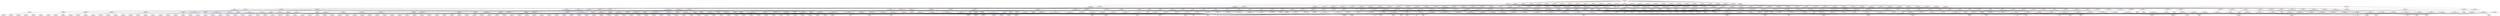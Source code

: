 digraph model_s{
"model_s" [ color=red, label="RooSimultaneousOpt\nmodel_s"];
"pdf_binch1_ch1_ch1" [ color=red, label="RooProdPdf\npdf_binch1_ch1_ch1"];
"pdf_binch1_ch1_ch1_nuis" [ color=red, label="RooAddPdf\npdf_binch1_ch1_ch1_nuis"];
"shapeBkg_bkg_ch1_ch1_ch1" [ color=red, label="RooMultiPdf\nshapeBkg_bkg_ch1_ch1_ch1"];
"roomultipdf_cat_2018_twoGlobalTracker_A1" [ color=blue, label="RooCategory\nroomultipdf_cat_2018_twoGlobalTracker_A1"];
"Polynomial1_A1" [ color=red, label="RooPolynomial\nPolynomial1_A1"];
"c_Polynomial20_A1" [ color=blue, label="RooRealVar\nc_Polynomial20_A1"];
"c_Polynomial21_A1" [ color=blue, label="RooRealVar\nc_Polynomial21_A1"];
"m3m" [ color=blue, label="RooRealVar\nm3m"];
"Polynomial2_A1" [ color=red, label="RooPolynomial\nPolynomial2_A1"];
"c_Polynomial30_A1" [ color=blue, label="RooRealVar\nc_Polynomial30_A1"];
"c_Polynomial31_A1" [ color=blue, label="RooRealVar\nc_Polynomial31_A1"];
"c_Polynomial32_A1" [ color=blue, label="RooRealVar\nc_Polynomial32_A1"];
"Polynomial3_A1" [ color=red, label="RooPolynomial\nPolynomial3_A1"];
"c_Polynomial40_A1" [ color=blue, label="RooRealVar\nc_Polynomial40_A1"];
"c_Polynomial41_A1" [ color=blue, label="RooRealVar\nc_Polynomial41_A1"];
"c_Polynomial42_A1" [ color=blue, label="RooRealVar\nc_Polynomial42_A1"];
"c_Polynomial43_A1" [ color=blue, label="RooRealVar\nc_Polynomial43_A1"];
"Polynomial4_A1" [ color=red, label="RooPolynomial\nPolynomial4_A1"];
"c_Polynomial50_A1" [ color=blue, label="RooRealVar\nc_Polynomial50_A1"];
"c_Polynomial51_A1" [ color=blue, label="RooRealVar\nc_Polynomial51_A1"];
"c_Polynomial52_A1" [ color=blue, label="RooRealVar\nc_Polynomial52_A1"];
"c_Polynomial53_A1" [ color=blue, label="RooRealVar\nc_Polynomial53_A1"];
"c_Polynomial54_A1" [ color=blue, label="RooRealVar\nc_Polynomial54_A1"];
"Exponential_A1" [ color=red, label="RooExponential\nExponential_A1"];
"slope_A1" [ color=blue, label="RooRealVar\nslope_A1"];
"PowerLaw_A1" [ color=red, label="RooGenericPdf\nPowerLaw_A1"];
"c_PowerLaw_A1" [ color=blue, label="RooRealVar\nc_PowerLaw_A1"];
"shapeSig_sig_ch1_ch1_ch1" [ color=red, label="RooAddPdf\nshapeSig_sig_ch1_ch1_ch1"];
"CB_final_A1_twoGlobalTracker_2018" [ color=red, label="RooCBShape\nCB_final_A1_twoGlobalTracker_2018"];
"m0_A" [ color=blue, label="RooRealVar\nm0_A"];
"sigma_A1" [ color=blue, label="RooRealVar\nsigma_A1"];
"alpha_cb_A" [ color=blue, label="RooRealVar\nalpha_cb_A"];
"n_cb_A" [ color=blue, label="RooRealVar\nn_cb_A"];
"GS_final_A1_twoGlobalTracker_2018" [ color=red, label="RooGaussian\nGS_final_A1_twoGlobalTracker_2018"];
"sigma_gaus_A1" [ color=blue, label="RooRealVar\nsigma_gaus_A1"];
"f_cb_A1" [ color=blue, label="RooRealVar\nf_cb_A1"];
"n_exp_binch1_ch1_ch1_proc_bkg" [ color=blue, label="RooRealVar\nn_exp_binch1_ch1_ch1_proc_bkg"];
"n_exp_binch1_ch1_ch1_proc_sig" [ color=red, label="ProcessNormalization\nn_exp_binch1_ch1_ch1_proc_sig"];
"BRBtoD_13TeV" [ color=blue, label="RooRealVar\nBRBtoD_13TeV"];
"BRBtoTau_13TeV" [ color=blue, label="RooRealVar\nBRBtoTau_13TeV"];
"BRDToTau_13TeV" [ color=blue, label="RooRealVar\nBRDToTau_13TeV"];
"BRDsPhiPi_13TeV" [ color=blue, label="RooRealVar\nBRDsPhiPi_13TeV"];
"BsScaling_13TeV" [ color=blue, label="RooRealVar\nBsScaling_13TeV"];
"DpmScaling_13TeV" [ color=blue, label="RooRealVar\nDpmScaling_13TeV"];
"DsNorm_13TeV" [ color=blue, label="RooRealVar\nDsNorm_13TeV"];
"UncBDTCut_13TeV" [ color=blue, label="RooRealVar\nUncBDTCut_13TeV"];
"UncMVAshape_13TeV" [ color=blue, label="RooRealVar\nUncMVAshape_13TeV"];
"UncMuonEff_13TeV" [ color=blue, label="RooRealVar\nUncMuonEff_13TeV"];
"UncRatioAcc_13TeV" [ color=blue, label="RooRealVar\nUncRatioAcc_13TeV"];
"UncTrigger_13TeV" [ color=blue, label="RooRealVar\nUncTrigger_13TeV"];
"fUnc_13TeV" [ color=blue, label="RooRealVar\nfUnc_13TeV"];
"r" [ color=blue, label="RooRealVar\nr"];
"pdfbins_binch1_ch1_ch1" [ color=red, label="RooProdPdf\npdfbins_binch1_ch1_ch1"];
"BRBtoD_13TeV_Pdf" [ color=red, label="SimpleGaussianConstraint\nBRBtoD_13TeV_Pdf"];
"1" [ color=red, label="RooConstVar\n1"];
"BRBtoD_13TeV_In" [ color=blue, label="RooRealVar\nBRBtoD_13TeV_In"];
"BRBtoTau_13TeV_Pdf" [ color=red, label="SimpleGaussianConstraint\nBRBtoTau_13TeV_Pdf"];
"BRBtoTau_13TeV_In" [ color=blue, label="RooRealVar\nBRBtoTau_13TeV_In"];
"BRDToTau_13TeV_Pdf" [ color=red, label="SimpleGaussianConstraint\nBRDToTau_13TeV_Pdf"];
"BRDToTau_13TeV_In" [ color=blue, label="RooRealVar\nBRDToTau_13TeV_In"];
"BRDsPhiPi_13TeV_Pdf" [ color=red, label="SimpleGaussianConstraint\nBRDsPhiPi_13TeV_Pdf"];
"BRDsPhiPi_13TeV_In" [ color=blue, label="RooRealVar\nBRDsPhiPi_13TeV_In"];
"BsScaling_13TeV_Pdf" [ color=red, label="SimpleGaussianConstraint\nBsScaling_13TeV_Pdf"];
"BsScaling_13TeV_In" [ color=blue, label="RooRealVar\nBsScaling_13TeV_In"];
"DpmScaling_13TeV_Pdf" [ color=red, label="SimpleGaussianConstraint\nDpmScaling_13TeV_Pdf"];
"DpmScaling_13TeV_In" [ color=blue, label="RooRealVar\nDpmScaling_13TeV_In"];
"DsNorm_13TeV_Pdf" [ color=red, label="SimpleGaussianConstraint\nDsNorm_13TeV_Pdf"];
"DsNorm_13TeV_In" [ color=blue, label="RooRealVar\nDsNorm_13TeV_In"];
"UncBDTCut_13TeV_Pdf" [ color=red, label="SimpleGaussianConstraint\nUncBDTCut_13TeV_Pdf"];
"UncBDTCut_13TeV_In" [ color=blue, label="RooRealVar\nUncBDTCut_13TeV_In"];
"UncMVAshape_13TeV_Pdf" [ color=red, label="SimpleGaussianConstraint\nUncMVAshape_13TeV_Pdf"];
"UncMVAshape_13TeV_In" [ color=blue, label="RooRealVar\nUncMVAshape_13TeV_In"];
"UncMuonEff_13TeV_Pdf" [ color=red, label="SimpleGaussianConstraint\nUncMuonEff_13TeV_Pdf"];
"UncMuonEff_13TeV_In" [ color=blue, label="RooRealVar\nUncMuonEff_13TeV_In"];
"UncRatioAcc_13TeV_Pdf" [ color=red, label="SimpleGaussianConstraint\nUncRatioAcc_13TeV_Pdf"];
"UncRatioAcc_13TeV_In" [ color=blue, label="RooRealVar\nUncRatioAcc_13TeV_In"];
"UncTrigger_13TeV_Pdf" [ color=red, label="SimpleGaussianConstraint\nUncTrigger_13TeV_Pdf"];
"UncTrigger_13TeV_In" [ color=blue, label="RooRealVar\nUncTrigger_13TeV_In"];
"fUnc_13TeV_Pdf" [ color=red, label="SimpleGaussianConstraint\nfUnc_13TeV_Pdf"];
"fUnc_13TeV_In" [ color=blue, label="RooRealVar\nfUnc_13TeV_In"];
"pdf_binch1_ch1_ch2" [ color=red, label="RooProdPdf\npdf_binch1_ch1_ch2"];
"pdf_binch1_ch1_ch2_nuis" [ color=red, label="RooAddPdf\npdf_binch1_ch1_ch2_nuis"];
"shapeBkg_bkg_ch1_ch1_ch2" [ color=red, label="RooMultiPdf\nshapeBkg_bkg_ch1_ch1_ch2"];
"roomultipdf_cat_2018_twoGlobalTracker_A2" [ color=blue, label="RooCategory\nroomultipdf_cat_2018_twoGlobalTracker_A2"];
"Polynomial1_A2" [ color=red, label="RooPolynomial\nPolynomial1_A2"];
"c_Polynomial20_A2" [ color=blue, label="RooRealVar\nc_Polynomial20_A2"];
"c_Polynomial21_A2" [ color=blue, label="RooRealVar\nc_Polynomial21_A2"];
"Polynomial2_A2" [ color=red, label="RooPolynomial\nPolynomial2_A2"];
"c_Polynomial30_A2" [ color=blue, label="RooRealVar\nc_Polynomial30_A2"];
"c_Polynomial31_A2" [ color=blue, label="RooRealVar\nc_Polynomial31_A2"];
"c_Polynomial32_A2" [ color=blue, label="RooRealVar\nc_Polynomial32_A2"];
"Polynomial3_A2" [ color=red, label="RooPolynomial\nPolynomial3_A2"];
"c_Polynomial40_A2" [ color=blue, label="RooRealVar\nc_Polynomial40_A2"];
"c_Polynomial41_A2" [ color=blue, label="RooRealVar\nc_Polynomial41_A2"];
"c_Polynomial42_A2" [ color=blue, label="RooRealVar\nc_Polynomial42_A2"];
"c_Polynomial43_A2" [ color=blue, label="RooRealVar\nc_Polynomial43_A2"];
"Polynomial4_A2" [ color=red, label="RooPolynomial\nPolynomial4_A2"];
"c_Polynomial50_A2" [ color=blue, label="RooRealVar\nc_Polynomial50_A2"];
"c_Polynomial51_A2" [ color=blue, label="RooRealVar\nc_Polynomial51_A2"];
"c_Polynomial52_A2" [ color=blue, label="RooRealVar\nc_Polynomial52_A2"];
"c_Polynomial53_A2" [ color=blue, label="RooRealVar\nc_Polynomial53_A2"];
"c_Polynomial54_A2" [ color=blue, label="RooRealVar\nc_Polynomial54_A2"];
"Polynomial5_A2" [ color=red, label="RooPolynomial\nPolynomial5_A2"];
"c_Polynomial60_A2" [ color=blue, label="RooRealVar\nc_Polynomial60_A2"];
"c_Polynomial61_A2" [ color=blue, label="RooRealVar\nc_Polynomial61_A2"];
"c_Polynomial62_A2" [ color=blue, label="RooRealVar\nc_Polynomial62_A2"];
"c_Polynomial63_A2" [ color=blue, label="RooRealVar\nc_Polynomial63_A2"];
"c_Polynomial64_A2" [ color=blue, label="RooRealVar\nc_Polynomial64_A2"];
"c_Polynomial65_A2" [ color=blue, label="RooRealVar\nc_Polynomial65_A2"];
"Exponential_A2" [ color=red, label="RooExponential\nExponential_A2"];
"slope_A2" [ color=blue, label="RooRealVar\nslope_A2"];
"PowerLaw_A2" [ color=red, label="RooGenericPdf\nPowerLaw_A2"];
"c_PowerLaw_A2" [ color=blue, label="RooRealVar\nc_PowerLaw_A2"];
"shapeSig_sig_ch1_ch1_ch2" [ color=red, label="RooAddPdf\nshapeSig_sig_ch1_ch1_ch2"];
"CB_final_A2_twoGlobalTracker_2018" [ color=red, label="RooCBShape\nCB_final_A2_twoGlobalTracker_2018"];
"sigma_A2" [ color=blue, label="RooRealVar\nsigma_A2"];
"GS_final_A2_twoGlobalTracker_2018" [ color=red, label="RooGaussian\nGS_final_A2_twoGlobalTracker_2018"];
"sigma_gaus_A2" [ color=blue, label="RooRealVar\nsigma_gaus_A2"];
"f_cb_A2" [ color=blue, label="RooRealVar\nf_cb_A2"];
"n_exp_binch1_ch1_ch2_proc_bkg" [ color=blue, label="RooRealVar\nn_exp_binch1_ch1_ch2_proc_bkg"];
"n_exp_binch1_ch1_ch2_proc_sig" [ color=red, label="ProcessNormalization\nn_exp_binch1_ch1_ch2_proc_sig"];
"pdfbins_binch1_ch1_ch2" [ color=red, label="RooProdPdf\npdfbins_binch1_ch1_ch2"];
"pdf_binch1_ch1_ch3" [ color=red, label="RooProdPdf\npdf_binch1_ch1_ch3"];
"pdf_binch1_ch1_ch3_nuis" [ color=red, label="RooAddPdf\npdf_binch1_ch1_ch3_nuis"];
"shapeBkg_bkg_ch1_ch1_ch3" [ color=red, label="RooMultiPdf\nshapeBkg_bkg_ch1_ch1_ch3"];
"roomultipdf_cat_2018_twoGlobalTracker_B1" [ color=blue, label="RooCategory\nroomultipdf_cat_2018_twoGlobalTracker_B1"];
"Polynomial1_B1" [ color=red, label="RooPolynomial\nPolynomial1_B1"];
"c_Polynomial20_B1" [ color=blue, label="RooRealVar\nc_Polynomial20_B1"];
"c_Polynomial21_B1" [ color=blue, label="RooRealVar\nc_Polynomial21_B1"];
"Polynomial2_B1" [ color=red, label="RooPolynomial\nPolynomial2_B1"];
"c_Polynomial30_B1" [ color=blue, label="RooRealVar\nc_Polynomial30_B1"];
"c_Polynomial31_B1" [ color=blue, label="RooRealVar\nc_Polynomial31_B1"];
"c_Polynomial32_B1" [ color=blue, label="RooRealVar\nc_Polynomial32_B1"];
"Polynomial3_B1" [ color=red, label="RooPolynomial\nPolynomial3_B1"];
"c_Polynomial40_B1" [ color=blue, label="RooRealVar\nc_Polynomial40_B1"];
"c_Polynomial41_B1" [ color=blue, label="RooRealVar\nc_Polynomial41_B1"];
"c_Polynomial42_B1" [ color=blue, label="RooRealVar\nc_Polynomial42_B1"];
"c_Polynomial43_B1" [ color=blue, label="RooRealVar\nc_Polynomial43_B1"];
"Polynomial4_B1" [ color=red, label="RooPolynomial\nPolynomial4_B1"];
"c_Polynomial50_B1" [ color=blue, label="RooRealVar\nc_Polynomial50_B1"];
"c_Polynomial51_B1" [ color=blue, label="RooRealVar\nc_Polynomial51_B1"];
"c_Polynomial52_B1" [ color=blue, label="RooRealVar\nc_Polynomial52_B1"];
"c_Polynomial53_B1" [ color=blue, label="RooRealVar\nc_Polynomial53_B1"];
"c_Polynomial54_B1" [ color=blue, label="RooRealVar\nc_Polynomial54_B1"];
"Polynomial5_B1" [ color=red, label="RooPolynomial\nPolynomial5_B1"];
"c_Polynomial60_B1" [ color=blue, label="RooRealVar\nc_Polynomial60_B1"];
"c_Polynomial61_B1" [ color=blue, label="RooRealVar\nc_Polynomial61_B1"];
"c_Polynomial62_B1" [ color=blue, label="RooRealVar\nc_Polynomial62_B1"];
"c_Polynomial63_B1" [ color=blue, label="RooRealVar\nc_Polynomial63_B1"];
"c_Polynomial64_B1" [ color=blue, label="RooRealVar\nc_Polynomial64_B1"];
"c_Polynomial65_B1" [ color=blue, label="RooRealVar\nc_Polynomial65_B1"];
"Exponential_B1" [ color=red, label="RooExponential\nExponential_B1"];
"slope_B1" [ color=blue, label="RooRealVar\nslope_B1"];
"PowerLaw_B1" [ color=red, label="RooGenericPdf\nPowerLaw_B1"];
"c_PowerLaw_B1" [ color=blue, label="RooRealVar\nc_PowerLaw_B1"];
"shapeSig_sig_ch1_ch1_ch3" [ color=red, label="RooAddPdf\nshapeSig_sig_ch1_ch1_ch3"];
"CB_final_B1_twoGlobalTracker_2018" [ color=red, label="RooCBShape\nCB_final_B1_twoGlobalTracker_2018"];
"m0_B" [ color=blue, label="RooRealVar\nm0_B"];
"sigma_B1" [ color=blue, label="RooRealVar\nsigma_B1"];
"alpha_cb_B" [ color=blue, label="RooRealVar\nalpha_cb_B"];
"n_cb_B" [ color=blue, label="RooRealVar\nn_cb_B"];
"GS_final_B1_twoGlobalTracker_2018" [ color=red, label="RooGaussian\nGS_final_B1_twoGlobalTracker_2018"];
"sigma_gaus_B1" [ color=blue, label="RooRealVar\nsigma_gaus_B1"];
"f_cb_B1" [ color=blue, label="RooRealVar\nf_cb_B1"];
"n_exp_binch1_ch1_ch3_proc_bkg" [ color=blue, label="RooRealVar\nn_exp_binch1_ch1_ch3_proc_bkg"];
"n_exp_binch1_ch1_ch3_proc_sig" [ color=red, label="ProcessNormalization\nn_exp_binch1_ch1_ch3_proc_sig"];
"pdfbins_binch1_ch1_ch3" [ color=red, label="RooProdPdf\npdfbins_binch1_ch1_ch3"];
"pdf_binch1_ch1_ch4" [ color=red, label="RooProdPdf\npdf_binch1_ch1_ch4"];
"pdf_binch1_ch1_ch4_nuis" [ color=red, label="RooAddPdf\npdf_binch1_ch1_ch4_nuis"];
"shapeBkg_bkg_ch1_ch1_ch4" [ color=red, label="RooMultiPdf\nshapeBkg_bkg_ch1_ch1_ch4"];
"roomultipdf_cat_2018_twoGlobalTracker_B2" [ color=blue, label="RooCategory\nroomultipdf_cat_2018_twoGlobalTracker_B2"];
"Polynomial1_B2" [ color=red, label="RooPolynomial\nPolynomial1_B2"];
"c_Polynomial20_B2" [ color=blue, label="RooRealVar\nc_Polynomial20_B2"];
"c_Polynomial21_B2" [ color=blue, label="RooRealVar\nc_Polynomial21_B2"];
"Polynomial2_B2" [ color=red, label="RooPolynomial\nPolynomial2_B2"];
"c_Polynomial30_B2" [ color=blue, label="RooRealVar\nc_Polynomial30_B2"];
"c_Polynomial31_B2" [ color=blue, label="RooRealVar\nc_Polynomial31_B2"];
"c_Polynomial32_B2" [ color=blue, label="RooRealVar\nc_Polynomial32_B2"];
"Polynomial3_B2" [ color=red, label="RooPolynomial\nPolynomial3_B2"];
"c_Polynomial40_B2" [ color=blue, label="RooRealVar\nc_Polynomial40_B2"];
"c_Polynomial41_B2" [ color=blue, label="RooRealVar\nc_Polynomial41_B2"];
"c_Polynomial42_B2" [ color=blue, label="RooRealVar\nc_Polynomial42_B2"];
"c_Polynomial43_B2" [ color=blue, label="RooRealVar\nc_Polynomial43_B2"];
"Polynomial4_B2" [ color=red, label="RooPolynomial\nPolynomial4_B2"];
"c_Polynomial50_B2" [ color=blue, label="RooRealVar\nc_Polynomial50_B2"];
"c_Polynomial51_B2" [ color=blue, label="RooRealVar\nc_Polynomial51_B2"];
"c_Polynomial52_B2" [ color=blue, label="RooRealVar\nc_Polynomial52_B2"];
"c_Polynomial53_B2" [ color=blue, label="RooRealVar\nc_Polynomial53_B2"];
"c_Polynomial54_B2" [ color=blue, label="RooRealVar\nc_Polynomial54_B2"];
"Polynomial5_B2" [ color=red, label="RooPolynomial\nPolynomial5_B2"];
"c_Polynomial60_B2" [ color=blue, label="RooRealVar\nc_Polynomial60_B2"];
"c_Polynomial61_B2" [ color=blue, label="RooRealVar\nc_Polynomial61_B2"];
"c_Polynomial62_B2" [ color=blue, label="RooRealVar\nc_Polynomial62_B2"];
"c_Polynomial63_B2" [ color=blue, label="RooRealVar\nc_Polynomial63_B2"];
"c_Polynomial64_B2" [ color=blue, label="RooRealVar\nc_Polynomial64_B2"];
"c_Polynomial65_B2" [ color=blue, label="RooRealVar\nc_Polynomial65_B2"];
"Exponential_B2" [ color=red, label="RooExponential\nExponential_B2"];
"slope_B2" [ color=blue, label="RooRealVar\nslope_B2"];
"PowerLaw_B2" [ color=red, label="RooGenericPdf\nPowerLaw_B2"];
"c_PowerLaw_B2" [ color=blue, label="RooRealVar\nc_PowerLaw_B2"];
"shapeSig_sig_ch1_ch1_ch4" [ color=red, label="RooAddPdf\nshapeSig_sig_ch1_ch1_ch4"];
"CB_final_B2_twoGlobalTracker_2018" [ color=red, label="RooCBShape\nCB_final_B2_twoGlobalTracker_2018"];
"sigma_B2" [ color=blue, label="RooRealVar\nsigma_B2"];
"GS_final_B2_twoGlobalTracker_2018" [ color=red, label="RooGaussian\nGS_final_B2_twoGlobalTracker_2018"];
"sigma_gaus_B2" [ color=blue, label="RooRealVar\nsigma_gaus_B2"];
"f_cb_B2" [ color=blue, label="RooRealVar\nf_cb_B2"];
"n_exp_binch1_ch1_ch4_proc_bkg" [ color=blue, label="RooRealVar\nn_exp_binch1_ch1_ch4_proc_bkg"];
"n_exp_binch1_ch1_ch4_proc_sig" [ color=red, label="ProcessNormalization\nn_exp_binch1_ch1_ch4_proc_sig"];
"pdfbins_binch1_ch1_ch4" [ color=red, label="RooProdPdf\npdfbins_binch1_ch1_ch4"];
"pdf_binch1_ch1_ch5" [ color=red, label="RooProdPdf\npdf_binch1_ch1_ch5"];
"pdf_binch1_ch1_ch5_nuis" [ color=red, label="RooAddPdf\npdf_binch1_ch1_ch5_nuis"];
"shapeBkg_bkg_ch1_ch1_ch5" [ color=red, label="RooMultiPdf\nshapeBkg_bkg_ch1_ch1_ch5"];
"roomultipdf_cat_2018_twoGlobalTracker_C1" [ color=blue, label="RooCategory\nroomultipdf_cat_2018_twoGlobalTracker_C1"];
"Polynomial1_C1" [ color=red, label="RooPolynomial\nPolynomial1_C1"];
"c_Polynomial20_C1" [ color=blue, label="RooRealVar\nc_Polynomial20_C1"];
"c_Polynomial21_C1" [ color=blue, label="RooRealVar\nc_Polynomial21_C1"];
"Polynomial2_C1" [ color=red, label="RooPolynomial\nPolynomial2_C1"];
"c_Polynomial30_C1" [ color=blue, label="RooRealVar\nc_Polynomial30_C1"];
"c_Polynomial31_C1" [ color=blue, label="RooRealVar\nc_Polynomial31_C1"];
"c_Polynomial32_C1" [ color=blue, label="RooRealVar\nc_Polynomial32_C1"];
"Polynomial3_C1" [ color=red, label="RooPolynomial\nPolynomial3_C1"];
"c_Polynomial40_C1" [ color=blue, label="RooRealVar\nc_Polynomial40_C1"];
"c_Polynomial41_C1" [ color=blue, label="RooRealVar\nc_Polynomial41_C1"];
"c_Polynomial42_C1" [ color=blue, label="RooRealVar\nc_Polynomial42_C1"];
"c_Polynomial43_C1" [ color=blue, label="RooRealVar\nc_Polynomial43_C1"];
"Polynomial4_C1" [ color=red, label="RooPolynomial\nPolynomial4_C1"];
"c_Polynomial50_C1" [ color=blue, label="RooRealVar\nc_Polynomial50_C1"];
"c_Polynomial51_C1" [ color=blue, label="RooRealVar\nc_Polynomial51_C1"];
"c_Polynomial52_C1" [ color=blue, label="RooRealVar\nc_Polynomial52_C1"];
"c_Polynomial53_C1" [ color=blue, label="RooRealVar\nc_Polynomial53_C1"];
"c_Polynomial54_C1" [ color=blue, label="RooRealVar\nc_Polynomial54_C1"];
"Polynomial5_C1" [ color=red, label="RooPolynomial\nPolynomial5_C1"];
"c_Polynomial60_C1" [ color=blue, label="RooRealVar\nc_Polynomial60_C1"];
"c_Polynomial61_C1" [ color=blue, label="RooRealVar\nc_Polynomial61_C1"];
"c_Polynomial62_C1" [ color=blue, label="RooRealVar\nc_Polynomial62_C1"];
"c_Polynomial63_C1" [ color=blue, label="RooRealVar\nc_Polynomial63_C1"];
"c_Polynomial64_C1" [ color=blue, label="RooRealVar\nc_Polynomial64_C1"];
"c_Polynomial65_C1" [ color=blue, label="RooRealVar\nc_Polynomial65_C1"];
"Exponential_C1" [ color=red, label="RooExponential\nExponential_C1"];
"slope_C1" [ color=blue, label="RooRealVar\nslope_C1"];
"PowerLaw_C1" [ color=red, label="RooGenericPdf\nPowerLaw_C1"];
"c_PowerLaw_C1" [ color=blue, label="RooRealVar\nc_PowerLaw_C1"];
"shapeSig_sig_ch1_ch1_ch5" [ color=red, label="RooAddPdf\nshapeSig_sig_ch1_ch1_ch5"];
"CB_final_C1_twoGlobalTracker_2018" [ color=red, label="RooCBShape\nCB_final_C1_twoGlobalTracker_2018"];
"m0_C" [ color=blue, label="RooRealVar\nm0_C"];
"sigma_C1" [ color=blue, label="RooRealVar\nsigma_C1"];
"alpha_cb_C" [ color=blue, label="RooRealVar\nalpha_cb_C"];
"n_cb_C" [ color=blue, label="RooRealVar\nn_cb_C"];
"GS_final_C1_twoGlobalTracker_2018" [ color=red, label="RooGaussian\nGS_final_C1_twoGlobalTracker_2018"];
"sigma_gaus_C1" [ color=blue, label="RooRealVar\nsigma_gaus_C1"];
"f_cb_C1" [ color=blue, label="RooRealVar\nf_cb_C1"];
"n_exp_binch1_ch1_ch5_proc_bkg" [ color=blue, label="RooRealVar\nn_exp_binch1_ch1_ch5_proc_bkg"];
"n_exp_binch1_ch1_ch5_proc_sig" [ color=red, label="ProcessNormalization\nn_exp_binch1_ch1_ch5_proc_sig"];
"pdfbins_binch1_ch1_ch5" [ color=red, label="RooProdPdf\npdfbins_binch1_ch1_ch5"];
"pdf_binch1_ch1_ch6" [ color=red, label="RooProdPdf\npdf_binch1_ch1_ch6"];
"pdf_binch1_ch1_ch6_nuis" [ color=red, label="RooAddPdf\npdf_binch1_ch1_ch6_nuis"];
"shapeBkg_bkg_ch1_ch1_ch6" [ color=red, label="RooMultiPdf\nshapeBkg_bkg_ch1_ch1_ch6"];
"roomultipdf_cat_2018_twoGlobalTracker_C2" [ color=blue, label="RooCategory\nroomultipdf_cat_2018_twoGlobalTracker_C2"];
"Polynomial4_C2" [ color=red, label="RooPolynomial\nPolynomial4_C2"];
"c_Polynomial50_C2" [ color=blue, label="RooRealVar\nc_Polynomial50_C2"];
"c_Polynomial51_C2" [ color=blue, label="RooRealVar\nc_Polynomial51_C2"];
"c_Polynomial52_C2" [ color=blue, label="RooRealVar\nc_Polynomial52_C2"];
"c_Polynomial53_C2" [ color=blue, label="RooRealVar\nc_Polynomial53_C2"];
"c_Polynomial54_C2" [ color=blue, label="RooRealVar\nc_Polynomial54_C2"];
"Polynomial5_C2" [ color=red, label="RooPolynomial\nPolynomial5_C2"];
"c_Polynomial60_C2" [ color=blue, label="RooRealVar\nc_Polynomial60_C2"];
"c_Polynomial61_C2" [ color=blue, label="RooRealVar\nc_Polynomial61_C2"];
"c_Polynomial62_C2" [ color=blue, label="RooRealVar\nc_Polynomial62_C2"];
"c_Polynomial63_C2" [ color=blue, label="RooRealVar\nc_Polynomial63_C2"];
"c_Polynomial64_C2" [ color=blue, label="RooRealVar\nc_Polynomial64_C2"];
"c_Polynomial65_C2" [ color=blue, label="RooRealVar\nc_Polynomial65_C2"];
"Exponential_C2" [ color=red, label="RooExponential\nExponential_C2"];
"slope_C2" [ color=blue, label="RooRealVar\nslope_C2"];
"PowerLaw_C2" [ color=red, label="RooGenericPdf\nPowerLaw_C2"];
"c_PowerLaw_C2" [ color=blue, label="RooRealVar\nc_PowerLaw_C2"];
"shapeSig_sig_ch1_ch1_ch6" [ color=red, label="RooAddPdf\nshapeSig_sig_ch1_ch1_ch6"];
"CB_final_C2_twoGlobalTracker_2018" [ color=red, label="RooCBShape\nCB_final_C2_twoGlobalTracker_2018"];
"sigma_C2" [ color=blue, label="RooRealVar\nsigma_C2"];
"GS_final_C2_twoGlobalTracker_2018" [ color=red, label="RooGaussian\nGS_final_C2_twoGlobalTracker_2018"];
"sigma_gaus_C2" [ color=blue, label="RooRealVar\nsigma_gaus_C2"];
"f_cb_C2" [ color=blue, label="RooRealVar\nf_cb_C2"];
"n_exp_binch1_ch1_ch6_proc_bkg" [ color=blue, label="RooRealVar\nn_exp_binch1_ch1_ch6_proc_bkg"];
"n_exp_binch1_ch1_ch6_proc_sig" [ color=red, label="ProcessNormalization\nn_exp_binch1_ch1_ch6_proc_sig"];
"pdfbins_binch1_ch1_ch6" [ color=red, label="RooProdPdf\npdfbins_binch1_ch1_ch6"];
"pdf_binch1_ch2_ch1" [ color=red, label="RooProdPdf\npdf_binch1_ch2_ch1"];
"pdf_binch1_ch2_ch1_nuis" [ color=red, label="RooAddPdf\npdf_binch1_ch2_ch1_nuis"];
"shapeBkg_bkg_ch1_ch2_ch1" [ color=red, label="RooMultiPdf\nshapeBkg_bkg_ch1_ch2_ch1"];
"roomultipdf_cat_2017_twoGlobalTracker_A1" [ color=blue, label="RooCategory\nroomultipdf_cat_2017_twoGlobalTracker_A1"];
"Polynomial1_A1_ch1_ch2_ch1" [ color=red, label="RooPolynomial\nPolynomial1_A1_ch1_ch2_ch1"];
"Polynomial3_A1_ch1_ch2_ch1" [ color=red, label="RooPolynomial\nPolynomial3_A1_ch1_ch2_ch1"];
"Polynomial4_A1_ch1_ch2_ch1" [ color=red, label="RooPolynomial\nPolynomial4_A1_ch1_ch2_ch1"];
"Polynomial5_A1" [ color=red, label="RooPolynomial\nPolynomial5_A1"];
"c_Polynomial60_A1" [ color=blue, label="RooRealVar\nc_Polynomial60_A1"];
"c_Polynomial61_A1" [ color=blue, label="RooRealVar\nc_Polynomial61_A1"];
"c_Polynomial62_A1" [ color=blue, label="RooRealVar\nc_Polynomial62_A1"];
"c_Polynomial63_A1" [ color=blue, label="RooRealVar\nc_Polynomial63_A1"];
"c_Polynomial64_A1" [ color=blue, label="RooRealVar\nc_Polynomial64_A1"];
"c_Polynomial65_A1" [ color=blue, label="RooRealVar\nc_Polynomial65_A1"];
"Exponential_A1_ch1_ch2_ch1" [ color=red, label="RooExponential\nExponential_A1_ch1_ch2_ch1"];
"PowerLaw_A1_ch1_ch2_ch1" [ color=red, label="RooGenericPdf\nPowerLaw_A1_ch1_ch2_ch1"];
"shapeSig_sig_ch1_ch2_ch1" [ color=red, label="RooAddPdf\nshapeSig_sig_ch1_ch2_ch1"];
"CB_final_A1_twoGlobalTracker_2017" [ color=red, label="RooCBShape\nCB_final_A1_twoGlobalTracker_2017"];
"GS_final_A1_twoGlobalTracker_2017" [ color=red, label="RooGaussian\nGS_final_A1_twoGlobalTracker_2017"];
"n_exp_binch1_ch2_ch1_proc_bkg" [ color=blue, label="RooRealVar\nn_exp_binch1_ch2_ch1_proc_bkg"];
"n_exp_binch1_ch2_ch1_proc_sig" [ color=red, label="ProcessNormalization\nn_exp_binch1_ch2_ch1_proc_sig"];
"pdfbins_binch1_ch2_ch1" [ color=red, label="RooProdPdf\npdfbins_binch1_ch2_ch1"];
"pdf_binch1_ch2_ch2" [ color=red, label="RooProdPdf\npdf_binch1_ch2_ch2"];
"pdf_binch1_ch2_ch2_nuis" [ color=red, label="RooAddPdf\npdf_binch1_ch2_ch2_nuis"];
"shapeBkg_bkg_ch1_ch2_ch2" [ color=red, label="RooMultiPdf\nshapeBkg_bkg_ch1_ch2_ch2"];
"roomultipdf_cat_2017_twoGlobalTracker_A2" [ color=blue, label="RooCategory\nroomultipdf_cat_2017_twoGlobalTracker_A2"];
"Polynomial1_A2_ch1_ch2_ch2" [ color=red, label="RooPolynomial\nPolynomial1_A2_ch1_ch2_ch2"];
"Polynomial2_A2_ch1_ch2_ch2" [ color=red, label="RooPolynomial\nPolynomial2_A2_ch1_ch2_ch2"];
"Polynomial3_A2_ch1_ch2_ch2" [ color=red, label="RooPolynomial\nPolynomial3_A2_ch1_ch2_ch2"];
"Polynomial4_A2_ch1_ch2_ch2" [ color=red, label="RooPolynomial\nPolynomial4_A2_ch1_ch2_ch2"];
"Exponential_A2_ch1_ch2_ch2" [ color=red, label="RooExponential\nExponential_A2_ch1_ch2_ch2"];
"PowerLaw_A2_ch1_ch2_ch2" [ color=red, label="RooGenericPdf\nPowerLaw_A2_ch1_ch2_ch2"];
"shapeSig_sig_ch1_ch2_ch2" [ color=red, label="RooAddPdf\nshapeSig_sig_ch1_ch2_ch2"];
"CB_final_A2_twoGlobalTracker_2017" [ color=red, label="RooCBShape\nCB_final_A2_twoGlobalTracker_2017"];
"GS_final_A2_twoGlobalTracker_2017" [ color=red, label="RooGaussian\nGS_final_A2_twoGlobalTracker_2017"];
"n_exp_binch1_ch2_ch2_proc_bkg" [ color=blue, label="RooRealVar\nn_exp_binch1_ch2_ch2_proc_bkg"];
"n_exp_binch1_ch2_ch2_proc_sig" [ color=red, label="ProcessNormalization\nn_exp_binch1_ch2_ch2_proc_sig"];
"pdfbins_binch1_ch2_ch2" [ color=red, label="RooProdPdf\npdfbins_binch1_ch2_ch2"];
"pdf_binch1_ch2_ch3" [ color=red, label="RooProdPdf\npdf_binch1_ch2_ch3"];
"pdf_binch1_ch2_ch3_nuis" [ color=red, label="RooAddPdf\npdf_binch1_ch2_ch3_nuis"];
"shapeBkg_bkg_ch1_ch2_ch3" [ color=red, label="RooMultiPdf\nshapeBkg_bkg_ch1_ch2_ch3"];
"roomultipdf_cat_2017_twoGlobalTracker_B1" [ color=blue, label="RooCategory\nroomultipdf_cat_2017_twoGlobalTracker_B1"];
"Polynomial1_B1_ch1_ch2_ch3" [ color=red, label="RooPolynomial\nPolynomial1_B1_ch1_ch2_ch3"];
"Exponential_B1_ch1_ch2_ch3" [ color=red, label="RooExponential\nExponential_B1_ch1_ch2_ch3"];
"PowerLaw_B1_ch1_ch2_ch3" [ color=red, label="RooGenericPdf\nPowerLaw_B1_ch1_ch2_ch3"];
"shapeSig_sig_ch1_ch2_ch3" [ color=red, label="RooAddPdf\nshapeSig_sig_ch1_ch2_ch3"];
"CB_final_B1_twoGlobalTracker_2017" [ color=red, label="RooCBShape\nCB_final_B1_twoGlobalTracker_2017"];
"GS_final_B1_twoGlobalTracker_2017" [ color=red, label="RooGaussian\nGS_final_B1_twoGlobalTracker_2017"];
"n_exp_binch1_ch2_ch3_proc_bkg" [ color=blue, label="RooRealVar\nn_exp_binch1_ch2_ch3_proc_bkg"];
"n_exp_binch1_ch2_ch3_proc_sig" [ color=red, label="ProcessNormalization\nn_exp_binch1_ch2_ch3_proc_sig"];
"pdfbins_binch1_ch2_ch3" [ color=red, label="RooProdPdf\npdfbins_binch1_ch2_ch3"];
"pdf_binch1_ch2_ch4" [ color=red, label="RooProdPdf\npdf_binch1_ch2_ch4"];
"pdf_binch1_ch2_ch4_nuis" [ color=red, label="RooAddPdf\npdf_binch1_ch2_ch4_nuis"];
"shapeBkg_bkg_ch1_ch2_ch4" [ color=red, label="RooMultiPdf\nshapeBkg_bkg_ch1_ch2_ch4"];
"roomultipdf_cat_2017_twoGlobalTracker_B2" [ color=blue, label="RooCategory\nroomultipdf_cat_2017_twoGlobalTracker_B2"];
"Polynomial1_B2_ch1_ch2_ch4" [ color=red, label="RooPolynomial\nPolynomial1_B2_ch1_ch2_ch4"];
"Polynomial2_B2_ch1_ch2_ch4" [ color=red, label="RooPolynomial\nPolynomial2_B2_ch1_ch2_ch4"];
"Polynomial3_B2_ch1_ch2_ch4" [ color=red, label="RooPolynomial\nPolynomial3_B2_ch1_ch2_ch4"];
"Polynomial4_B2_ch1_ch2_ch4" [ color=red, label="RooPolynomial\nPolynomial4_B2_ch1_ch2_ch4"];
"Exponential_B2_ch1_ch2_ch4" [ color=red, label="RooExponential\nExponential_B2_ch1_ch2_ch4"];
"PowerLaw_B2_ch1_ch2_ch4" [ color=red, label="RooGenericPdf\nPowerLaw_B2_ch1_ch2_ch4"];
"shapeSig_sig_ch1_ch2_ch4" [ color=red, label="RooAddPdf\nshapeSig_sig_ch1_ch2_ch4"];
"CB_final_B2_twoGlobalTracker_2017" [ color=red, label="RooCBShape\nCB_final_B2_twoGlobalTracker_2017"];
"GS_final_B2_twoGlobalTracker_2017" [ color=red, label="RooGaussian\nGS_final_B2_twoGlobalTracker_2017"];
"n_exp_binch1_ch2_ch4_proc_bkg" [ color=blue, label="RooRealVar\nn_exp_binch1_ch2_ch4_proc_bkg"];
"n_exp_binch1_ch2_ch4_proc_sig" [ color=red, label="ProcessNormalization\nn_exp_binch1_ch2_ch4_proc_sig"];
"pdfbins_binch1_ch2_ch4" [ color=red, label="RooProdPdf\npdfbins_binch1_ch2_ch4"];
"pdf_binch1_ch2_ch5" [ color=red, label="RooProdPdf\npdf_binch1_ch2_ch5"];
"pdf_binch1_ch2_ch5_nuis" [ color=red, label="RooAddPdf\npdf_binch1_ch2_ch5_nuis"];
"shapeBkg_bkg_ch1_ch2_ch5" [ color=red, label="RooMultiPdf\nshapeBkg_bkg_ch1_ch2_ch5"];
"roomultipdf_cat_2017_twoGlobalTracker_C1" [ color=blue, label="RooCategory\nroomultipdf_cat_2017_twoGlobalTracker_C1"];
"Polynomial1_C1_ch1_ch2_ch5" [ color=red, label="RooPolynomial\nPolynomial1_C1_ch1_ch2_ch5"];
"Polynomial2_C1_ch1_ch2_ch5" [ color=red, label="RooPolynomial\nPolynomial2_C1_ch1_ch2_ch5"];
"Polynomial3_C1_ch1_ch2_ch5" [ color=red, label="RooPolynomial\nPolynomial3_C1_ch1_ch2_ch5"];
"Polynomial5_C1_ch1_ch2_ch5" [ color=red, label="RooPolynomial\nPolynomial5_C1_ch1_ch2_ch5"];
"Exponential_C1_ch1_ch2_ch5" [ color=red, label="RooExponential\nExponential_C1_ch1_ch2_ch5"];
"PowerLaw_C1_ch1_ch2_ch5" [ color=red, label="RooGenericPdf\nPowerLaw_C1_ch1_ch2_ch5"];
"shapeSig_sig_ch1_ch2_ch5" [ color=red, label="RooAddPdf\nshapeSig_sig_ch1_ch2_ch5"];
"CB_final_C1_twoGlobalTracker_2017" [ color=red, label="RooCBShape\nCB_final_C1_twoGlobalTracker_2017"];
"GS_final_C1_twoGlobalTracker_2017" [ color=red, label="RooGaussian\nGS_final_C1_twoGlobalTracker_2017"];
"n_exp_binch1_ch2_ch5_proc_bkg" [ color=blue, label="RooRealVar\nn_exp_binch1_ch2_ch5_proc_bkg"];
"n_exp_binch1_ch2_ch5_proc_sig" [ color=red, label="ProcessNormalization\nn_exp_binch1_ch2_ch5_proc_sig"];
"pdfbins_binch1_ch2_ch5" [ color=red, label="RooProdPdf\npdfbins_binch1_ch2_ch5"];
"pdf_binch1_ch2_ch6" [ color=red, label="RooProdPdf\npdf_binch1_ch2_ch6"];
"pdf_binch1_ch2_ch6_nuis" [ color=red, label="RooAddPdf\npdf_binch1_ch2_ch6_nuis"];
"shapeBkg_bkg_ch1_ch2_ch6" [ color=red, label="RooMultiPdf\nshapeBkg_bkg_ch1_ch2_ch6"];
"roomultipdf_cat_2017_twoGlobalTracker_C2" [ color=blue, label="RooCategory\nroomultipdf_cat_2017_twoGlobalTracker_C2"];
"Polynomial1_C2" [ color=red, label="RooPolynomial\nPolynomial1_C2"];
"c_Polynomial20_C2" [ color=blue, label="RooRealVar\nc_Polynomial20_C2"];
"c_Polynomial21_C2" [ color=blue, label="RooRealVar\nc_Polynomial21_C2"];
"Polynomial2_C2" [ color=red, label="RooPolynomial\nPolynomial2_C2"];
"c_Polynomial30_C2" [ color=blue, label="RooRealVar\nc_Polynomial30_C2"];
"c_Polynomial31_C2" [ color=blue, label="RooRealVar\nc_Polynomial31_C2"];
"c_Polynomial32_C2" [ color=blue, label="RooRealVar\nc_Polynomial32_C2"];
"Polynomial3_C2" [ color=red, label="RooPolynomial\nPolynomial3_C2"];
"c_Polynomial40_C2" [ color=blue, label="RooRealVar\nc_Polynomial40_C2"];
"c_Polynomial41_C2" [ color=blue, label="RooRealVar\nc_Polynomial41_C2"];
"c_Polynomial42_C2" [ color=blue, label="RooRealVar\nc_Polynomial42_C2"];
"c_Polynomial43_C2" [ color=blue, label="RooRealVar\nc_Polynomial43_C2"];
"Polynomial5_C2_ch1_ch2_ch6" [ color=red, label="RooPolynomial\nPolynomial5_C2_ch1_ch2_ch6"];
"Exponential_C2_ch1_ch2_ch6" [ color=red, label="RooExponential\nExponential_C2_ch1_ch2_ch6"];
"PowerLaw_C2_ch1_ch2_ch6" [ color=red, label="RooGenericPdf\nPowerLaw_C2_ch1_ch2_ch6"];
"shapeSig_sig_ch1_ch2_ch6" [ color=red, label="RooAddPdf\nshapeSig_sig_ch1_ch2_ch6"];
"CB_final_C2_twoGlobalTracker_2017" [ color=red, label="RooCBShape\nCB_final_C2_twoGlobalTracker_2017"];
"GS_final_C2_twoGlobalTracker_2017" [ color=red, label="RooGaussian\nGS_final_C2_twoGlobalTracker_2017"];
"n_exp_binch1_ch2_ch6_proc_bkg" [ color=blue, label="RooRealVar\nn_exp_binch1_ch2_ch6_proc_bkg"];
"n_exp_binch1_ch2_ch6_proc_sig" [ color=red, label="ProcessNormalization\nn_exp_binch1_ch2_ch6_proc_sig"];
"pdfbins_binch1_ch2_ch6" [ color=red, label="RooProdPdf\npdfbins_binch1_ch2_ch6"];
"pdf_binch2_ch1_ch1" [ color=red, label="RooProdPdf\npdf_binch2_ch1_ch1"];
"pdf_binch2_ch1_ch1_nuis" [ color=red, label="RooAddPdf\npdf_binch2_ch1_ch1_nuis"];
"shapeBkg_bkg_ch2_ch1_ch1" [ color=red, label="RooMultiPdf\nshapeBkg_bkg_ch2_ch1_ch1"];
"roomultipdf_cat_2018_threeGlobal_A1" [ color=blue, label="RooCategory\nroomultipdf_cat_2018_threeGlobal_A1"];
"Exponential_A1_ch2_ch1_ch1" [ color=red, label="RooExponential\nExponential_A1_ch2_ch1_ch1"];
"PowerLaw_A1_ch2_ch1_ch1" [ color=red, label="RooGenericPdf\nPowerLaw_A1_ch2_ch1_ch1"];
"shapeSig_sig_ch2_ch1_ch1" [ color=red, label="RooAddPdf\nshapeSig_sig_ch2_ch1_ch1"];
"CB_final_A1_threeGlobal_2018" [ color=red, label="RooCBShape\nCB_final_A1_threeGlobal_2018"];
"GS_final_A1_threeGlobal_2018" [ color=red, label="RooGaussian\nGS_final_A1_threeGlobal_2018"];
"n_exp_binch2_ch1_ch1_proc_bkg" [ color=blue, label="RooRealVar\nn_exp_binch2_ch1_ch1_proc_bkg"];
"n_exp_binch2_ch1_ch1_proc_sig" [ color=red, label="ProcessNormalization\nn_exp_binch2_ch1_ch1_proc_sig"];
"pdfbins_binch2_ch1_ch1" [ color=red, label="RooProdPdf\npdfbins_binch2_ch1_ch1"];
"pdf_binch2_ch1_ch2" [ color=red, label="RooProdPdf\npdf_binch2_ch1_ch2"];
"pdf_binch2_ch1_ch2_nuis" [ color=red, label="RooAddPdf\npdf_binch2_ch1_ch2_nuis"];
"shapeBkg_bkg_ch2_ch1_ch2" [ color=red, label="RooMultiPdf\nshapeBkg_bkg_ch2_ch1_ch2"];
"roomultipdf_cat_2018_threeGlobal_A2" [ color=blue, label="RooCategory\nroomultipdf_cat_2018_threeGlobal_A2"];
"Exponential_A2_ch2_ch1_ch2" [ color=red, label="RooExponential\nExponential_A2_ch2_ch1_ch2"];
"PowerLaw_A2_ch2_ch1_ch2" [ color=red, label="RooGenericPdf\nPowerLaw_A2_ch2_ch1_ch2"];
"shapeSig_sig_ch2_ch1_ch2" [ color=red, label="RooAddPdf\nshapeSig_sig_ch2_ch1_ch2"];
"CB_final_A2_threeGlobal_2018" [ color=red, label="RooCBShape\nCB_final_A2_threeGlobal_2018"];
"GS_final_A2_threeGlobal_2018" [ color=red, label="RooGaussian\nGS_final_A2_threeGlobal_2018"];
"n_exp_binch2_ch1_ch2_proc_bkg" [ color=blue, label="RooRealVar\nn_exp_binch2_ch1_ch2_proc_bkg"];
"n_exp_binch2_ch1_ch2_proc_sig" [ color=red, label="ProcessNormalization\nn_exp_binch2_ch1_ch2_proc_sig"];
"pdfbins_binch2_ch1_ch2" [ color=red, label="RooProdPdf\npdfbins_binch2_ch1_ch2"];
"pdf_binch2_ch1_ch3" [ color=red, label="RooProdPdf\npdf_binch2_ch1_ch3"];
"pdf_binch2_ch1_ch3_nuis" [ color=red, label="RooAddPdf\npdf_binch2_ch1_ch3_nuis"];
"shapeBkg_bkg_ch2_ch1_ch3" [ color=red, label="RooMultiPdf\nshapeBkg_bkg_ch2_ch1_ch3"];
"roomultipdf_cat_2018_threeGlobal_A3" [ color=blue, label="RooCategory\nroomultipdf_cat_2018_threeGlobal_A3"];
"Exponential_A3" [ color=red, label="RooExponential\nExponential_A3"];
"slope_A3" [ color=blue, label="RooRealVar\nslope_A3"];
"PowerLaw_A3" [ color=red, label="RooGenericPdf\nPowerLaw_A3"];
"c_PowerLaw_A3" [ color=blue, label="RooRealVar\nc_PowerLaw_A3"];
"shapeSig_sig_ch2_ch1_ch3" [ color=red, label="RooAddPdf\nshapeSig_sig_ch2_ch1_ch3"];
"CB_final_A3_threeGlobal_2018" [ color=red, label="RooCBShape\nCB_final_A3_threeGlobal_2018"];
"sigma_A3" [ color=blue, label="RooRealVar\nsigma_A3"];
"GS_final_A3_threeGlobal_2018" [ color=red, label="RooGaussian\nGS_final_A3_threeGlobal_2018"];
"sigma_gaus_A3" [ color=blue, label="RooRealVar\nsigma_gaus_A3"];
"f_cb_A3" [ color=blue, label="RooRealVar\nf_cb_A3"];
"n_exp_binch2_ch1_ch3_proc_bkg" [ color=blue, label="RooRealVar\nn_exp_binch2_ch1_ch3_proc_bkg"];
"n_exp_binch2_ch1_ch3_proc_sig" [ color=red, label="ProcessNormalization\nn_exp_binch2_ch1_ch3_proc_sig"];
"pdfbins_binch2_ch1_ch3" [ color=red, label="RooProdPdf\npdfbins_binch2_ch1_ch3"];
"pdf_binch2_ch1_ch4" [ color=red, label="RooProdPdf\npdf_binch2_ch1_ch4"];
"pdf_binch2_ch1_ch4_nuis" [ color=red, label="RooAddPdf\npdf_binch2_ch1_ch4_nuis"];
"shapeBkg_bkg_ch2_ch1_ch4" [ color=red, label="RooMultiPdf\nshapeBkg_bkg_ch2_ch1_ch4"];
"roomultipdf_cat_2018_threeGlobal_B1" [ color=blue, label="RooCategory\nroomultipdf_cat_2018_threeGlobal_B1"];
"Exponential_B1_ch2_ch1_ch4" [ color=red, label="RooExponential\nExponential_B1_ch2_ch1_ch4"];
"PowerLaw_B1_ch2_ch1_ch4" [ color=red, label="RooGenericPdf\nPowerLaw_B1_ch2_ch1_ch4"];
"shapeSig_sig_ch2_ch1_ch4" [ color=red, label="RooAddPdf\nshapeSig_sig_ch2_ch1_ch4"];
"CB_final_B1_threeGlobal_2018" [ color=red, label="RooCBShape\nCB_final_B1_threeGlobal_2018"];
"GS_final_B1_threeGlobal_2018" [ color=red, label="RooGaussian\nGS_final_B1_threeGlobal_2018"];
"n_exp_binch2_ch1_ch4_proc_bkg" [ color=blue, label="RooRealVar\nn_exp_binch2_ch1_ch4_proc_bkg"];
"n_exp_binch2_ch1_ch4_proc_sig" [ color=red, label="ProcessNormalization\nn_exp_binch2_ch1_ch4_proc_sig"];
"pdfbins_binch2_ch1_ch4" [ color=red, label="RooProdPdf\npdfbins_binch2_ch1_ch4"];
"pdf_binch2_ch1_ch5" [ color=red, label="RooProdPdf\npdf_binch2_ch1_ch5"];
"pdf_binch2_ch1_ch5_nuis" [ color=red, label="RooAddPdf\npdf_binch2_ch1_ch5_nuis"];
"shapeBkg_bkg_ch2_ch1_ch5" [ color=red, label="RooMultiPdf\nshapeBkg_bkg_ch2_ch1_ch5"];
"roomultipdf_cat_2018_threeGlobal_B2" [ color=blue, label="RooCategory\nroomultipdf_cat_2018_threeGlobal_B2"];
"Exponential_B2_ch2_ch1_ch5" [ color=red, label="RooExponential\nExponential_B2_ch2_ch1_ch5"];
"PowerLaw_B2_ch2_ch1_ch5" [ color=red, label="RooGenericPdf\nPowerLaw_B2_ch2_ch1_ch5"];
"shapeSig_sig_ch2_ch1_ch5" [ color=red, label="RooAddPdf\nshapeSig_sig_ch2_ch1_ch5"];
"CB_final_B2_threeGlobal_2018" [ color=red, label="RooCBShape\nCB_final_B2_threeGlobal_2018"];
"GS_final_B2_threeGlobal_2018" [ color=red, label="RooGaussian\nGS_final_B2_threeGlobal_2018"];
"n_exp_binch2_ch1_ch5_proc_bkg" [ color=blue, label="RooRealVar\nn_exp_binch2_ch1_ch5_proc_bkg"];
"n_exp_binch2_ch1_ch5_proc_sig" [ color=red, label="ProcessNormalization\nn_exp_binch2_ch1_ch5_proc_sig"];
"pdfbins_binch2_ch1_ch5" [ color=red, label="RooProdPdf\npdfbins_binch2_ch1_ch5"];
"pdf_binch2_ch1_ch6" [ color=red, label="RooProdPdf\npdf_binch2_ch1_ch6"];
"pdf_binch2_ch1_ch6_nuis" [ color=red, label="RooAddPdf\npdf_binch2_ch1_ch6_nuis"];
"shapeBkg_bkg_ch2_ch1_ch6" [ color=red, label="RooMultiPdf\nshapeBkg_bkg_ch2_ch1_ch6"];
"roomultipdf_cat_2018_threeGlobal_B3" [ color=blue, label="RooCategory\nroomultipdf_cat_2018_threeGlobal_B3"];
"Exponential_B3" [ color=red, label="RooExponential\nExponential_B3"];
"slope_B3" [ color=blue, label="RooRealVar\nslope_B3"];
"PowerLaw_B3" [ color=red, label="RooGenericPdf\nPowerLaw_B3"];
"c_PowerLaw_B3" [ color=blue, label="RooRealVar\nc_PowerLaw_B3"];
"shapeSig_sig_ch2_ch1_ch6" [ color=red, label="RooAddPdf\nshapeSig_sig_ch2_ch1_ch6"];
"CB_final_B3_threeGlobal_2018" [ color=red, label="RooCBShape\nCB_final_B3_threeGlobal_2018"];
"sigma_B3" [ color=blue, label="RooRealVar\nsigma_B3"];
"GS_final_B3_threeGlobal_2018" [ color=red, label="RooGaussian\nGS_final_B3_threeGlobal_2018"];
"sigma_gaus_B3" [ color=blue, label="RooRealVar\nsigma_gaus_B3"];
"f_cb_B3" [ color=blue, label="RooRealVar\nf_cb_B3"];
"n_exp_binch2_ch1_ch6_proc_bkg" [ color=blue, label="RooRealVar\nn_exp_binch2_ch1_ch6_proc_bkg"];
"n_exp_binch2_ch1_ch6_proc_sig" [ color=red, label="ProcessNormalization\nn_exp_binch2_ch1_ch6_proc_sig"];
"pdfbins_binch2_ch1_ch6" [ color=red, label="RooProdPdf\npdfbins_binch2_ch1_ch6"];
"pdf_binch2_ch1_ch7" [ color=red, label="RooProdPdf\npdf_binch2_ch1_ch7"];
"pdf_binch2_ch1_ch7_nuis" [ color=red, label="RooAddPdf\npdf_binch2_ch1_ch7_nuis"];
"shapeBkg_bkg_ch2_ch1_ch7" [ color=red, label="RooMultiPdf\nshapeBkg_bkg_ch2_ch1_ch7"];
"roomultipdf_cat_2018_threeGlobal_C1" [ color=blue, label="RooCategory\nroomultipdf_cat_2018_threeGlobal_C1"];
"Exponential_C1_ch2_ch1_ch7" [ color=red, label="RooExponential\nExponential_C1_ch2_ch1_ch7"];
"PowerLaw_C1_ch2_ch1_ch7" [ color=red, label="RooGenericPdf\nPowerLaw_C1_ch2_ch1_ch7"];
"shapeSig_sig_ch2_ch1_ch7" [ color=red, label="RooAddPdf\nshapeSig_sig_ch2_ch1_ch7"];
"CB_final_C1_threeGlobal_2018" [ color=red, label="RooCBShape\nCB_final_C1_threeGlobal_2018"];
"GS_final_C1_threeGlobal_2018" [ color=red, label="RooGaussian\nGS_final_C1_threeGlobal_2018"];
"n_exp_binch2_ch1_ch7_proc_bkg" [ color=blue, label="RooRealVar\nn_exp_binch2_ch1_ch7_proc_bkg"];
"n_exp_binch2_ch1_ch7_proc_sig" [ color=red, label="ProcessNormalization\nn_exp_binch2_ch1_ch7_proc_sig"];
"pdfbins_binch2_ch1_ch7" [ color=red, label="RooProdPdf\npdfbins_binch2_ch1_ch7"];
"pdf_binch2_ch1_ch8" [ color=red, label="RooProdPdf\npdf_binch2_ch1_ch8"];
"pdf_binch2_ch1_ch8_nuis" [ color=red, label="RooAddPdf\npdf_binch2_ch1_ch8_nuis"];
"shapeBkg_bkg_ch2_ch1_ch8" [ color=red, label="RooMultiPdf\nshapeBkg_bkg_ch2_ch1_ch8"];
"roomultipdf_cat_2018_threeGlobal_C2" [ color=blue, label="RooCategory\nroomultipdf_cat_2018_threeGlobal_C2"];
"Exponential_C2_ch2_ch1_ch8" [ color=red, label="RooExponential\nExponential_C2_ch2_ch1_ch8"];
"shapeSig_sig_ch2_ch1_ch8" [ color=red, label="RooAddPdf\nshapeSig_sig_ch2_ch1_ch8"];
"CB_final_C2_threeGlobal_2018" [ color=red, label="RooCBShape\nCB_final_C2_threeGlobal_2018"];
"GS_final_C2_threeGlobal_2018" [ color=red, label="RooGaussian\nGS_final_C2_threeGlobal_2018"];
"n_exp_binch2_ch1_ch8_proc_bkg" [ color=blue, label="RooRealVar\nn_exp_binch2_ch1_ch8_proc_bkg"];
"n_exp_binch2_ch1_ch8_proc_sig" [ color=red, label="ProcessNormalization\nn_exp_binch2_ch1_ch8_proc_sig"];
"pdfbins_binch2_ch1_ch8" [ color=red, label="RooProdPdf\npdfbins_binch2_ch1_ch8"];
"pdf_binch2_ch1_ch9" [ color=red, label="RooProdPdf\npdf_binch2_ch1_ch9"];
"pdf_binch2_ch1_ch9_nuis" [ color=red, label="RooAddPdf\npdf_binch2_ch1_ch9_nuis"];
"shapeBkg_bkg_ch2_ch1_ch9" [ color=red, label="RooMultiPdf\nshapeBkg_bkg_ch2_ch1_ch9"];
"roomultipdf_cat_2018_threeGlobal_C3" [ color=blue, label="RooCategory\nroomultipdf_cat_2018_threeGlobal_C3"];
"Exponential_C3" [ color=red, label="RooExponential\nExponential_C3"];
"slope_C3" [ color=blue, label="RooRealVar\nslope_C3"];
"PowerLaw_C3" [ color=red, label="RooGenericPdf\nPowerLaw_C3"];
"c_PowerLaw_C3" [ color=blue, label="RooRealVar\nc_PowerLaw_C3"];
"shapeSig_sig_ch2_ch1_ch9" [ color=red, label="RooAddPdf\nshapeSig_sig_ch2_ch1_ch9"];
"CB_final_C3_threeGlobal_2018" [ color=red, label="RooCBShape\nCB_final_C3_threeGlobal_2018"];
"sigma_C3" [ color=blue, label="RooRealVar\nsigma_C3"];
"GS_final_C3_threeGlobal_2018" [ color=red, label="RooGaussian\nGS_final_C3_threeGlobal_2018"];
"sigma_gaus_C3" [ color=blue, label="RooRealVar\nsigma_gaus_C3"];
"f_cb_C3" [ color=blue, label="RooRealVar\nf_cb_C3"];
"n_exp_binch2_ch1_ch9_proc_bkg" [ color=blue, label="RooRealVar\nn_exp_binch2_ch1_ch9_proc_bkg"];
"n_exp_binch2_ch1_ch9_proc_sig" [ color=red, label="ProcessNormalization\nn_exp_binch2_ch1_ch9_proc_sig"];
"pdfbins_binch2_ch1_ch9" [ color=red, label="RooProdPdf\npdfbins_binch2_ch1_ch9"];
"pdf_binch2_ch2_ch1" [ color=red, label="RooProdPdf\npdf_binch2_ch2_ch1"];
"pdf_binch2_ch2_ch1_nuis" [ color=red, label="RooAddPdf\npdf_binch2_ch2_ch1_nuis"];
"shapeBkg_bkg_ch2_ch2_ch1" [ color=red, label="RooMultiPdf\nshapeBkg_bkg_ch2_ch2_ch1"];
"roomultipdf_cat_2017_threeGlobal_A1" [ color=blue, label="RooCategory\nroomultipdf_cat_2017_threeGlobal_A1"];
"Exponential_A1_ch2_ch2_ch1" [ color=red, label="RooExponential\nExponential_A1_ch2_ch2_ch1"];
"shapeSig_sig_ch2_ch2_ch1" [ color=red, label="RooAddPdf\nshapeSig_sig_ch2_ch2_ch1"];
"CB_final_A1_threeGlobal_2017" [ color=red, label="RooCBShape\nCB_final_A1_threeGlobal_2017"];
"GS_final_A1_threeGlobal_2017" [ color=red, label="RooGaussian\nGS_final_A1_threeGlobal_2017"];
"n_exp_binch2_ch2_ch1_proc_bkg" [ color=blue, label="RooRealVar\nn_exp_binch2_ch2_ch1_proc_bkg"];
"n_exp_binch2_ch2_ch1_proc_sig" [ color=red, label="ProcessNormalization\nn_exp_binch2_ch2_ch1_proc_sig"];
"pdfbins_binch2_ch2_ch1" [ color=red, label="RooProdPdf\npdfbins_binch2_ch2_ch1"];
"pdf_binch2_ch2_ch2" [ color=red, label="RooProdPdf\npdf_binch2_ch2_ch2"];
"pdf_binch2_ch2_ch2_nuis" [ color=red, label="RooAddPdf\npdf_binch2_ch2_ch2_nuis"];
"shapeBkg_bkg_ch2_ch2_ch2" [ color=red, label="RooMultiPdf\nshapeBkg_bkg_ch2_ch2_ch2"];
"roomultipdf_cat_2017_threeGlobal_A2" [ color=blue, label="RooCategory\nroomultipdf_cat_2017_threeGlobal_A2"];
"Exponential_A2_ch2_ch2_ch2" [ color=red, label="RooExponential\nExponential_A2_ch2_ch2_ch2"];
"PowerLaw_A2_ch2_ch2_ch2" [ color=red, label="RooGenericPdf\nPowerLaw_A2_ch2_ch2_ch2"];
"shapeSig_sig_ch2_ch2_ch2" [ color=red, label="RooAddPdf\nshapeSig_sig_ch2_ch2_ch2"];
"CB_final_A2_threeGlobal_2017" [ color=red, label="RooCBShape\nCB_final_A2_threeGlobal_2017"];
"GS_final_A2_threeGlobal_2017" [ color=red, label="RooGaussian\nGS_final_A2_threeGlobal_2017"];
"n_exp_binch2_ch2_ch2_proc_bkg" [ color=blue, label="RooRealVar\nn_exp_binch2_ch2_ch2_proc_bkg"];
"n_exp_binch2_ch2_ch2_proc_sig" [ color=red, label="ProcessNormalization\nn_exp_binch2_ch2_ch2_proc_sig"];
"pdfbins_binch2_ch2_ch2" [ color=red, label="RooProdPdf\npdfbins_binch2_ch2_ch2"];
"pdf_binch2_ch2_ch3" [ color=red, label="RooProdPdf\npdf_binch2_ch2_ch3"];
"pdf_binch2_ch2_ch3_nuis" [ color=red, label="RooAddPdf\npdf_binch2_ch2_ch3_nuis"];
"shapeBkg_bkg_ch2_ch2_ch3" [ color=red, label="RooMultiPdf\nshapeBkg_bkg_ch2_ch2_ch3"];
"roomultipdf_cat_2017_threeGlobal_A3" [ color=blue, label="RooCategory\nroomultipdf_cat_2017_threeGlobal_A3"];
"Exponential_A3_ch2_ch2_ch3" [ color=red, label="RooExponential\nExponential_A3_ch2_ch2_ch3"];
"PowerLaw_A3_ch2_ch2_ch3" [ color=red, label="RooGenericPdf\nPowerLaw_A3_ch2_ch2_ch3"];
"shapeSig_sig_ch2_ch2_ch3" [ color=red, label="RooAddPdf\nshapeSig_sig_ch2_ch2_ch3"];
"CB_final_A3_threeGlobal_2017" [ color=red, label="RooCBShape\nCB_final_A3_threeGlobal_2017"];
"GS_final_A3_threeGlobal_2017" [ color=red, label="RooGaussian\nGS_final_A3_threeGlobal_2017"];
"n_exp_binch2_ch2_ch3_proc_bkg" [ color=blue, label="RooRealVar\nn_exp_binch2_ch2_ch3_proc_bkg"];
"n_exp_binch2_ch2_ch3_proc_sig" [ color=red, label="ProcessNormalization\nn_exp_binch2_ch2_ch3_proc_sig"];
"pdfbins_binch2_ch2_ch3" [ color=red, label="RooProdPdf\npdfbins_binch2_ch2_ch3"];
"pdf_binch2_ch2_ch4" [ color=red, label="RooProdPdf\npdf_binch2_ch2_ch4"];
"pdf_binch2_ch2_ch4_nuis" [ color=red, label="RooAddPdf\npdf_binch2_ch2_ch4_nuis"];
"shapeBkg_bkg_ch2_ch2_ch4" [ color=red, label="RooMultiPdf\nshapeBkg_bkg_ch2_ch2_ch4"];
"roomultipdf_cat_2017_threeGlobal_B1" [ color=blue, label="RooCategory\nroomultipdf_cat_2017_threeGlobal_B1"];
"Exponential_B1_ch2_ch2_ch4" [ color=red, label="RooExponential\nExponential_B1_ch2_ch2_ch4"];
"PowerLaw_B1_ch2_ch2_ch4" [ color=red, label="RooGenericPdf\nPowerLaw_B1_ch2_ch2_ch4"];
"shapeSig_sig_ch2_ch2_ch4" [ color=red, label="RooAddPdf\nshapeSig_sig_ch2_ch2_ch4"];
"CB_final_B1_threeGlobal_2017" [ color=red, label="RooCBShape\nCB_final_B1_threeGlobal_2017"];
"GS_final_B1_threeGlobal_2017" [ color=red, label="RooGaussian\nGS_final_B1_threeGlobal_2017"];
"n_exp_binch2_ch2_ch4_proc_bkg" [ color=blue, label="RooRealVar\nn_exp_binch2_ch2_ch4_proc_bkg"];
"n_exp_binch2_ch2_ch4_proc_sig" [ color=red, label="ProcessNormalization\nn_exp_binch2_ch2_ch4_proc_sig"];
"pdfbins_binch2_ch2_ch4" [ color=red, label="RooProdPdf\npdfbins_binch2_ch2_ch4"];
"pdf_binch2_ch2_ch5" [ color=red, label="RooProdPdf\npdf_binch2_ch2_ch5"];
"pdf_binch2_ch2_ch5_nuis" [ color=red, label="RooAddPdf\npdf_binch2_ch2_ch5_nuis"];
"shapeBkg_bkg_ch2_ch2_ch5" [ color=red, label="RooMultiPdf\nshapeBkg_bkg_ch2_ch2_ch5"];
"roomultipdf_cat_2017_threeGlobal_B2" [ color=blue, label="RooCategory\nroomultipdf_cat_2017_threeGlobal_B2"];
"Exponential_B2_ch2_ch2_ch5" [ color=red, label="RooExponential\nExponential_B2_ch2_ch2_ch5"];
"PowerLaw_B2_ch2_ch2_ch5" [ color=red, label="RooGenericPdf\nPowerLaw_B2_ch2_ch2_ch5"];
"shapeSig_sig_ch2_ch2_ch5" [ color=red, label="RooAddPdf\nshapeSig_sig_ch2_ch2_ch5"];
"CB_final_B2_threeGlobal_2017" [ color=red, label="RooCBShape\nCB_final_B2_threeGlobal_2017"];
"GS_final_B2_threeGlobal_2017" [ color=red, label="RooGaussian\nGS_final_B2_threeGlobal_2017"];
"n_exp_binch2_ch2_ch5_proc_bkg" [ color=blue, label="RooRealVar\nn_exp_binch2_ch2_ch5_proc_bkg"];
"n_exp_binch2_ch2_ch5_proc_sig" [ color=red, label="ProcessNormalization\nn_exp_binch2_ch2_ch5_proc_sig"];
"pdfbins_binch2_ch2_ch5" [ color=red, label="RooProdPdf\npdfbins_binch2_ch2_ch5"];
"pdf_binch2_ch2_ch6" [ color=red, label="RooProdPdf\npdf_binch2_ch2_ch6"];
"pdf_binch2_ch2_ch6_nuis" [ color=red, label="RooAddPdf\npdf_binch2_ch2_ch6_nuis"];
"shapeBkg_bkg_ch2_ch2_ch6" [ color=red, label="RooMultiPdf\nshapeBkg_bkg_ch2_ch2_ch6"];
"roomultipdf_cat_2017_threeGlobal_B3" [ color=blue, label="RooCategory\nroomultipdf_cat_2017_threeGlobal_B3"];
"Exponential_B3_ch2_ch2_ch6" [ color=red, label="RooExponential\nExponential_B3_ch2_ch2_ch6"];
"PowerLaw_B3_ch2_ch2_ch6" [ color=red, label="RooGenericPdf\nPowerLaw_B3_ch2_ch2_ch6"];
"shapeSig_sig_ch2_ch2_ch6" [ color=red, label="RooAddPdf\nshapeSig_sig_ch2_ch2_ch6"];
"CB_final_B3_threeGlobal_2017" [ color=red, label="RooCBShape\nCB_final_B3_threeGlobal_2017"];
"GS_final_B3_threeGlobal_2017" [ color=red, label="RooGaussian\nGS_final_B3_threeGlobal_2017"];
"n_exp_binch2_ch2_ch6_proc_bkg" [ color=blue, label="RooRealVar\nn_exp_binch2_ch2_ch6_proc_bkg"];
"n_exp_binch2_ch2_ch6_proc_sig" [ color=red, label="ProcessNormalization\nn_exp_binch2_ch2_ch6_proc_sig"];
"pdfbins_binch2_ch2_ch6" [ color=red, label="RooProdPdf\npdfbins_binch2_ch2_ch6"];
"pdf_binch2_ch2_ch7" [ color=red, label="RooProdPdf\npdf_binch2_ch2_ch7"];
"pdf_binch2_ch2_ch7_nuis" [ color=red, label="RooAddPdf\npdf_binch2_ch2_ch7_nuis"];
"shapeBkg_bkg_ch2_ch2_ch7" [ color=red, label="RooMultiPdf\nshapeBkg_bkg_ch2_ch2_ch7"];
"roomultipdf_cat_2017_threeGlobal_C1" [ color=blue, label="RooCategory\nroomultipdf_cat_2017_threeGlobal_C1"];
"Exponential_C1_ch2_ch2_ch7" [ color=red, label="RooExponential\nExponential_C1_ch2_ch2_ch7"];
"PowerLaw_C1_ch2_ch2_ch7" [ color=red, label="RooGenericPdf\nPowerLaw_C1_ch2_ch2_ch7"];
"shapeSig_sig_ch2_ch2_ch7" [ color=red, label="RooAddPdf\nshapeSig_sig_ch2_ch2_ch7"];
"CB_final_C1_threeGlobal_2017" [ color=red, label="RooCBShape\nCB_final_C1_threeGlobal_2017"];
"GS_final_C1_threeGlobal_2017" [ color=red, label="RooGaussian\nGS_final_C1_threeGlobal_2017"];
"n_exp_binch2_ch2_ch7_proc_bkg" [ color=blue, label="RooRealVar\nn_exp_binch2_ch2_ch7_proc_bkg"];
"n_exp_binch2_ch2_ch7_proc_sig" [ color=red, label="ProcessNormalization\nn_exp_binch2_ch2_ch7_proc_sig"];
"pdfbins_binch2_ch2_ch7" [ color=red, label="RooProdPdf\npdfbins_binch2_ch2_ch7"];
"pdf_binch2_ch2_ch8" [ color=red, label="RooProdPdf\npdf_binch2_ch2_ch8"];
"pdf_binch2_ch2_ch8_nuis" [ color=red, label="RooAddPdf\npdf_binch2_ch2_ch8_nuis"];
"shapeBkg_bkg_ch2_ch2_ch8" [ color=red, label="RooMultiPdf\nshapeBkg_bkg_ch2_ch2_ch8"];
"roomultipdf_cat_2017_threeGlobal_C2" [ color=blue, label="RooCategory\nroomultipdf_cat_2017_threeGlobal_C2"];
"Exponential_C2_ch2_ch2_ch8" [ color=red, label="RooExponential\nExponential_C2_ch2_ch2_ch8"];
"PowerLaw_C2_ch2_ch2_ch8" [ color=red, label="RooGenericPdf\nPowerLaw_C2_ch2_ch2_ch8"];
"shapeSig_sig_ch2_ch2_ch8" [ color=red, label="RooAddPdf\nshapeSig_sig_ch2_ch2_ch8"];
"CB_final_C2_threeGlobal_2017" [ color=red, label="RooCBShape\nCB_final_C2_threeGlobal_2017"];
"GS_final_C2_threeGlobal_2017" [ color=red, label="RooGaussian\nGS_final_C2_threeGlobal_2017"];
"n_exp_binch2_ch2_ch8_proc_bkg" [ color=blue, label="RooRealVar\nn_exp_binch2_ch2_ch8_proc_bkg"];
"n_exp_binch2_ch2_ch8_proc_sig" [ color=red, label="ProcessNormalization\nn_exp_binch2_ch2_ch8_proc_sig"];
"pdfbins_binch2_ch2_ch8" [ color=red, label="RooProdPdf\npdfbins_binch2_ch2_ch8"];
"pdf_binch2_ch2_ch9" [ color=red, label="RooProdPdf\npdf_binch2_ch2_ch9"];
"pdf_binch2_ch2_ch9_nuis" [ color=red, label="RooAddPdf\npdf_binch2_ch2_ch9_nuis"];
"shapeBkg_bkg_ch2_ch2_ch9" [ color=red, label="RooMultiPdf\nshapeBkg_bkg_ch2_ch2_ch9"];
"roomultipdf_cat_2017_threeGlobal_C3" [ color=blue, label="RooCategory\nroomultipdf_cat_2017_threeGlobal_C3"];
"Exponential_C3_ch2_ch2_ch9" [ color=red, label="RooExponential\nExponential_C3_ch2_ch2_ch9"];
"PowerLaw_C3_ch2_ch2_ch9" [ color=red, label="RooGenericPdf\nPowerLaw_C3_ch2_ch2_ch9"];
"shapeSig_sig_ch2_ch2_ch9" [ color=red, label="RooAddPdf\nshapeSig_sig_ch2_ch2_ch9"];
"CB_final_C3_threeGlobal_2017" [ color=red, label="RooCBShape\nCB_final_C3_threeGlobal_2017"];
"GS_final_C3_threeGlobal_2017" [ color=red, label="RooGaussian\nGS_final_C3_threeGlobal_2017"];
"n_exp_binch2_ch2_ch9_proc_bkg" [ color=blue, label="RooRealVar\nn_exp_binch2_ch2_ch9_proc_bkg"];
"n_exp_binch2_ch2_ch9_proc_sig" [ color=red, label="ProcessNormalization\nn_exp_binch2_ch2_ch9_proc_sig"];
"pdfbins_binch2_ch2_ch9" [ color=red, label="RooProdPdf\npdfbins_binch2_ch2_ch9"];
"CMS_channel" [ color=blue, label="RooCategory\nCMS_channel"];
"n_exp_binch2_ch1_ch4_proc_sig" -> "BRDToTau_13TeV";
"n_exp_binch2_ch1_ch4_proc_sig" -> "fUnc_13TeV";
"n_exp_binch2_ch1_ch4_proc_sig" -> "r";
"n_exp_binch2_ch1_ch4_proc_sig" -> "BRBtoD_13TeV";
"n_exp_binch2_ch1_ch4_proc_sig" -> "UncMuonEff_13TeV";
"n_exp_binch2_ch1_ch4_proc_sig" -> "BRBtoTau_13TeV";
"n_exp_binch2_ch1_ch4_proc_sig" -> "BRDsPhiPi_13TeV";
"n_exp_binch2_ch1_ch4_proc_sig" -> "DpmScaling_13TeV";
"n_exp_binch2_ch1_ch4_proc_sig" -> "UncRatioAcc_13TeV";
"n_exp_binch2_ch1_ch4_proc_sig" -> "BsScaling_13TeV";
"n_exp_binch2_ch1_ch4_proc_sig" -> "DsNorm_13TeV";
"n_exp_binch2_ch1_ch4_proc_sig" -> "UncMVAshape_13TeV";
"n_exp_binch2_ch1_ch4_proc_sig" -> "UncBDTCut_13TeV";
"n_exp_binch2_ch1_ch4_proc_sig" -> "UncTrigger_13TeV";
"BRBtoD_13TeV_Pdf" -> "1";
"BRBtoD_13TeV_Pdf" -> "BRBtoD_13TeV";
"BRBtoD_13TeV_Pdf" -> "BRBtoD_13TeV_In";
"BRDsPhiPi_13TeV_Pdf" -> "1";
"BRDsPhiPi_13TeV_Pdf" -> "BRDsPhiPi_13TeV_In";
"BRDsPhiPi_13TeV_Pdf" -> "BRDsPhiPi_13TeV";
"BRDToTau_13TeV_Pdf" -> "BRDToTau_13TeV";
"BRDToTau_13TeV_Pdf" -> "BRDToTau_13TeV_In";
"BRDToTau_13TeV_Pdf" -> "1";
"UncTrigger_13TeV_Pdf" -> "1";
"UncTrigger_13TeV_Pdf" -> "UncTrigger_13TeV_In";
"UncTrigger_13TeV_Pdf" -> "UncTrigger_13TeV";
"BRBtoTau_13TeV_Pdf" -> "BRBtoTau_13TeV_In";
"BRBtoTau_13TeV_Pdf" -> "1";
"BRBtoTau_13TeV_Pdf" -> "BRBtoTau_13TeV";
"UncMVAshape_13TeV_Pdf" -> "1";
"UncMVAshape_13TeV_Pdf" -> "UncMVAshape_13TeV";
"UncMVAshape_13TeV_Pdf" -> "UncMVAshape_13TeV_In";
"BsScaling_13TeV_Pdf" -> "BsScaling_13TeV_In";
"BsScaling_13TeV_Pdf" -> "1";
"BsScaling_13TeV_Pdf" -> "BsScaling_13TeV";
"DsNorm_13TeV_Pdf" -> "1";
"DsNorm_13TeV_Pdf" -> "DsNorm_13TeV_In";
"DsNorm_13TeV_Pdf" -> "DsNorm_13TeV";
"UncMuonEff_13TeV_Pdf" -> "1";
"UncMuonEff_13TeV_Pdf" -> "UncMuonEff_13TeV";
"UncMuonEff_13TeV_Pdf" -> "UncMuonEff_13TeV_In";
"DpmScaling_13TeV_Pdf" -> "1";
"DpmScaling_13TeV_Pdf" -> "DpmScaling_13TeV_In";
"DpmScaling_13TeV_Pdf" -> "DpmScaling_13TeV";
"fUnc_13TeV_Pdf" -> "fUnc_13TeV";
"fUnc_13TeV_Pdf" -> "1";
"fUnc_13TeV_Pdf" -> "fUnc_13TeV_In";
"UncBDTCut_13TeV_Pdf" -> "1";
"UncBDTCut_13TeV_Pdf" -> "UncBDTCut_13TeV_In";
"UncBDTCut_13TeV_Pdf" -> "UncBDTCut_13TeV";
"UncRatioAcc_13TeV_Pdf" -> "1";
"UncRatioAcc_13TeV_Pdf" -> "UncRatioAcc_13TeV";
"UncRatioAcc_13TeV_Pdf" -> "UncRatioAcc_13TeV_In";
"n_exp_binch1_ch2_ch2_proc_sig" -> "BRDToTau_13TeV";
"n_exp_binch1_ch2_ch2_proc_sig" -> "fUnc_13TeV";
"n_exp_binch1_ch2_ch2_proc_sig" -> "r";
"n_exp_binch1_ch2_ch2_proc_sig" -> "BRBtoD_13TeV";
"n_exp_binch1_ch2_ch2_proc_sig" -> "UncMuonEff_13TeV";
"n_exp_binch1_ch2_ch2_proc_sig" -> "BRBtoTau_13TeV";
"n_exp_binch1_ch2_ch2_proc_sig" -> "BRDsPhiPi_13TeV";
"n_exp_binch1_ch2_ch2_proc_sig" -> "DpmScaling_13TeV";
"n_exp_binch1_ch2_ch2_proc_sig" -> "UncRatioAcc_13TeV";
"n_exp_binch1_ch2_ch2_proc_sig" -> "BsScaling_13TeV";
"n_exp_binch1_ch2_ch2_proc_sig" -> "DsNorm_13TeV";
"n_exp_binch1_ch2_ch2_proc_sig" -> "UncMVAshape_13TeV";
"n_exp_binch1_ch2_ch2_proc_sig" -> "UncBDTCut_13TeV";
"n_exp_binch1_ch2_ch2_proc_sig" -> "UncTrigger_13TeV";
"n_exp_binch1_ch2_ch4_proc_sig" -> "BRDToTau_13TeV";
"n_exp_binch1_ch2_ch4_proc_sig" -> "fUnc_13TeV";
"n_exp_binch1_ch2_ch4_proc_sig" -> "r";
"n_exp_binch1_ch2_ch4_proc_sig" -> "BRBtoD_13TeV";
"n_exp_binch1_ch2_ch4_proc_sig" -> "UncMuonEff_13TeV";
"n_exp_binch1_ch2_ch4_proc_sig" -> "BRBtoTau_13TeV";
"n_exp_binch1_ch2_ch4_proc_sig" -> "BRDsPhiPi_13TeV";
"n_exp_binch1_ch2_ch4_proc_sig" -> "DpmScaling_13TeV";
"n_exp_binch1_ch2_ch4_proc_sig" -> "UncRatioAcc_13TeV";
"n_exp_binch1_ch2_ch4_proc_sig" -> "BsScaling_13TeV";
"n_exp_binch1_ch2_ch4_proc_sig" -> "DsNorm_13TeV";
"n_exp_binch1_ch2_ch4_proc_sig" -> "UncMVAshape_13TeV";
"n_exp_binch1_ch2_ch4_proc_sig" -> "UncBDTCut_13TeV";
"n_exp_binch1_ch2_ch4_proc_sig" -> "UncTrigger_13TeV";
"n_exp_binch1_ch1_ch6_proc_sig" -> "BRDToTau_13TeV";
"n_exp_binch1_ch1_ch6_proc_sig" -> "fUnc_13TeV";
"n_exp_binch1_ch1_ch6_proc_sig" -> "r";
"n_exp_binch1_ch1_ch6_proc_sig" -> "BRBtoD_13TeV";
"n_exp_binch1_ch1_ch6_proc_sig" -> "UncMuonEff_13TeV";
"n_exp_binch1_ch1_ch6_proc_sig" -> "BRBtoTau_13TeV";
"n_exp_binch1_ch1_ch6_proc_sig" -> "BRDsPhiPi_13TeV";
"n_exp_binch1_ch1_ch6_proc_sig" -> "DpmScaling_13TeV";
"n_exp_binch1_ch1_ch6_proc_sig" -> "UncRatioAcc_13TeV";
"n_exp_binch1_ch1_ch6_proc_sig" -> "BsScaling_13TeV";
"n_exp_binch1_ch1_ch6_proc_sig" -> "DsNorm_13TeV";
"n_exp_binch1_ch1_ch6_proc_sig" -> "UncMVAshape_13TeV";
"n_exp_binch1_ch1_ch6_proc_sig" -> "UncBDTCut_13TeV";
"n_exp_binch1_ch1_ch6_proc_sig" -> "UncTrigger_13TeV";
"n_exp_binch1_ch2_ch1_proc_sig" -> "BRDToTau_13TeV";
"n_exp_binch1_ch2_ch1_proc_sig" -> "fUnc_13TeV";
"n_exp_binch1_ch2_ch1_proc_sig" -> "r";
"n_exp_binch1_ch2_ch1_proc_sig" -> "BRBtoD_13TeV";
"n_exp_binch1_ch2_ch1_proc_sig" -> "UncMuonEff_13TeV";
"n_exp_binch1_ch2_ch1_proc_sig" -> "BRBtoTau_13TeV";
"n_exp_binch1_ch2_ch1_proc_sig" -> "BRDsPhiPi_13TeV";
"n_exp_binch1_ch2_ch1_proc_sig" -> "DpmScaling_13TeV";
"n_exp_binch1_ch2_ch1_proc_sig" -> "UncRatioAcc_13TeV";
"n_exp_binch1_ch2_ch1_proc_sig" -> "BsScaling_13TeV";
"n_exp_binch1_ch2_ch1_proc_sig" -> "DsNorm_13TeV";
"n_exp_binch1_ch2_ch1_proc_sig" -> "UncMVAshape_13TeV";
"n_exp_binch1_ch2_ch1_proc_sig" -> "UncBDTCut_13TeV";
"n_exp_binch1_ch2_ch1_proc_sig" -> "UncTrigger_13TeV";
"n_exp_binch1_ch1_ch5_proc_sig" -> "BRDToTau_13TeV";
"n_exp_binch1_ch1_ch5_proc_sig" -> "fUnc_13TeV";
"n_exp_binch1_ch1_ch5_proc_sig" -> "r";
"n_exp_binch1_ch1_ch5_proc_sig" -> "BRBtoD_13TeV";
"n_exp_binch1_ch1_ch5_proc_sig" -> "UncMuonEff_13TeV";
"n_exp_binch1_ch1_ch5_proc_sig" -> "BRBtoTau_13TeV";
"n_exp_binch1_ch1_ch5_proc_sig" -> "BRDsPhiPi_13TeV";
"n_exp_binch1_ch1_ch5_proc_sig" -> "DpmScaling_13TeV";
"n_exp_binch1_ch1_ch5_proc_sig" -> "UncRatioAcc_13TeV";
"n_exp_binch1_ch1_ch5_proc_sig" -> "BsScaling_13TeV";
"n_exp_binch1_ch1_ch5_proc_sig" -> "DsNorm_13TeV";
"n_exp_binch1_ch1_ch5_proc_sig" -> "UncMVAshape_13TeV";
"n_exp_binch1_ch1_ch5_proc_sig" -> "UncBDTCut_13TeV";
"n_exp_binch1_ch1_ch5_proc_sig" -> "UncTrigger_13TeV";
"n_exp_binch1_ch2_ch5_proc_sig" -> "BRDToTau_13TeV";
"n_exp_binch1_ch2_ch5_proc_sig" -> "fUnc_13TeV";
"n_exp_binch1_ch2_ch5_proc_sig" -> "r";
"n_exp_binch1_ch2_ch5_proc_sig" -> "BRBtoD_13TeV";
"n_exp_binch1_ch2_ch5_proc_sig" -> "UncMuonEff_13TeV";
"n_exp_binch1_ch2_ch5_proc_sig" -> "BRBtoTau_13TeV";
"n_exp_binch1_ch2_ch5_proc_sig" -> "BRDsPhiPi_13TeV";
"n_exp_binch1_ch2_ch5_proc_sig" -> "DpmScaling_13TeV";
"n_exp_binch1_ch2_ch5_proc_sig" -> "UncRatioAcc_13TeV";
"n_exp_binch1_ch2_ch5_proc_sig" -> "BsScaling_13TeV";
"n_exp_binch1_ch2_ch5_proc_sig" -> "DsNorm_13TeV";
"n_exp_binch1_ch2_ch5_proc_sig" -> "UncMVAshape_13TeV";
"n_exp_binch1_ch2_ch5_proc_sig" -> "UncBDTCut_13TeV";
"n_exp_binch1_ch2_ch5_proc_sig" -> "UncTrigger_13TeV";
"n_exp_binch2_ch1_ch5_proc_sig" -> "BRDToTau_13TeV";
"n_exp_binch2_ch1_ch5_proc_sig" -> "fUnc_13TeV";
"n_exp_binch2_ch1_ch5_proc_sig" -> "r";
"n_exp_binch2_ch1_ch5_proc_sig" -> "BRBtoD_13TeV";
"n_exp_binch2_ch1_ch5_proc_sig" -> "UncMuonEff_13TeV";
"n_exp_binch2_ch1_ch5_proc_sig" -> "BRBtoTau_13TeV";
"n_exp_binch2_ch1_ch5_proc_sig" -> "BRDsPhiPi_13TeV";
"n_exp_binch2_ch1_ch5_proc_sig" -> "DpmScaling_13TeV";
"n_exp_binch2_ch1_ch5_proc_sig" -> "UncRatioAcc_13TeV";
"n_exp_binch2_ch1_ch5_proc_sig" -> "BsScaling_13TeV";
"n_exp_binch2_ch1_ch5_proc_sig" -> "DsNorm_13TeV";
"n_exp_binch2_ch1_ch5_proc_sig" -> "UncMVAshape_13TeV";
"n_exp_binch2_ch1_ch5_proc_sig" -> "UncBDTCut_13TeV";
"n_exp_binch2_ch1_ch5_proc_sig" -> "UncTrigger_13TeV";
"n_exp_binch2_ch2_ch1_proc_sig" -> "BRDToTau_13TeV";
"n_exp_binch2_ch2_ch1_proc_sig" -> "fUnc_13TeV";
"n_exp_binch2_ch2_ch1_proc_sig" -> "r";
"n_exp_binch2_ch2_ch1_proc_sig" -> "BRBtoD_13TeV";
"n_exp_binch2_ch2_ch1_proc_sig" -> "UncMuonEff_13TeV";
"n_exp_binch2_ch2_ch1_proc_sig" -> "BRBtoTau_13TeV";
"n_exp_binch2_ch2_ch1_proc_sig" -> "BRDsPhiPi_13TeV";
"n_exp_binch2_ch2_ch1_proc_sig" -> "DpmScaling_13TeV";
"n_exp_binch2_ch2_ch1_proc_sig" -> "UncRatioAcc_13TeV";
"n_exp_binch2_ch2_ch1_proc_sig" -> "BsScaling_13TeV";
"n_exp_binch2_ch2_ch1_proc_sig" -> "DsNorm_13TeV";
"n_exp_binch2_ch2_ch1_proc_sig" -> "UncMVAshape_13TeV";
"n_exp_binch2_ch2_ch1_proc_sig" -> "UncBDTCut_13TeV";
"n_exp_binch2_ch2_ch1_proc_sig" -> "UncTrigger_13TeV";
"n_exp_binch2_ch1_ch8_proc_sig" -> "BRDToTau_13TeV";
"n_exp_binch2_ch1_ch8_proc_sig" -> "fUnc_13TeV";
"n_exp_binch2_ch1_ch8_proc_sig" -> "r";
"n_exp_binch2_ch1_ch8_proc_sig" -> "BRBtoD_13TeV";
"n_exp_binch2_ch1_ch8_proc_sig" -> "UncMuonEff_13TeV";
"n_exp_binch2_ch1_ch8_proc_sig" -> "BRBtoTau_13TeV";
"n_exp_binch2_ch1_ch8_proc_sig" -> "BRDsPhiPi_13TeV";
"n_exp_binch2_ch1_ch8_proc_sig" -> "DpmScaling_13TeV";
"n_exp_binch2_ch1_ch8_proc_sig" -> "UncRatioAcc_13TeV";
"n_exp_binch2_ch1_ch8_proc_sig" -> "BsScaling_13TeV";
"n_exp_binch2_ch1_ch8_proc_sig" -> "DsNorm_13TeV";
"n_exp_binch2_ch1_ch8_proc_sig" -> "UncMVAshape_13TeV";
"n_exp_binch2_ch1_ch8_proc_sig" -> "UncBDTCut_13TeV";
"n_exp_binch2_ch1_ch8_proc_sig" -> "UncTrigger_13TeV";
"n_exp_binch2_ch1_ch7_proc_sig" -> "BRDToTau_13TeV";
"n_exp_binch2_ch1_ch7_proc_sig" -> "fUnc_13TeV";
"n_exp_binch2_ch1_ch7_proc_sig" -> "r";
"n_exp_binch2_ch1_ch7_proc_sig" -> "BRBtoD_13TeV";
"n_exp_binch2_ch1_ch7_proc_sig" -> "UncMuonEff_13TeV";
"n_exp_binch2_ch1_ch7_proc_sig" -> "BRBtoTau_13TeV";
"n_exp_binch2_ch1_ch7_proc_sig" -> "BRDsPhiPi_13TeV";
"n_exp_binch2_ch1_ch7_proc_sig" -> "DpmScaling_13TeV";
"n_exp_binch2_ch1_ch7_proc_sig" -> "UncRatioAcc_13TeV";
"n_exp_binch2_ch1_ch7_proc_sig" -> "BsScaling_13TeV";
"n_exp_binch2_ch1_ch7_proc_sig" -> "DsNorm_13TeV";
"n_exp_binch2_ch1_ch7_proc_sig" -> "UncMVAshape_13TeV";
"n_exp_binch2_ch1_ch7_proc_sig" -> "UncBDTCut_13TeV";
"n_exp_binch2_ch1_ch7_proc_sig" -> "UncTrigger_13TeV";
"n_exp_binch1_ch1_ch3_proc_sig" -> "BRDToTau_13TeV";
"n_exp_binch1_ch1_ch3_proc_sig" -> "fUnc_13TeV";
"n_exp_binch1_ch1_ch3_proc_sig" -> "r";
"n_exp_binch1_ch1_ch3_proc_sig" -> "BRBtoD_13TeV";
"n_exp_binch1_ch1_ch3_proc_sig" -> "UncMuonEff_13TeV";
"n_exp_binch1_ch1_ch3_proc_sig" -> "BRBtoTau_13TeV";
"n_exp_binch1_ch1_ch3_proc_sig" -> "BRDsPhiPi_13TeV";
"n_exp_binch1_ch1_ch3_proc_sig" -> "DpmScaling_13TeV";
"n_exp_binch1_ch1_ch3_proc_sig" -> "UncRatioAcc_13TeV";
"n_exp_binch1_ch1_ch3_proc_sig" -> "BsScaling_13TeV";
"n_exp_binch1_ch1_ch3_proc_sig" -> "DsNorm_13TeV";
"n_exp_binch1_ch1_ch3_proc_sig" -> "UncMVAshape_13TeV";
"n_exp_binch1_ch1_ch3_proc_sig" -> "UncBDTCut_13TeV";
"n_exp_binch1_ch1_ch3_proc_sig" -> "UncTrigger_13TeV";
"n_exp_binch2_ch1_ch3_proc_sig" -> "BRDToTau_13TeV";
"n_exp_binch2_ch1_ch3_proc_sig" -> "fUnc_13TeV";
"n_exp_binch2_ch1_ch3_proc_sig" -> "r";
"n_exp_binch2_ch1_ch3_proc_sig" -> "BRBtoD_13TeV";
"n_exp_binch2_ch1_ch3_proc_sig" -> "UncMuonEff_13TeV";
"n_exp_binch2_ch1_ch3_proc_sig" -> "BRBtoTau_13TeV";
"n_exp_binch2_ch1_ch3_proc_sig" -> "BRDsPhiPi_13TeV";
"n_exp_binch2_ch1_ch3_proc_sig" -> "DpmScaling_13TeV";
"n_exp_binch2_ch1_ch3_proc_sig" -> "UncRatioAcc_13TeV";
"n_exp_binch2_ch1_ch3_proc_sig" -> "BsScaling_13TeV";
"n_exp_binch2_ch1_ch3_proc_sig" -> "DsNorm_13TeV";
"n_exp_binch2_ch1_ch3_proc_sig" -> "UncMVAshape_13TeV";
"n_exp_binch2_ch1_ch3_proc_sig" -> "UncBDTCut_13TeV";
"n_exp_binch2_ch1_ch3_proc_sig" -> "UncTrigger_13TeV";
"n_exp_binch1_ch1_ch2_proc_sig" -> "BRDToTau_13TeV";
"n_exp_binch1_ch1_ch2_proc_sig" -> "fUnc_13TeV";
"n_exp_binch1_ch1_ch2_proc_sig" -> "r";
"n_exp_binch1_ch1_ch2_proc_sig" -> "BRBtoD_13TeV";
"n_exp_binch1_ch1_ch2_proc_sig" -> "UncMuonEff_13TeV";
"n_exp_binch1_ch1_ch2_proc_sig" -> "BRBtoTau_13TeV";
"n_exp_binch1_ch1_ch2_proc_sig" -> "BRDsPhiPi_13TeV";
"n_exp_binch1_ch1_ch2_proc_sig" -> "DpmScaling_13TeV";
"n_exp_binch1_ch1_ch2_proc_sig" -> "UncRatioAcc_13TeV";
"n_exp_binch1_ch1_ch2_proc_sig" -> "BsScaling_13TeV";
"n_exp_binch1_ch1_ch2_proc_sig" -> "DsNorm_13TeV";
"n_exp_binch1_ch1_ch2_proc_sig" -> "UncMVAshape_13TeV";
"n_exp_binch1_ch1_ch2_proc_sig" -> "UncBDTCut_13TeV";
"n_exp_binch1_ch1_ch2_proc_sig" -> "UncTrigger_13TeV";
"n_exp_binch2_ch1_ch1_proc_sig" -> "BRDToTau_13TeV";
"n_exp_binch2_ch1_ch1_proc_sig" -> "fUnc_13TeV";
"n_exp_binch2_ch1_ch1_proc_sig" -> "r";
"n_exp_binch2_ch1_ch1_proc_sig" -> "BRBtoD_13TeV";
"n_exp_binch2_ch1_ch1_proc_sig" -> "UncMuonEff_13TeV";
"n_exp_binch2_ch1_ch1_proc_sig" -> "BRBtoTau_13TeV";
"n_exp_binch2_ch1_ch1_proc_sig" -> "BRDsPhiPi_13TeV";
"n_exp_binch2_ch1_ch1_proc_sig" -> "DpmScaling_13TeV";
"n_exp_binch2_ch1_ch1_proc_sig" -> "UncRatioAcc_13TeV";
"n_exp_binch2_ch1_ch1_proc_sig" -> "BsScaling_13TeV";
"n_exp_binch2_ch1_ch1_proc_sig" -> "DsNorm_13TeV";
"n_exp_binch2_ch1_ch1_proc_sig" -> "UncMVAshape_13TeV";
"n_exp_binch2_ch1_ch1_proc_sig" -> "UncBDTCut_13TeV";
"n_exp_binch2_ch1_ch1_proc_sig" -> "UncTrigger_13TeV";
"n_exp_binch1_ch1_ch4_proc_sig" -> "BRDToTau_13TeV";
"n_exp_binch1_ch1_ch4_proc_sig" -> "fUnc_13TeV";
"n_exp_binch1_ch1_ch4_proc_sig" -> "r";
"n_exp_binch1_ch1_ch4_proc_sig" -> "BRBtoD_13TeV";
"n_exp_binch1_ch1_ch4_proc_sig" -> "UncMuonEff_13TeV";
"n_exp_binch1_ch1_ch4_proc_sig" -> "BRBtoTau_13TeV";
"n_exp_binch1_ch1_ch4_proc_sig" -> "BRDsPhiPi_13TeV";
"n_exp_binch1_ch1_ch4_proc_sig" -> "DpmScaling_13TeV";
"n_exp_binch1_ch1_ch4_proc_sig" -> "UncRatioAcc_13TeV";
"n_exp_binch1_ch1_ch4_proc_sig" -> "BsScaling_13TeV";
"n_exp_binch1_ch1_ch4_proc_sig" -> "DsNorm_13TeV";
"n_exp_binch1_ch1_ch4_proc_sig" -> "UncMVAshape_13TeV";
"n_exp_binch1_ch1_ch4_proc_sig" -> "UncBDTCut_13TeV";
"n_exp_binch1_ch1_ch4_proc_sig" -> "UncTrigger_13TeV";
"n_exp_binch2_ch2_ch6_proc_sig" -> "BRDToTau_13TeV";
"n_exp_binch2_ch2_ch6_proc_sig" -> "fUnc_13TeV";
"n_exp_binch2_ch2_ch6_proc_sig" -> "r";
"n_exp_binch2_ch2_ch6_proc_sig" -> "BRBtoD_13TeV";
"n_exp_binch2_ch2_ch6_proc_sig" -> "UncMuonEff_13TeV";
"n_exp_binch2_ch2_ch6_proc_sig" -> "BRBtoTau_13TeV";
"n_exp_binch2_ch2_ch6_proc_sig" -> "BRDsPhiPi_13TeV";
"n_exp_binch2_ch2_ch6_proc_sig" -> "DpmScaling_13TeV";
"n_exp_binch2_ch2_ch6_proc_sig" -> "UncRatioAcc_13TeV";
"n_exp_binch2_ch2_ch6_proc_sig" -> "BsScaling_13TeV";
"n_exp_binch2_ch2_ch6_proc_sig" -> "DsNorm_13TeV";
"n_exp_binch2_ch2_ch6_proc_sig" -> "UncMVAshape_13TeV";
"n_exp_binch2_ch2_ch6_proc_sig" -> "UncBDTCut_13TeV";
"n_exp_binch2_ch2_ch6_proc_sig" -> "UncTrigger_13TeV";
"n_exp_binch2_ch1_ch9_proc_sig" -> "BRDToTau_13TeV";
"n_exp_binch2_ch1_ch9_proc_sig" -> "fUnc_13TeV";
"n_exp_binch2_ch1_ch9_proc_sig" -> "r";
"n_exp_binch2_ch1_ch9_proc_sig" -> "BRBtoD_13TeV";
"n_exp_binch2_ch1_ch9_proc_sig" -> "UncMuonEff_13TeV";
"n_exp_binch2_ch1_ch9_proc_sig" -> "BRBtoTau_13TeV";
"n_exp_binch2_ch1_ch9_proc_sig" -> "BRDsPhiPi_13TeV";
"n_exp_binch2_ch1_ch9_proc_sig" -> "DpmScaling_13TeV";
"n_exp_binch2_ch1_ch9_proc_sig" -> "UncRatioAcc_13TeV";
"n_exp_binch2_ch1_ch9_proc_sig" -> "BsScaling_13TeV";
"n_exp_binch2_ch1_ch9_proc_sig" -> "DsNorm_13TeV";
"n_exp_binch2_ch1_ch9_proc_sig" -> "UncMVAshape_13TeV";
"n_exp_binch2_ch1_ch9_proc_sig" -> "UncBDTCut_13TeV";
"n_exp_binch2_ch1_ch9_proc_sig" -> "UncTrigger_13TeV";
"n_exp_binch2_ch2_ch9_proc_sig" -> "BRDToTau_13TeV";
"n_exp_binch2_ch2_ch9_proc_sig" -> "fUnc_13TeV";
"n_exp_binch2_ch2_ch9_proc_sig" -> "r";
"n_exp_binch2_ch2_ch9_proc_sig" -> "BRBtoD_13TeV";
"n_exp_binch2_ch2_ch9_proc_sig" -> "UncMuonEff_13TeV";
"n_exp_binch2_ch2_ch9_proc_sig" -> "BRBtoTau_13TeV";
"n_exp_binch2_ch2_ch9_proc_sig" -> "BRDsPhiPi_13TeV";
"n_exp_binch2_ch2_ch9_proc_sig" -> "DpmScaling_13TeV";
"n_exp_binch2_ch2_ch9_proc_sig" -> "UncRatioAcc_13TeV";
"n_exp_binch2_ch2_ch9_proc_sig" -> "BsScaling_13TeV";
"n_exp_binch2_ch2_ch9_proc_sig" -> "DsNorm_13TeV";
"n_exp_binch2_ch2_ch9_proc_sig" -> "UncMVAshape_13TeV";
"n_exp_binch2_ch2_ch9_proc_sig" -> "UncBDTCut_13TeV";
"n_exp_binch2_ch2_ch9_proc_sig" -> "UncTrigger_13TeV";
"n_exp_binch2_ch1_ch6_proc_sig" -> "BRDToTau_13TeV";
"n_exp_binch2_ch1_ch6_proc_sig" -> "fUnc_13TeV";
"n_exp_binch2_ch1_ch6_proc_sig" -> "r";
"n_exp_binch2_ch1_ch6_proc_sig" -> "BRBtoD_13TeV";
"n_exp_binch2_ch1_ch6_proc_sig" -> "UncMuonEff_13TeV";
"n_exp_binch2_ch1_ch6_proc_sig" -> "BRBtoTau_13TeV";
"n_exp_binch2_ch1_ch6_proc_sig" -> "BRDsPhiPi_13TeV";
"n_exp_binch2_ch1_ch6_proc_sig" -> "DpmScaling_13TeV";
"n_exp_binch2_ch1_ch6_proc_sig" -> "UncRatioAcc_13TeV";
"n_exp_binch2_ch1_ch6_proc_sig" -> "BsScaling_13TeV";
"n_exp_binch2_ch1_ch6_proc_sig" -> "DsNorm_13TeV";
"n_exp_binch2_ch1_ch6_proc_sig" -> "UncMVAshape_13TeV";
"n_exp_binch2_ch1_ch6_proc_sig" -> "UncBDTCut_13TeV";
"n_exp_binch2_ch1_ch6_proc_sig" -> "UncTrigger_13TeV";
"n_exp_binch2_ch2_ch5_proc_sig" -> "BRDToTau_13TeV";
"n_exp_binch2_ch2_ch5_proc_sig" -> "fUnc_13TeV";
"n_exp_binch2_ch2_ch5_proc_sig" -> "r";
"n_exp_binch2_ch2_ch5_proc_sig" -> "BRBtoD_13TeV";
"n_exp_binch2_ch2_ch5_proc_sig" -> "UncMuonEff_13TeV";
"n_exp_binch2_ch2_ch5_proc_sig" -> "BRBtoTau_13TeV";
"n_exp_binch2_ch2_ch5_proc_sig" -> "BRDsPhiPi_13TeV";
"n_exp_binch2_ch2_ch5_proc_sig" -> "DpmScaling_13TeV";
"n_exp_binch2_ch2_ch5_proc_sig" -> "UncRatioAcc_13TeV";
"n_exp_binch2_ch2_ch5_proc_sig" -> "BsScaling_13TeV";
"n_exp_binch2_ch2_ch5_proc_sig" -> "DsNorm_13TeV";
"n_exp_binch2_ch2_ch5_proc_sig" -> "UncMVAshape_13TeV";
"n_exp_binch2_ch2_ch5_proc_sig" -> "UncBDTCut_13TeV";
"n_exp_binch2_ch2_ch5_proc_sig" -> "UncTrigger_13TeV";
"n_exp_binch2_ch2_ch2_proc_sig" -> "BRDToTau_13TeV";
"n_exp_binch2_ch2_ch2_proc_sig" -> "fUnc_13TeV";
"n_exp_binch2_ch2_ch2_proc_sig" -> "r";
"n_exp_binch2_ch2_ch2_proc_sig" -> "BRBtoD_13TeV";
"n_exp_binch2_ch2_ch2_proc_sig" -> "UncMuonEff_13TeV";
"n_exp_binch2_ch2_ch2_proc_sig" -> "BRBtoTau_13TeV";
"n_exp_binch2_ch2_ch2_proc_sig" -> "BRDsPhiPi_13TeV";
"n_exp_binch2_ch2_ch2_proc_sig" -> "DpmScaling_13TeV";
"n_exp_binch2_ch2_ch2_proc_sig" -> "UncRatioAcc_13TeV";
"n_exp_binch2_ch2_ch2_proc_sig" -> "BsScaling_13TeV";
"n_exp_binch2_ch2_ch2_proc_sig" -> "DsNorm_13TeV";
"n_exp_binch2_ch2_ch2_proc_sig" -> "UncMVAshape_13TeV";
"n_exp_binch2_ch2_ch2_proc_sig" -> "UncBDTCut_13TeV";
"n_exp_binch2_ch2_ch2_proc_sig" -> "UncTrigger_13TeV";
"n_exp_binch1_ch2_ch3_proc_sig" -> "BRDToTau_13TeV";
"n_exp_binch1_ch2_ch3_proc_sig" -> "fUnc_13TeV";
"n_exp_binch1_ch2_ch3_proc_sig" -> "r";
"n_exp_binch1_ch2_ch3_proc_sig" -> "BRBtoD_13TeV";
"n_exp_binch1_ch2_ch3_proc_sig" -> "UncMuonEff_13TeV";
"n_exp_binch1_ch2_ch3_proc_sig" -> "BRBtoTau_13TeV";
"n_exp_binch1_ch2_ch3_proc_sig" -> "BRDsPhiPi_13TeV";
"n_exp_binch1_ch2_ch3_proc_sig" -> "DpmScaling_13TeV";
"n_exp_binch1_ch2_ch3_proc_sig" -> "UncRatioAcc_13TeV";
"n_exp_binch1_ch2_ch3_proc_sig" -> "BsScaling_13TeV";
"n_exp_binch1_ch2_ch3_proc_sig" -> "DsNorm_13TeV";
"n_exp_binch1_ch2_ch3_proc_sig" -> "UncMVAshape_13TeV";
"n_exp_binch1_ch2_ch3_proc_sig" -> "UncBDTCut_13TeV";
"n_exp_binch1_ch2_ch3_proc_sig" -> "UncTrigger_13TeV";
"n_exp_binch1_ch1_ch1_proc_sig" -> "BRDToTau_13TeV";
"n_exp_binch1_ch1_ch1_proc_sig" -> "fUnc_13TeV";
"n_exp_binch1_ch1_ch1_proc_sig" -> "r";
"n_exp_binch1_ch1_ch1_proc_sig" -> "BRBtoD_13TeV";
"n_exp_binch1_ch1_ch1_proc_sig" -> "UncMuonEff_13TeV";
"n_exp_binch1_ch1_ch1_proc_sig" -> "BRBtoTau_13TeV";
"n_exp_binch1_ch1_ch1_proc_sig" -> "BRDsPhiPi_13TeV";
"n_exp_binch1_ch1_ch1_proc_sig" -> "DpmScaling_13TeV";
"n_exp_binch1_ch1_ch1_proc_sig" -> "UncRatioAcc_13TeV";
"n_exp_binch1_ch1_ch1_proc_sig" -> "BsScaling_13TeV";
"n_exp_binch1_ch1_ch1_proc_sig" -> "DsNorm_13TeV";
"n_exp_binch1_ch1_ch1_proc_sig" -> "UncMVAshape_13TeV";
"n_exp_binch1_ch1_ch1_proc_sig" -> "UncBDTCut_13TeV";
"n_exp_binch1_ch1_ch1_proc_sig" -> "UncTrigger_13TeV";
"n_exp_binch1_ch2_ch6_proc_sig" -> "BRDToTau_13TeV";
"n_exp_binch1_ch2_ch6_proc_sig" -> "fUnc_13TeV";
"n_exp_binch1_ch2_ch6_proc_sig" -> "r";
"n_exp_binch1_ch2_ch6_proc_sig" -> "BRBtoD_13TeV";
"n_exp_binch1_ch2_ch6_proc_sig" -> "UncMuonEff_13TeV";
"n_exp_binch1_ch2_ch6_proc_sig" -> "BRBtoTau_13TeV";
"n_exp_binch1_ch2_ch6_proc_sig" -> "BRDsPhiPi_13TeV";
"n_exp_binch1_ch2_ch6_proc_sig" -> "DpmScaling_13TeV";
"n_exp_binch1_ch2_ch6_proc_sig" -> "UncRatioAcc_13TeV";
"n_exp_binch1_ch2_ch6_proc_sig" -> "BsScaling_13TeV";
"n_exp_binch1_ch2_ch6_proc_sig" -> "DsNorm_13TeV";
"n_exp_binch1_ch2_ch6_proc_sig" -> "UncMVAshape_13TeV";
"n_exp_binch1_ch2_ch6_proc_sig" -> "UncBDTCut_13TeV";
"n_exp_binch1_ch2_ch6_proc_sig" -> "UncTrigger_13TeV";
"n_exp_binch2_ch2_ch3_proc_sig" -> "BRDToTau_13TeV";
"n_exp_binch2_ch2_ch3_proc_sig" -> "fUnc_13TeV";
"n_exp_binch2_ch2_ch3_proc_sig" -> "r";
"n_exp_binch2_ch2_ch3_proc_sig" -> "BRBtoD_13TeV";
"n_exp_binch2_ch2_ch3_proc_sig" -> "UncMuonEff_13TeV";
"n_exp_binch2_ch2_ch3_proc_sig" -> "BRBtoTau_13TeV";
"n_exp_binch2_ch2_ch3_proc_sig" -> "BRDsPhiPi_13TeV";
"n_exp_binch2_ch2_ch3_proc_sig" -> "DpmScaling_13TeV";
"n_exp_binch2_ch2_ch3_proc_sig" -> "UncRatioAcc_13TeV";
"n_exp_binch2_ch2_ch3_proc_sig" -> "BsScaling_13TeV";
"n_exp_binch2_ch2_ch3_proc_sig" -> "DsNorm_13TeV";
"n_exp_binch2_ch2_ch3_proc_sig" -> "UncMVAshape_13TeV";
"n_exp_binch2_ch2_ch3_proc_sig" -> "UncBDTCut_13TeV";
"n_exp_binch2_ch2_ch3_proc_sig" -> "UncTrigger_13TeV";
"n_exp_binch2_ch2_ch7_proc_sig" -> "BRDToTau_13TeV";
"n_exp_binch2_ch2_ch7_proc_sig" -> "fUnc_13TeV";
"n_exp_binch2_ch2_ch7_proc_sig" -> "r";
"n_exp_binch2_ch2_ch7_proc_sig" -> "BRBtoD_13TeV";
"n_exp_binch2_ch2_ch7_proc_sig" -> "UncMuonEff_13TeV";
"n_exp_binch2_ch2_ch7_proc_sig" -> "BRBtoTau_13TeV";
"n_exp_binch2_ch2_ch7_proc_sig" -> "BRDsPhiPi_13TeV";
"n_exp_binch2_ch2_ch7_proc_sig" -> "DpmScaling_13TeV";
"n_exp_binch2_ch2_ch7_proc_sig" -> "UncRatioAcc_13TeV";
"n_exp_binch2_ch2_ch7_proc_sig" -> "BsScaling_13TeV";
"n_exp_binch2_ch2_ch7_proc_sig" -> "DsNorm_13TeV";
"n_exp_binch2_ch2_ch7_proc_sig" -> "UncMVAshape_13TeV";
"n_exp_binch2_ch2_ch7_proc_sig" -> "UncBDTCut_13TeV";
"n_exp_binch2_ch2_ch7_proc_sig" -> "UncTrigger_13TeV";
"n_exp_binch2_ch1_ch2_proc_sig" -> "BRDToTau_13TeV";
"n_exp_binch2_ch1_ch2_proc_sig" -> "fUnc_13TeV";
"n_exp_binch2_ch1_ch2_proc_sig" -> "r";
"n_exp_binch2_ch1_ch2_proc_sig" -> "BRBtoD_13TeV";
"n_exp_binch2_ch1_ch2_proc_sig" -> "UncMuonEff_13TeV";
"n_exp_binch2_ch1_ch2_proc_sig" -> "BRBtoTau_13TeV";
"n_exp_binch2_ch1_ch2_proc_sig" -> "BRDsPhiPi_13TeV";
"n_exp_binch2_ch1_ch2_proc_sig" -> "DpmScaling_13TeV";
"n_exp_binch2_ch1_ch2_proc_sig" -> "UncRatioAcc_13TeV";
"n_exp_binch2_ch1_ch2_proc_sig" -> "BsScaling_13TeV";
"n_exp_binch2_ch1_ch2_proc_sig" -> "DsNorm_13TeV";
"n_exp_binch2_ch1_ch2_proc_sig" -> "UncMVAshape_13TeV";
"n_exp_binch2_ch1_ch2_proc_sig" -> "UncBDTCut_13TeV";
"n_exp_binch2_ch1_ch2_proc_sig" -> "UncTrigger_13TeV";
"n_exp_binch2_ch2_ch8_proc_sig" -> "BRDToTau_13TeV";
"n_exp_binch2_ch2_ch8_proc_sig" -> "fUnc_13TeV";
"n_exp_binch2_ch2_ch8_proc_sig" -> "r";
"n_exp_binch2_ch2_ch8_proc_sig" -> "BRBtoD_13TeV";
"n_exp_binch2_ch2_ch8_proc_sig" -> "UncMuonEff_13TeV";
"n_exp_binch2_ch2_ch8_proc_sig" -> "BRBtoTau_13TeV";
"n_exp_binch2_ch2_ch8_proc_sig" -> "BRDsPhiPi_13TeV";
"n_exp_binch2_ch2_ch8_proc_sig" -> "DpmScaling_13TeV";
"n_exp_binch2_ch2_ch8_proc_sig" -> "UncRatioAcc_13TeV";
"n_exp_binch2_ch2_ch8_proc_sig" -> "BsScaling_13TeV";
"n_exp_binch2_ch2_ch8_proc_sig" -> "DsNorm_13TeV";
"n_exp_binch2_ch2_ch8_proc_sig" -> "UncMVAshape_13TeV";
"n_exp_binch2_ch2_ch8_proc_sig" -> "UncBDTCut_13TeV";
"n_exp_binch2_ch2_ch8_proc_sig" -> "UncTrigger_13TeV";
"n_exp_binch2_ch2_ch4_proc_sig" -> "BRDToTau_13TeV";
"n_exp_binch2_ch2_ch4_proc_sig" -> "fUnc_13TeV";
"n_exp_binch2_ch2_ch4_proc_sig" -> "r";
"n_exp_binch2_ch2_ch4_proc_sig" -> "BRBtoD_13TeV";
"n_exp_binch2_ch2_ch4_proc_sig" -> "UncMuonEff_13TeV";
"n_exp_binch2_ch2_ch4_proc_sig" -> "BRBtoTau_13TeV";
"n_exp_binch2_ch2_ch4_proc_sig" -> "BRDsPhiPi_13TeV";
"n_exp_binch2_ch2_ch4_proc_sig" -> "DpmScaling_13TeV";
"n_exp_binch2_ch2_ch4_proc_sig" -> "UncRatioAcc_13TeV";
"n_exp_binch2_ch2_ch4_proc_sig" -> "BsScaling_13TeV";
"n_exp_binch2_ch2_ch4_proc_sig" -> "DsNorm_13TeV";
"n_exp_binch2_ch2_ch4_proc_sig" -> "UncMVAshape_13TeV";
"n_exp_binch2_ch2_ch4_proc_sig" -> "UncBDTCut_13TeV";
"n_exp_binch2_ch2_ch4_proc_sig" -> "UncTrigger_13TeV";
"model_s" -> "CMS_channel";
"model_s" -> "pdf_binch1_ch1_ch1";
"model_s" -> "pdf_binch1_ch1_ch2";
"model_s" -> "pdf_binch1_ch1_ch3";
"model_s" -> "pdf_binch1_ch1_ch4";
"model_s" -> "pdf_binch1_ch1_ch5";
"model_s" -> "pdf_binch1_ch1_ch6";
"model_s" -> "pdf_binch1_ch2_ch1";
"model_s" -> "pdf_binch1_ch2_ch2";
"model_s" -> "pdf_binch1_ch2_ch3";
"model_s" -> "pdf_binch1_ch2_ch4";
"model_s" -> "pdf_binch1_ch2_ch5";
"model_s" -> "pdf_binch1_ch2_ch6";
"model_s" -> "pdf_binch2_ch1_ch1";
"model_s" -> "pdf_binch2_ch1_ch2";
"model_s" -> "pdf_binch2_ch1_ch3";
"model_s" -> "pdf_binch2_ch1_ch4";
"model_s" -> "pdf_binch2_ch1_ch5";
"model_s" -> "pdf_binch2_ch1_ch6";
"model_s" -> "pdf_binch2_ch1_ch7";
"model_s" -> "pdf_binch2_ch1_ch8";
"model_s" -> "pdf_binch2_ch1_ch9";
"model_s" -> "pdf_binch2_ch2_ch1";
"model_s" -> "pdf_binch2_ch2_ch2";
"model_s" -> "pdf_binch2_ch2_ch3";
"model_s" -> "pdf_binch2_ch2_ch4";
"model_s" -> "pdf_binch2_ch2_ch5";
"model_s" -> "pdf_binch2_ch2_ch6";
"model_s" -> "pdf_binch2_ch2_ch7";
"model_s" -> "pdf_binch2_ch2_ch8";
"model_s" -> "pdf_binch2_ch2_ch9";
"pdf_binch1_ch1_ch1" -> "BRBtoD_13TeV_Pdf";
"pdf_binch1_ch1_ch1" -> "BRDsPhiPi_13TeV_Pdf";
"pdf_binch1_ch1_ch1" -> "BRDToTau_13TeV_Pdf";
"pdf_binch1_ch1_ch1" -> "UncTrigger_13TeV_Pdf";
"pdf_binch1_ch1_ch1" -> "BRBtoTau_13TeV_Pdf";
"pdf_binch1_ch1_ch1" -> "UncMVAshape_13TeV_Pdf";
"pdf_binch1_ch1_ch1" -> "BsScaling_13TeV_Pdf";
"pdf_binch1_ch1_ch1" -> "DsNorm_13TeV_Pdf";
"pdf_binch1_ch1_ch1" -> "UncMuonEff_13TeV_Pdf";
"pdf_binch1_ch1_ch1" -> "DpmScaling_13TeV_Pdf";
"pdf_binch1_ch1_ch1" -> "fUnc_13TeV_Pdf";
"pdf_binch1_ch1_ch1" -> "UncBDTCut_13TeV_Pdf";
"pdf_binch1_ch1_ch1" -> "UncRatioAcc_13TeV_Pdf";
"pdf_binch1_ch1_ch1" -> "pdf_binch1_ch1_ch1_nuis";
"pdf_binch1_ch1_ch1" -> "pdfbins_binch1_ch1_ch1";
"pdf_binch1_ch1_ch1_nuis" -> "n_exp_binch1_ch1_ch1_proc_bkg";
"pdf_binch1_ch1_ch1_nuis" -> "n_exp_binch1_ch1_ch1_proc_sig";
"pdf_binch1_ch1_ch1_nuis" -> "shapeBkg_bkg_ch1_ch1_ch1";
"pdf_binch1_ch1_ch1_nuis" -> "shapeSig_sig_ch1_ch1_ch1";
"shapeBkg_bkg_ch1_ch1_ch1" -> "roomultipdf_cat_2018_twoGlobalTracker_A1";
"shapeBkg_bkg_ch1_ch1_ch1" -> "Polynomial1_A1";
"shapeBkg_bkg_ch1_ch1_ch1" -> "Polynomial2_A1";
"shapeBkg_bkg_ch1_ch1_ch1" -> "Polynomial3_A1";
"shapeBkg_bkg_ch1_ch1_ch1" -> "Polynomial4_A1";
"shapeBkg_bkg_ch1_ch1_ch1" -> "Exponential_A1";
"shapeBkg_bkg_ch1_ch1_ch1" -> "PowerLaw_A1";
"Polynomial1_A1" -> "m3m";
"Polynomial1_A1" -> "c_Polynomial20_A1";
"Polynomial1_A1" -> "c_Polynomial21_A1";
"Polynomial2_A1" -> "m3m";
"Polynomial2_A1" -> "c_Polynomial30_A1";
"Polynomial2_A1" -> "c_Polynomial31_A1";
"Polynomial2_A1" -> "c_Polynomial32_A1";
"Polynomial3_A1" -> "m3m";
"Polynomial3_A1" -> "c_Polynomial40_A1";
"Polynomial3_A1" -> "c_Polynomial41_A1";
"Polynomial3_A1" -> "c_Polynomial42_A1";
"Polynomial3_A1" -> "c_Polynomial43_A1";
"Polynomial4_A1" -> "m3m";
"Polynomial4_A1" -> "c_Polynomial50_A1";
"Polynomial4_A1" -> "c_Polynomial51_A1";
"Polynomial4_A1" -> "c_Polynomial52_A1";
"Polynomial4_A1" -> "c_Polynomial53_A1";
"Polynomial4_A1" -> "c_Polynomial54_A1";
"Exponential_A1" -> "m3m";
"Exponential_A1" -> "slope_A1";
"PowerLaw_A1" -> "m3m";
"PowerLaw_A1" -> "c_PowerLaw_A1";
"shapeSig_sig_ch1_ch1_ch1" -> "CB_final_A1_twoGlobalTracker_2018";
"shapeSig_sig_ch1_ch1_ch1" -> "GS_final_A1_twoGlobalTracker_2018";
"shapeSig_sig_ch1_ch1_ch1" -> "f_cb_A1";
"CB_final_A1_twoGlobalTracker_2018" -> "m3m";
"CB_final_A1_twoGlobalTracker_2018" -> "m0_A";
"CB_final_A1_twoGlobalTracker_2018" -> "sigma_A1";
"CB_final_A1_twoGlobalTracker_2018" -> "alpha_cb_A";
"CB_final_A1_twoGlobalTracker_2018" -> "n_cb_A";
"GS_final_A1_twoGlobalTracker_2018" -> "m3m";
"GS_final_A1_twoGlobalTracker_2018" -> "m0_A";
"GS_final_A1_twoGlobalTracker_2018" -> "sigma_gaus_A1";
"pdf_binch1_ch1_ch2" -> "BRBtoD_13TeV_Pdf";
"pdf_binch1_ch1_ch2" -> "BRDsPhiPi_13TeV_Pdf";
"pdf_binch1_ch1_ch2" -> "BRDToTau_13TeV_Pdf";
"pdf_binch1_ch1_ch2" -> "UncTrigger_13TeV_Pdf";
"pdf_binch1_ch1_ch2" -> "BRBtoTau_13TeV_Pdf";
"pdf_binch1_ch1_ch2" -> "UncMVAshape_13TeV_Pdf";
"pdf_binch1_ch1_ch2" -> "BsScaling_13TeV_Pdf";
"pdf_binch1_ch1_ch2" -> "DsNorm_13TeV_Pdf";
"pdf_binch1_ch1_ch2" -> "UncMuonEff_13TeV_Pdf";
"pdf_binch1_ch1_ch2" -> "DpmScaling_13TeV_Pdf";
"pdf_binch1_ch1_ch2" -> "fUnc_13TeV_Pdf";
"pdf_binch1_ch1_ch2" -> "UncBDTCut_13TeV_Pdf";
"pdf_binch1_ch1_ch2" -> "UncRatioAcc_13TeV_Pdf";
"pdf_binch1_ch1_ch2" -> "pdf_binch1_ch1_ch2_nuis";
"pdf_binch1_ch1_ch2" -> "pdfbins_binch1_ch1_ch2";
"pdf_binch1_ch1_ch2_nuis" -> "n_exp_binch1_ch1_ch2_proc_sig";
"pdf_binch1_ch1_ch2_nuis" -> "n_exp_binch1_ch1_ch2_proc_bkg";
"pdf_binch1_ch1_ch2_nuis" -> "shapeBkg_bkg_ch1_ch1_ch2";
"pdf_binch1_ch1_ch2_nuis" -> "shapeSig_sig_ch1_ch1_ch2";
"shapeBkg_bkg_ch1_ch1_ch2" -> "roomultipdf_cat_2018_twoGlobalTracker_A2";
"shapeBkg_bkg_ch1_ch1_ch2" -> "Polynomial1_A2";
"shapeBkg_bkg_ch1_ch1_ch2" -> "Polynomial2_A2";
"shapeBkg_bkg_ch1_ch1_ch2" -> "Polynomial3_A2";
"shapeBkg_bkg_ch1_ch1_ch2" -> "Polynomial4_A2";
"shapeBkg_bkg_ch1_ch1_ch2" -> "Polynomial5_A2";
"shapeBkg_bkg_ch1_ch1_ch2" -> "Exponential_A2";
"shapeBkg_bkg_ch1_ch1_ch2" -> "PowerLaw_A2";
"Polynomial1_A2" -> "m3m";
"Polynomial1_A2" -> "c_Polynomial20_A2";
"Polynomial1_A2" -> "c_Polynomial21_A2";
"Polynomial2_A2" -> "m3m";
"Polynomial2_A2" -> "c_Polynomial30_A2";
"Polynomial2_A2" -> "c_Polynomial31_A2";
"Polynomial2_A2" -> "c_Polynomial32_A2";
"Polynomial3_A2" -> "m3m";
"Polynomial3_A2" -> "c_Polynomial40_A2";
"Polynomial3_A2" -> "c_Polynomial41_A2";
"Polynomial3_A2" -> "c_Polynomial42_A2";
"Polynomial3_A2" -> "c_Polynomial43_A2";
"Polynomial4_A2" -> "m3m";
"Polynomial4_A2" -> "c_Polynomial50_A2";
"Polynomial4_A2" -> "c_Polynomial51_A2";
"Polynomial4_A2" -> "c_Polynomial52_A2";
"Polynomial4_A2" -> "c_Polynomial53_A2";
"Polynomial4_A2" -> "c_Polynomial54_A2";
"Polynomial5_A2" -> "m3m";
"Polynomial5_A2" -> "c_Polynomial60_A2";
"Polynomial5_A2" -> "c_Polynomial61_A2";
"Polynomial5_A2" -> "c_Polynomial62_A2";
"Polynomial5_A2" -> "c_Polynomial63_A2";
"Polynomial5_A2" -> "c_Polynomial64_A2";
"Polynomial5_A2" -> "c_Polynomial65_A2";
"Exponential_A2" -> "m3m";
"Exponential_A2" -> "slope_A2";
"PowerLaw_A2" -> "m3m";
"PowerLaw_A2" -> "c_PowerLaw_A2";
"shapeSig_sig_ch1_ch1_ch2" -> "CB_final_A2_twoGlobalTracker_2018";
"shapeSig_sig_ch1_ch1_ch2" -> "GS_final_A2_twoGlobalTracker_2018";
"shapeSig_sig_ch1_ch1_ch2" -> "f_cb_A2";
"CB_final_A2_twoGlobalTracker_2018" -> "m3m";
"CB_final_A2_twoGlobalTracker_2018" -> "m0_A";
"CB_final_A2_twoGlobalTracker_2018" -> "alpha_cb_A";
"CB_final_A2_twoGlobalTracker_2018" -> "n_cb_A";
"CB_final_A2_twoGlobalTracker_2018" -> "sigma_A2";
"GS_final_A2_twoGlobalTracker_2018" -> "m3m";
"GS_final_A2_twoGlobalTracker_2018" -> "m0_A";
"GS_final_A2_twoGlobalTracker_2018" -> "sigma_gaus_A2";
"pdf_binch1_ch1_ch3" -> "BRBtoD_13TeV_Pdf";
"pdf_binch1_ch1_ch3" -> "BRDsPhiPi_13TeV_Pdf";
"pdf_binch1_ch1_ch3" -> "BRDToTau_13TeV_Pdf";
"pdf_binch1_ch1_ch3" -> "UncTrigger_13TeV_Pdf";
"pdf_binch1_ch1_ch3" -> "BRBtoTau_13TeV_Pdf";
"pdf_binch1_ch1_ch3" -> "UncMVAshape_13TeV_Pdf";
"pdf_binch1_ch1_ch3" -> "BsScaling_13TeV_Pdf";
"pdf_binch1_ch1_ch3" -> "DsNorm_13TeV_Pdf";
"pdf_binch1_ch1_ch3" -> "UncMuonEff_13TeV_Pdf";
"pdf_binch1_ch1_ch3" -> "DpmScaling_13TeV_Pdf";
"pdf_binch1_ch1_ch3" -> "fUnc_13TeV_Pdf";
"pdf_binch1_ch1_ch3" -> "UncBDTCut_13TeV_Pdf";
"pdf_binch1_ch1_ch3" -> "UncRatioAcc_13TeV_Pdf";
"pdf_binch1_ch1_ch3" -> "pdf_binch1_ch1_ch3_nuis";
"pdf_binch1_ch1_ch3" -> "pdfbins_binch1_ch1_ch3";
"pdf_binch1_ch1_ch3_nuis" -> "n_exp_binch1_ch1_ch3_proc_bkg";
"pdf_binch1_ch1_ch3_nuis" -> "n_exp_binch1_ch1_ch3_proc_sig";
"pdf_binch1_ch1_ch3_nuis" -> "shapeBkg_bkg_ch1_ch1_ch3";
"pdf_binch1_ch1_ch3_nuis" -> "shapeSig_sig_ch1_ch1_ch3";
"shapeBkg_bkg_ch1_ch1_ch3" -> "roomultipdf_cat_2018_twoGlobalTracker_B1";
"shapeBkg_bkg_ch1_ch1_ch3" -> "Polynomial1_B1";
"shapeBkg_bkg_ch1_ch1_ch3" -> "Polynomial2_B1";
"shapeBkg_bkg_ch1_ch1_ch3" -> "Polynomial3_B1";
"shapeBkg_bkg_ch1_ch1_ch3" -> "Polynomial4_B1";
"shapeBkg_bkg_ch1_ch1_ch3" -> "Polynomial5_B1";
"shapeBkg_bkg_ch1_ch1_ch3" -> "Exponential_B1";
"shapeBkg_bkg_ch1_ch1_ch3" -> "PowerLaw_B1";
"Polynomial1_B1" -> "m3m";
"Polynomial1_B1" -> "c_Polynomial20_B1";
"Polynomial1_B1" -> "c_Polynomial21_B1";
"Polynomial2_B1" -> "m3m";
"Polynomial2_B1" -> "c_Polynomial30_B1";
"Polynomial2_B1" -> "c_Polynomial31_B1";
"Polynomial2_B1" -> "c_Polynomial32_B1";
"Polynomial3_B1" -> "m3m";
"Polynomial3_B1" -> "c_Polynomial40_B1";
"Polynomial3_B1" -> "c_Polynomial41_B1";
"Polynomial3_B1" -> "c_Polynomial42_B1";
"Polynomial3_B1" -> "c_Polynomial43_B1";
"Polynomial4_B1" -> "m3m";
"Polynomial4_B1" -> "c_Polynomial50_B1";
"Polynomial4_B1" -> "c_Polynomial51_B1";
"Polynomial4_B1" -> "c_Polynomial52_B1";
"Polynomial4_B1" -> "c_Polynomial53_B1";
"Polynomial4_B1" -> "c_Polynomial54_B1";
"Polynomial5_B1" -> "m3m";
"Polynomial5_B1" -> "c_Polynomial60_B1";
"Polynomial5_B1" -> "c_Polynomial61_B1";
"Polynomial5_B1" -> "c_Polynomial62_B1";
"Polynomial5_B1" -> "c_Polynomial63_B1";
"Polynomial5_B1" -> "c_Polynomial64_B1";
"Polynomial5_B1" -> "c_Polynomial65_B1";
"Exponential_B1" -> "m3m";
"Exponential_B1" -> "slope_B1";
"PowerLaw_B1" -> "m3m";
"PowerLaw_B1" -> "c_PowerLaw_B1";
"shapeSig_sig_ch1_ch1_ch3" -> "CB_final_B1_twoGlobalTracker_2018";
"shapeSig_sig_ch1_ch1_ch3" -> "GS_final_B1_twoGlobalTracker_2018";
"shapeSig_sig_ch1_ch1_ch3" -> "f_cb_B1";
"CB_final_B1_twoGlobalTracker_2018" -> "m3m";
"CB_final_B1_twoGlobalTracker_2018" -> "m0_B";
"CB_final_B1_twoGlobalTracker_2018" -> "sigma_B1";
"CB_final_B1_twoGlobalTracker_2018" -> "alpha_cb_B";
"CB_final_B1_twoGlobalTracker_2018" -> "n_cb_B";
"GS_final_B1_twoGlobalTracker_2018" -> "m3m";
"GS_final_B1_twoGlobalTracker_2018" -> "m0_B";
"GS_final_B1_twoGlobalTracker_2018" -> "sigma_gaus_B1";
"pdf_binch1_ch1_ch4" -> "BRBtoD_13TeV_Pdf";
"pdf_binch1_ch1_ch4" -> "BRDsPhiPi_13TeV_Pdf";
"pdf_binch1_ch1_ch4" -> "BRDToTau_13TeV_Pdf";
"pdf_binch1_ch1_ch4" -> "UncTrigger_13TeV_Pdf";
"pdf_binch1_ch1_ch4" -> "BRBtoTau_13TeV_Pdf";
"pdf_binch1_ch1_ch4" -> "UncMVAshape_13TeV_Pdf";
"pdf_binch1_ch1_ch4" -> "BsScaling_13TeV_Pdf";
"pdf_binch1_ch1_ch4" -> "DsNorm_13TeV_Pdf";
"pdf_binch1_ch1_ch4" -> "UncMuonEff_13TeV_Pdf";
"pdf_binch1_ch1_ch4" -> "DpmScaling_13TeV_Pdf";
"pdf_binch1_ch1_ch4" -> "fUnc_13TeV_Pdf";
"pdf_binch1_ch1_ch4" -> "UncBDTCut_13TeV_Pdf";
"pdf_binch1_ch1_ch4" -> "UncRatioAcc_13TeV_Pdf";
"pdf_binch1_ch1_ch4" -> "pdf_binch1_ch1_ch4_nuis";
"pdf_binch1_ch1_ch4" -> "pdfbins_binch1_ch1_ch4";
"pdf_binch1_ch1_ch4_nuis" -> "n_exp_binch1_ch1_ch4_proc_sig";
"pdf_binch1_ch1_ch4_nuis" -> "n_exp_binch1_ch1_ch4_proc_bkg";
"pdf_binch1_ch1_ch4_nuis" -> "shapeBkg_bkg_ch1_ch1_ch4";
"pdf_binch1_ch1_ch4_nuis" -> "shapeSig_sig_ch1_ch1_ch4";
"shapeBkg_bkg_ch1_ch1_ch4" -> "roomultipdf_cat_2018_twoGlobalTracker_B2";
"shapeBkg_bkg_ch1_ch1_ch4" -> "Polynomial1_B2";
"shapeBkg_bkg_ch1_ch1_ch4" -> "Polynomial2_B2";
"shapeBkg_bkg_ch1_ch1_ch4" -> "Polynomial3_B2";
"shapeBkg_bkg_ch1_ch1_ch4" -> "Polynomial4_B2";
"shapeBkg_bkg_ch1_ch1_ch4" -> "Polynomial5_B2";
"shapeBkg_bkg_ch1_ch1_ch4" -> "Exponential_B2";
"shapeBkg_bkg_ch1_ch1_ch4" -> "PowerLaw_B2";
"Polynomial1_B2" -> "m3m";
"Polynomial1_B2" -> "c_Polynomial20_B2";
"Polynomial1_B2" -> "c_Polynomial21_B2";
"Polynomial2_B2" -> "m3m";
"Polynomial2_B2" -> "c_Polynomial30_B2";
"Polynomial2_B2" -> "c_Polynomial31_B2";
"Polynomial2_B2" -> "c_Polynomial32_B2";
"Polynomial3_B2" -> "m3m";
"Polynomial3_B2" -> "c_Polynomial40_B2";
"Polynomial3_B2" -> "c_Polynomial41_B2";
"Polynomial3_B2" -> "c_Polynomial42_B2";
"Polynomial3_B2" -> "c_Polynomial43_B2";
"Polynomial4_B2" -> "m3m";
"Polynomial4_B2" -> "c_Polynomial50_B2";
"Polynomial4_B2" -> "c_Polynomial51_B2";
"Polynomial4_B2" -> "c_Polynomial52_B2";
"Polynomial4_B2" -> "c_Polynomial53_B2";
"Polynomial4_B2" -> "c_Polynomial54_B2";
"Polynomial5_B2" -> "m3m";
"Polynomial5_B2" -> "c_Polynomial60_B2";
"Polynomial5_B2" -> "c_Polynomial61_B2";
"Polynomial5_B2" -> "c_Polynomial62_B2";
"Polynomial5_B2" -> "c_Polynomial63_B2";
"Polynomial5_B2" -> "c_Polynomial64_B2";
"Polynomial5_B2" -> "c_Polynomial65_B2";
"Exponential_B2" -> "m3m";
"Exponential_B2" -> "slope_B2";
"PowerLaw_B2" -> "m3m";
"PowerLaw_B2" -> "c_PowerLaw_B2";
"shapeSig_sig_ch1_ch1_ch4" -> "CB_final_B2_twoGlobalTracker_2018";
"shapeSig_sig_ch1_ch1_ch4" -> "GS_final_B2_twoGlobalTracker_2018";
"shapeSig_sig_ch1_ch1_ch4" -> "f_cb_B2";
"CB_final_B2_twoGlobalTracker_2018" -> "m3m";
"CB_final_B2_twoGlobalTracker_2018" -> "m0_B";
"CB_final_B2_twoGlobalTracker_2018" -> "alpha_cb_B";
"CB_final_B2_twoGlobalTracker_2018" -> "n_cb_B";
"CB_final_B2_twoGlobalTracker_2018" -> "sigma_B2";
"GS_final_B2_twoGlobalTracker_2018" -> "m3m";
"GS_final_B2_twoGlobalTracker_2018" -> "m0_B";
"GS_final_B2_twoGlobalTracker_2018" -> "sigma_gaus_B2";
"pdf_binch1_ch1_ch5" -> "BRBtoD_13TeV_Pdf";
"pdf_binch1_ch1_ch5" -> "BRDsPhiPi_13TeV_Pdf";
"pdf_binch1_ch1_ch5" -> "BRDToTau_13TeV_Pdf";
"pdf_binch1_ch1_ch5" -> "UncTrigger_13TeV_Pdf";
"pdf_binch1_ch1_ch5" -> "BRBtoTau_13TeV_Pdf";
"pdf_binch1_ch1_ch5" -> "UncMVAshape_13TeV_Pdf";
"pdf_binch1_ch1_ch5" -> "BsScaling_13TeV_Pdf";
"pdf_binch1_ch1_ch5" -> "DsNorm_13TeV_Pdf";
"pdf_binch1_ch1_ch5" -> "UncMuonEff_13TeV_Pdf";
"pdf_binch1_ch1_ch5" -> "DpmScaling_13TeV_Pdf";
"pdf_binch1_ch1_ch5" -> "fUnc_13TeV_Pdf";
"pdf_binch1_ch1_ch5" -> "UncBDTCut_13TeV_Pdf";
"pdf_binch1_ch1_ch5" -> "UncRatioAcc_13TeV_Pdf";
"pdf_binch1_ch1_ch5" -> "pdf_binch1_ch1_ch5_nuis";
"pdf_binch1_ch1_ch5" -> "pdfbins_binch1_ch1_ch5";
"pdf_binch1_ch1_ch5_nuis" -> "n_exp_binch1_ch1_ch5_proc_sig";
"pdf_binch1_ch1_ch5_nuis" -> "n_exp_binch1_ch1_ch5_proc_bkg";
"pdf_binch1_ch1_ch5_nuis" -> "shapeBkg_bkg_ch1_ch1_ch5";
"pdf_binch1_ch1_ch5_nuis" -> "shapeSig_sig_ch1_ch1_ch5";
"shapeBkg_bkg_ch1_ch1_ch5" -> "roomultipdf_cat_2018_twoGlobalTracker_C1";
"shapeBkg_bkg_ch1_ch1_ch5" -> "Polynomial1_C1";
"shapeBkg_bkg_ch1_ch1_ch5" -> "Polynomial2_C1";
"shapeBkg_bkg_ch1_ch1_ch5" -> "Polynomial3_C1";
"shapeBkg_bkg_ch1_ch1_ch5" -> "Polynomial4_C1";
"shapeBkg_bkg_ch1_ch1_ch5" -> "Polynomial5_C1";
"shapeBkg_bkg_ch1_ch1_ch5" -> "Exponential_C1";
"shapeBkg_bkg_ch1_ch1_ch5" -> "PowerLaw_C1";
"Polynomial1_C1" -> "m3m";
"Polynomial1_C1" -> "c_Polynomial20_C1";
"Polynomial1_C1" -> "c_Polynomial21_C1";
"Polynomial2_C1" -> "m3m";
"Polynomial2_C1" -> "c_Polynomial30_C1";
"Polynomial2_C1" -> "c_Polynomial31_C1";
"Polynomial2_C1" -> "c_Polynomial32_C1";
"Polynomial3_C1" -> "m3m";
"Polynomial3_C1" -> "c_Polynomial40_C1";
"Polynomial3_C1" -> "c_Polynomial41_C1";
"Polynomial3_C1" -> "c_Polynomial42_C1";
"Polynomial3_C1" -> "c_Polynomial43_C1";
"Polynomial4_C1" -> "m3m";
"Polynomial4_C1" -> "c_Polynomial50_C1";
"Polynomial4_C1" -> "c_Polynomial51_C1";
"Polynomial4_C1" -> "c_Polynomial52_C1";
"Polynomial4_C1" -> "c_Polynomial53_C1";
"Polynomial4_C1" -> "c_Polynomial54_C1";
"Polynomial5_C1" -> "m3m";
"Polynomial5_C1" -> "c_Polynomial60_C1";
"Polynomial5_C1" -> "c_Polynomial61_C1";
"Polynomial5_C1" -> "c_Polynomial62_C1";
"Polynomial5_C1" -> "c_Polynomial63_C1";
"Polynomial5_C1" -> "c_Polynomial64_C1";
"Polynomial5_C1" -> "c_Polynomial65_C1";
"Exponential_C1" -> "m3m";
"Exponential_C1" -> "slope_C1";
"PowerLaw_C1" -> "m3m";
"PowerLaw_C1" -> "c_PowerLaw_C1";
"shapeSig_sig_ch1_ch1_ch5" -> "CB_final_C1_twoGlobalTracker_2018";
"shapeSig_sig_ch1_ch1_ch5" -> "GS_final_C1_twoGlobalTracker_2018";
"shapeSig_sig_ch1_ch1_ch5" -> "f_cb_C1";
"CB_final_C1_twoGlobalTracker_2018" -> "m3m";
"CB_final_C1_twoGlobalTracker_2018" -> "m0_C";
"CB_final_C1_twoGlobalTracker_2018" -> "sigma_C1";
"CB_final_C1_twoGlobalTracker_2018" -> "alpha_cb_C";
"CB_final_C1_twoGlobalTracker_2018" -> "n_cb_C";
"GS_final_C1_twoGlobalTracker_2018" -> "m3m";
"GS_final_C1_twoGlobalTracker_2018" -> "m0_C";
"GS_final_C1_twoGlobalTracker_2018" -> "sigma_gaus_C1";
"pdf_binch1_ch1_ch6" -> "BRBtoD_13TeV_Pdf";
"pdf_binch1_ch1_ch6" -> "BRDsPhiPi_13TeV_Pdf";
"pdf_binch1_ch1_ch6" -> "BRDToTau_13TeV_Pdf";
"pdf_binch1_ch1_ch6" -> "UncTrigger_13TeV_Pdf";
"pdf_binch1_ch1_ch6" -> "BRBtoTau_13TeV_Pdf";
"pdf_binch1_ch1_ch6" -> "UncMVAshape_13TeV_Pdf";
"pdf_binch1_ch1_ch6" -> "BsScaling_13TeV_Pdf";
"pdf_binch1_ch1_ch6" -> "DsNorm_13TeV_Pdf";
"pdf_binch1_ch1_ch6" -> "UncMuonEff_13TeV_Pdf";
"pdf_binch1_ch1_ch6" -> "DpmScaling_13TeV_Pdf";
"pdf_binch1_ch1_ch6" -> "fUnc_13TeV_Pdf";
"pdf_binch1_ch1_ch6" -> "UncBDTCut_13TeV_Pdf";
"pdf_binch1_ch1_ch6" -> "UncRatioAcc_13TeV_Pdf";
"pdf_binch1_ch1_ch6" -> "pdf_binch1_ch1_ch6_nuis";
"pdf_binch1_ch1_ch6" -> "pdfbins_binch1_ch1_ch6";
"pdf_binch1_ch1_ch6_nuis" -> "n_exp_binch1_ch1_ch6_proc_sig";
"pdf_binch1_ch1_ch6_nuis" -> "n_exp_binch1_ch1_ch6_proc_bkg";
"pdf_binch1_ch1_ch6_nuis" -> "shapeBkg_bkg_ch1_ch1_ch6";
"pdf_binch1_ch1_ch6_nuis" -> "shapeSig_sig_ch1_ch1_ch6";
"shapeBkg_bkg_ch1_ch1_ch6" -> "roomultipdf_cat_2018_twoGlobalTracker_C2";
"shapeBkg_bkg_ch1_ch1_ch6" -> "Polynomial4_C2";
"shapeBkg_bkg_ch1_ch1_ch6" -> "Polynomial5_C2";
"shapeBkg_bkg_ch1_ch1_ch6" -> "Exponential_C2";
"shapeBkg_bkg_ch1_ch1_ch6" -> "PowerLaw_C2";
"Polynomial4_C2" -> "m3m";
"Polynomial4_C2" -> "c_Polynomial50_C2";
"Polynomial4_C2" -> "c_Polynomial51_C2";
"Polynomial4_C2" -> "c_Polynomial52_C2";
"Polynomial4_C2" -> "c_Polynomial53_C2";
"Polynomial4_C2" -> "c_Polynomial54_C2";
"Polynomial5_C2" -> "m3m";
"Polynomial5_C2" -> "c_Polynomial60_C2";
"Polynomial5_C2" -> "c_Polynomial61_C2";
"Polynomial5_C2" -> "c_Polynomial62_C2";
"Polynomial5_C2" -> "c_Polynomial63_C2";
"Polynomial5_C2" -> "c_Polynomial64_C2";
"Polynomial5_C2" -> "c_Polynomial65_C2";
"Exponential_C2" -> "m3m";
"Exponential_C2" -> "slope_C2";
"PowerLaw_C2" -> "m3m";
"PowerLaw_C2" -> "c_PowerLaw_C2";
"shapeSig_sig_ch1_ch1_ch6" -> "CB_final_C2_twoGlobalTracker_2018";
"shapeSig_sig_ch1_ch1_ch6" -> "GS_final_C2_twoGlobalTracker_2018";
"shapeSig_sig_ch1_ch1_ch6" -> "f_cb_C2";
"CB_final_C2_twoGlobalTracker_2018" -> "m3m";
"CB_final_C2_twoGlobalTracker_2018" -> "m0_C";
"CB_final_C2_twoGlobalTracker_2018" -> "alpha_cb_C";
"CB_final_C2_twoGlobalTracker_2018" -> "n_cb_C";
"CB_final_C2_twoGlobalTracker_2018" -> "sigma_C2";
"GS_final_C2_twoGlobalTracker_2018" -> "m3m";
"GS_final_C2_twoGlobalTracker_2018" -> "m0_C";
"GS_final_C2_twoGlobalTracker_2018" -> "sigma_gaus_C2";
"pdf_binch1_ch2_ch1" -> "BRBtoD_13TeV_Pdf";
"pdf_binch1_ch2_ch1" -> "BRDsPhiPi_13TeV_Pdf";
"pdf_binch1_ch2_ch1" -> "BRDToTau_13TeV_Pdf";
"pdf_binch1_ch2_ch1" -> "UncTrigger_13TeV_Pdf";
"pdf_binch1_ch2_ch1" -> "BRBtoTau_13TeV_Pdf";
"pdf_binch1_ch2_ch1" -> "UncMVAshape_13TeV_Pdf";
"pdf_binch1_ch2_ch1" -> "BsScaling_13TeV_Pdf";
"pdf_binch1_ch2_ch1" -> "DsNorm_13TeV_Pdf";
"pdf_binch1_ch2_ch1" -> "UncMuonEff_13TeV_Pdf";
"pdf_binch1_ch2_ch1" -> "DpmScaling_13TeV_Pdf";
"pdf_binch1_ch2_ch1" -> "fUnc_13TeV_Pdf";
"pdf_binch1_ch2_ch1" -> "UncBDTCut_13TeV_Pdf";
"pdf_binch1_ch2_ch1" -> "UncRatioAcc_13TeV_Pdf";
"pdf_binch1_ch2_ch1" -> "pdf_binch1_ch2_ch1_nuis";
"pdf_binch1_ch2_ch1" -> "pdfbins_binch1_ch2_ch1";
"pdf_binch1_ch2_ch1_nuis" -> "n_exp_binch1_ch2_ch1_proc_sig";
"pdf_binch1_ch2_ch1_nuis" -> "n_exp_binch1_ch2_ch1_proc_bkg";
"pdf_binch1_ch2_ch1_nuis" -> "shapeBkg_bkg_ch1_ch2_ch1";
"pdf_binch1_ch2_ch1_nuis" -> "shapeSig_sig_ch1_ch2_ch1";
"shapeBkg_bkg_ch1_ch2_ch1" -> "roomultipdf_cat_2017_twoGlobalTracker_A1";
"shapeBkg_bkg_ch1_ch2_ch1" -> "Polynomial1_A1_ch1_ch2_ch1";
"shapeBkg_bkg_ch1_ch2_ch1" -> "Polynomial3_A1_ch1_ch2_ch1";
"shapeBkg_bkg_ch1_ch2_ch1" -> "Polynomial4_A1_ch1_ch2_ch1";
"shapeBkg_bkg_ch1_ch2_ch1" -> "Polynomial5_A1";
"shapeBkg_bkg_ch1_ch2_ch1" -> "Exponential_A1_ch1_ch2_ch1";
"shapeBkg_bkg_ch1_ch2_ch1" -> "PowerLaw_A1_ch1_ch2_ch1";
"Polynomial1_A1_ch1_ch2_ch1" -> "m3m";
"Polynomial1_A1_ch1_ch2_ch1" -> "c_Polynomial20_A1";
"Polynomial1_A1_ch1_ch2_ch1" -> "c_Polynomial21_A1";
"Polynomial3_A1_ch1_ch2_ch1" -> "m3m";
"Polynomial3_A1_ch1_ch2_ch1" -> "c_Polynomial40_A1";
"Polynomial3_A1_ch1_ch2_ch1" -> "c_Polynomial41_A1";
"Polynomial3_A1_ch1_ch2_ch1" -> "c_Polynomial42_A1";
"Polynomial3_A1_ch1_ch2_ch1" -> "c_Polynomial43_A1";
"Polynomial4_A1_ch1_ch2_ch1" -> "m3m";
"Polynomial4_A1_ch1_ch2_ch1" -> "c_Polynomial50_A1";
"Polynomial4_A1_ch1_ch2_ch1" -> "c_Polynomial51_A1";
"Polynomial4_A1_ch1_ch2_ch1" -> "c_Polynomial52_A1";
"Polynomial4_A1_ch1_ch2_ch1" -> "c_Polynomial53_A1";
"Polynomial4_A1_ch1_ch2_ch1" -> "c_Polynomial54_A1";
"Polynomial5_A1" -> "m3m";
"Polynomial5_A1" -> "c_Polynomial60_A1";
"Polynomial5_A1" -> "c_Polynomial61_A1";
"Polynomial5_A1" -> "c_Polynomial62_A1";
"Polynomial5_A1" -> "c_Polynomial63_A1";
"Polynomial5_A1" -> "c_Polynomial64_A1";
"Polynomial5_A1" -> "c_Polynomial65_A1";
"Exponential_A1_ch1_ch2_ch1" -> "m3m";
"Exponential_A1_ch1_ch2_ch1" -> "slope_A1";
"PowerLaw_A1_ch1_ch2_ch1" -> "m3m";
"PowerLaw_A1_ch1_ch2_ch1" -> "c_PowerLaw_A1";
"shapeSig_sig_ch1_ch2_ch1" -> "f_cb_A1";
"shapeSig_sig_ch1_ch2_ch1" -> "CB_final_A1_twoGlobalTracker_2017";
"shapeSig_sig_ch1_ch2_ch1" -> "GS_final_A1_twoGlobalTracker_2017";
"CB_final_A1_twoGlobalTracker_2017" -> "m3m";
"CB_final_A1_twoGlobalTracker_2017" -> "m0_A";
"CB_final_A1_twoGlobalTracker_2017" -> "sigma_A1";
"CB_final_A1_twoGlobalTracker_2017" -> "alpha_cb_A";
"CB_final_A1_twoGlobalTracker_2017" -> "n_cb_A";
"GS_final_A1_twoGlobalTracker_2017" -> "m3m";
"GS_final_A1_twoGlobalTracker_2017" -> "m0_A";
"GS_final_A1_twoGlobalTracker_2017" -> "sigma_gaus_A1";
"pdf_binch1_ch2_ch2" -> "BRBtoD_13TeV_Pdf";
"pdf_binch1_ch2_ch2" -> "BRDsPhiPi_13TeV_Pdf";
"pdf_binch1_ch2_ch2" -> "BRDToTau_13TeV_Pdf";
"pdf_binch1_ch2_ch2" -> "UncTrigger_13TeV_Pdf";
"pdf_binch1_ch2_ch2" -> "BRBtoTau_13TeV_Pdf";
"pdf_binch1_ch2_ch2" -> "UncMVAshape_13TeV_Pdf";
"pdf_binch1_ch2_ch2" -> "BsScaling_13TeV_Pdf";
"pdf_binch1_ch2_ch2" -> "DsNorm_13TeV_Pdf";
"pdf_binch1_ch2_ch2" -> "UncMuonEff_13TeV_Pdf";
"pdf_binch1_ch2_ch2" -> "DpmScaling_13TeV_Pdf";
"pdf_binch1_ch2_ch2" -> "fUnc_13TeV_Pdf";
"pdf_binch1_ch2_ch2" -> "UncBDTCut_13TeV_Pdf";
"pdf_binch1_ch2_ch2" -> "UncRatioAcc_13TeV_Pdf";
"pdf_binch1_ch2_ch2" -> "pdf_binch1_ch2_ch2_nuis";
"pdf_binch1_ch2_ch2" -> "pdfbins_binch1_ch2_ch2";
"pdf_binch1_ch2_ch2_nuis" -> "n_exp_binch1_ch2_ch2_proc_sig";
"pdf_binch1_ch2_ch2_nuis" -> "n_exp_binch1_ch2_ch2_proc_bkg";
"pdf_binch1_ch2_ch2_nuis" -> "shapeBkg_bkg_ch1_ch2_ch2";
"pdf_binch1_ch2_ch2_nuis" -> "shapeSig_sig_ch1_ch2_ch2";
"shapeBkg_bkg_ch1_ch2_ch2" -> "roomultipdf_cat_2017_twoGlobalTracker_A2";
"shapeBkg_bkg_ch1_ch2_ch2" -> "Polynomial1_A2_ch1_ch2_ch2";
"shapeBkg_bkg_ch1_ch2_ch2" -> "Polynomial2_A2_ch1_ch2_ch2";
"shapeBkg_bkg_ch1_ch2_ch2" -> "Polynomial3_A2_ch1_ch2_ch2";
"shapeBkg_bkg_ch1_ch2_ch2" -> "Polynomial4_A2_ch1_ch2_ch2";
"shapeBkg_bkg_ch1_ch2_ch2" -> "Exponential_A2_ch1_ch2_ch2";
"shapeBkg_bkg_ch1_ch2_ch2" -> "PowerLaw_A2_ch1_ch2_ch2";
"Polynomial1_A2_ch1_ch2_ch2" -> "m3m";
"Polynomial1_A2_ch1_ch2_ch2" -> "c_Polynomial20_A2";
"Polynomial1_A2_ch1_ch2_ch2" -> "c_Polynomial21_A2";
"Polynomial2_A2_ch1_ch2_ch2" -> "m3m";
"Polynomial2_A2_ch1_ch2_ch2" -> "c_Polynomial30_A2";
"Polynomial2_A2_ch1_ch2_ch2" -> "c_Polynomial31_A2";
"Polynomial2_A2_ch1_ch2_ch2" -> "c_Polynomial32_A2";
"Polynomial3_A2_ch1_ch2_ch2" -> "m3m";
"Polynomial3_A2_ch1_ch2_ch2" -> "c_Polynomial40_A2";
"Polynomial3_A2_ch1_ch2_ch2" -> "c_Polynomial41_A2";
"Polynomial3_A2_ch1_ch2_ch2" -> "c_Polynomial42_A2";
"Polynomial3_A2_ch1_ch2_ch2" -> "c_Polynomial43_A2";
"Polynomial4_A2_ch1_ch2_ch2" -> "m3m";
"Polynomial4_A2_ch1_ch2_ch2" -> "c_Polynomial50_A2";
"Polynomial4_A2_ch1_ch2_ch2" -> "c_Polynomial51_A2";
"Polynomial4_A2_ch1_ch2_ch2" -> "c_Polynomial52_A2";
"Polynomial4_A2_ch1_ch2_ch2" -> "c_Polynomial53_A2";
"Polynomial4_A2_ch1_ch2_ch2" -> "c_Polynomial54_A2";
"Exponential_A2_ch1_ch2_ch2" -> "m3m";
"Exponential_A2_ch1_ch2_ch2" -> "slope_A2";
"PowerLaw_A2_ch1_ch2_ch2" -> "m3m";
"PowerLaw_A2_ch1_ch2_ch2" -> "c_PowerLaw_A2";
"shapeSig_sig_ch1_ch2_ch2" -> "f_cb_A2";
"shapeSig_sig_ch1_ch2_ch2" -> "CB_final_A2_twoGlobalTracker_2017";
"shapeSig_sig_ch1_ch2_ch2" -> "GS_final_A2_twoGlobalTracker_2017";
"CB_final_A2_twoGlobalTracker_2017" -> "m3m";
"CB_final_A2_twoGlobalTracker_2017" -> "m0_A";
"CB_final_A2_twoGlobalTracker_2017" -> "alpha_cb_A";
"CB_final_A2_twoGlobalTracker_2017" -> "n_cb_A";
"CB_final_A2_twoGlobalTracker_2017" -> "sigma_A2";
"GS_final_A2_twoGlobalTracker_2017" -> "m3m";
"GS_final_A2_twoGlobalTracker_2017" -> "m0_A";
"GS_final_A2_twoGlobalTracker_2017" -> "sigma_gaus_A2";
"pdf_binch1_ch2_ch3" -> "BRBtoD_13TeV_Pdf";
"pdf_binch1_ch2_ch3" -> "BRDsPhiPi_13TeV_Pdf";
"pdf_binch1_ch2_ch3" -> "BRDToTau_13TeV_Pdf";
"pdf_binch1_ch2_ch3" -> "UncTrigger_13TeV_Pdf";
"pdf_binch1_ch2_ch3" -> "BRBtoTau_13TeV_Pdf";
"pdf_binch1_ch2_ch3" -> "UncMVAshape_13TeV_Pdf";
"pdf_binch1_ch2_ch3" -> "BsScaling_13TeV_Pdf";
"pdf_binch1_ch2_ch3" -> "DsNorm_13TeV_Pdf";
"pdf_binch1_ch2_ch3" -> "UncMuonEff_13TeV_Pdf";
"pdf_binch1_ch2_ch3" -> "DpmScaling_13TeV_Pdf";
"pdf_binch1_ch2_ch3" -> "fUnc_13TeV_Pdf";
"pdf_binch1_ch2_ch3" -> "UncBDTCut_13TeV_Pdf";
"pdf_binch1_ch2_ch3" -> "UncRatioAcc_13TeV_Pdf";
"pdf_binch1_ch2_ch3" -> "pdf_binch1_ch2_ch3_nuis";
"pdf_binch1_ch2_ch3" -> "pdfbins_binch1_ch2_ch3";
"pdf_binch1_ch2_ch3_nuis" -> "n_exp_binch1_ch2_ch3_proc_bkg";
"pdf_binch1_ch2_ch3_nuis" -> "n_exp_binch1_ch2_ch3_proc_sig";
"pdf_binch1_ch2_ch3_nuis" -> "shapeBkg_bkg_ch1_ch2_ch3";
"pdf_binch1_ch2_ch3_nuis" -> "shapeSig_sig_ch1_ch2_ch3";
"shapeBkg_bkg_ch1_ch2_ch3" -> "roomultipdf_cat_2017_twoGlobalTracker_B1";
"shapeBkg_bkg_ch1_ch2_ch3" -> "Polynomial1_B1_ch1_ch2_ch3";
"shapeBkg_bkg_ch1_ch2_ch3" -> "Exponential_B1_ch1_ch2_ch3";
"shapeBkg_bkg_ch1_ch2_ch3" -> "PowerLaw_B1_ch1_ch2_ch3";
"Polynomial1_B1_ch1_ch2_ch3" -> "m3m";
"Polynomial1_B1_ch1_ch2_ch3" -> "c_Polynomial20_B1";
"Polynomial1_B1_ch1_ch2_ch3" -> "c_Polynomial21_B1";
"Exponential_B1_ch1_ch2_ch3" -> "m3m";
"Exponential_B1_ch1_ch2_ch3" -> "slope_B1";
"PowerLaw_B1_ch1_ch2_ch3" -> "m3m";
"PowerLaw_B1_ch1_ch2_ch3" -> "c_PowerLaw_B1";
"shapeSig_sig_ch1_ch2_ch3" -> "f_cb_B1";
"shapeSig_sig_ch1_ch2_ch3" -> "CB_final_B1_twoGlobalTracker_2017";
"shapeSig_sig_ch1_ch2_ch3" -> "GS_final_B1_twoGlobalTracker_2017";
"CB_final_B1_twoGlobalTracker_2017" -> "m3m";
"CB_final_B1_twoGlobalTracker_2017" -> "m0_B";
"CB_final_B1_twoGlobalTracker_2017" -> "sigma_B1";
"CB_final_B1_twoGlobalTracker_2017" -> "alpha_cb_B";
"CB_final_B1_twoGlobalTracker_2017" -> "n_cb_B";
"GS_final_B1_twoGlobalTracker_2017" -> "m3m";
"GS_final_B1_twoGlobalTracker_2017" -> "m0_B";
"GS_final_B1_twoGlobalTracker_2017" -> "sigma_gaus_B1";
"pdf_binch1_ch2_ch4" -> "BRBtoD_13TeV_Pdf";
"pdf_binch1_ch2_ch4" -> "BRDsPhiPi_13TeV_Pdf";
"pdf_binch1_ch2_ch4" -> "BRDToTau_13TeV_Pdf";
"pdf_binch1_ch2_ch4" -> "UncTrigger_13TeV_Pdf";
"pdf_binch1_ch2_ch4" -> "BRBtoTau_13TeV_Pdf";
"pdf_binch1_ch2_ch4" -> "UncMVAshape_13TeV_Pdf";
"pdf_binch1_ch2_ch4" -> "BsScaling_13TeV_Pdf";
"pdf_binch1_ch2_ch4" -> "DsNorm_13TeV_Pdf";
"pdf_binch1_ch2_ch4" -> "UncMuonEff_13TeV_Pdf";
"pdf_binch1_ch2_ch4" -> "DpmScaling_13TeV_Pdf";
"pdf_binch1_ch2_ch4" -> "fUnc_13TeV_Pdf";
"pdf_binch1_ch2_ch4" -> "UncBDTCut_13TeV_Pdf";
"pdf_binch1_ch2_ch4" -> "UncRatioAcc_13TeV_Pdf";
"pdf_binch1_ch2_ch4" -> "pdf_binch1_ch2_ch4_nuis";
"pdf_binch1_ch2_ch4" -> "pdfbins_binch1_ch2_ch4";
"pdf_binch1_ch2_ch4_nuis" -> "n_exp_binch1_ch2_ch4_proc_sig";
"pdf_binch1_ch2_ch4_nuis" -> "n_exp_binch1_ch2_ch4_proc_bkg";
"pdf_binch1_ch2_ch4_nuis" -> "shapeBkg_bkg_ch1_ch2_ch4";
"pdf_binch1_ch2_ch4_nuis" -> "shapeSig_sig_ch1_ch2_ch4";
"shapeBkg_bkg_ch1_ch2_ch4" -> "roomultipdf_cat_2017_twoGlobalTracker_B2";
"shapeBkg_bkg_ch1_ch2_ch4" -> "Polynomial1_B2_ch1_ch2_ch4";
"shapeBkg_bkg_ch1_ch2_ch4" -> "Polynomial2_B2_ch1_ch2_ch4";
"shapeBkg_bkg_ch1_ch2_ch4" -> "Polynomial3_B2_ch1_ch2_ch4";
"shapeBkg_bkg_ch1_ch2_ch4" -> "Polynomial4_B2_ch1_ch2_ch4";
"shapeBkg_bkg_ch1_ch2_ch4" -> "Exponential_B2_ch1_ch2_ch4";
"shapeBkg_bkg_ch1_ch2_ch4" -> "PowerLaw_B2_ch1_ch2_ch4";
"Polynomial1_B2_ch1_ch2_ch4" -> "m3m";
"Polynomial1_B2_ch1_ch2_ch4" -> "c_Polynomial20_B2";
"Polynomial1_B2_ch1_ch2_ch4" -> "c_Polynomial21_B2";
"Polynomial2_B2_ch1_ch2_ch4" -> "m3m";
"Polynomial2_B2_ch1_ch2_ch4" -> "c_Polynomial30_B2";
"Polynomial2_B2_ch1_ch2_ch4" -> "c_Polynomial31_B2";
"Polynomial2_B2_ch1_ch2_ch4" -> "c_Polynomial32_B2";
"Polynomial3_B2_ch1_ch2_ch4" -> "m3m";
"Polynomial3_B2_ch1_ch2_ch4" -> "c_Polynomial40_B2";
"Polynomial3_B2_ch1_ch2_ch4" -> "c_Polynomial41_B2";
"Polynomial3_B2_ch1_ch2_ch4" -> "c_Polynomial42_B2";
"Polynomial3_B2_ch1_ch2_ch4" -> "c_Polynomial43_B2";
"Polynomial4_B2_ch1_ch2_ch4" -> "m3m";
"Polynomial4_B2_ch1_ch2_ch4" -> "c_Polynomial50_B2";
"Polynomial4_B2_ch1_ch2_ch4" -> "c_Polynomial51_B2";
"Polynomial4_B2_ch1_ch2_ch4" -> "c_Polynomial52_B2";
"Polynomial4_B2_ch1_ch2_ch4" -> "c_Polynomial53_B2";
"Polynomial4_B2_ch1_ch2_ch4" -> "c_Polynomial54_B2";
"Exponential_B2_ch1_ch2_ch4" -> "m3m";
"Exponential_B2_ch1_ch2_ch4" -> "slope_B2";
"PowerLaw_B2_ch1_ch2_ch4" -> "m3m";
"PowerLaw_B2_ch1_ch2_ch4" -> "c_PowerLaw_B2";
"shapeSig_sig_ch1_ch2_ch4" -> "f_cb_B2";
"shapeSig_sig_ch1_ch2_ch4" -> "CB_final_B2_twoGlobalTracker_2017";
"shapeSig_sig_ch1_ch2_ch4" -> "GS_final_B2_twoGlobalTracker_2017";
"CB_final_B2_twoGlobalTracker_2017" -> "m3m";
"CB_final_B2_twoGlobalTracker_2017" -> "m0_B";
"CB_final_B2_twoGlobalTracker_2017" -> "alpha_cb_B";
"CB_final_B2_twoGlobalTracker_2017" -> "n_cb_B";
"CB_final_B2_twoGlobalTracker_2017" -> "sigma_B2";
"GS_final_B2_twoGlobalTracker_2017" -> "m3m";
"GS_final_B2_twoGlobalTracker_2017" -> "m0_B";
"GS_final_B2_twoGlobalTracker_2017" -> "sigma_gaus_B2";
"pdf_binch1_ch2_ch5" -> "BRBtoD_13TeV_Pdf";
"pdf_binch1_ch2_ch5" -> "BRDsPhiPi_13TeV_Pdf";
"pdf_binch1_ch2_ch5" -> "BRDToTau_13TeV_Pdf";
"pdf_binch1_ch2_ch5" -> "UncTrigger_13TeV_Pdf";
"pdf_binch1_ch2_ch5" -> "BRBtoTau_13TeV_Pdf";
"pdf_binch1_ch2_ch5" -> "UncMVAshape_13TeV_Pdf";
"pdf_binch1_ch2_ch5" -> "BsScaling_13TeV_Pdf";
"pdf_binch1_ch2_ch5" -> "DsNorm_13TeV_Pdf";
"pdf_binch1_ch2_ch5" -> "UncMuonEff_13TeV_Pdf";
"pdf_binch1_ch2_ch5" -> "DpmScaling_13TeV_Pdf";
"pdf_binch1_ch2_ch5" -> "fUnc_13TeV_Pdf";
"pdf_binch1_ch2_ch5" -> "UncBDTCut_13TeV_Pdf";
"pdf_binch1_ch2_ch5" -> "UncRatioAcc_13TeV_Pdf";
"pdf_binch1_ch2_ch5" -> "pdf_binch1_ch2_ch5_nuis";
"pdf_binch1_ch2_ch5" -> "pdfbins_binch1_ch2_ch5";
"pdf_binch1_ch2_ch5_nuis" -> "n_exp_binch1_ch2_ch5_proc_bkg";
"pdf_binch1_ch2_ch5_nuis" -> "n_exp_binch1_ch2_ch5_proc_sig";
"pdf_binch1_ch2_ch5_nuis" -> "shapeBkg_bkg_ch1_ch2_ch5";
"pdf_binch1_ch2_ch5_nuis" -> "shapeSig_sig_ch1_ch2_ch5";
"shapeBkg_bkg_ch1_ch2_ch5" -> "roomultipdf_cat_2017_twoGlobalTracker_C1";
"shapeBkg_bkg_ch1_ch2_ch5" -> "Polynomial1_C1_ch1_ch2_ch5";
"shapeBkg_bkg_ch1_ch2_ch5" -> "Polynomial2_C1_ch1_ch2_ch5";
"shapeBkg_bkg_ch1_ch2_ch5" -> "Polynomial3_C1_ch1_ch2_ch5";
"shapeBkg_bkg_ch1_ch2_ch5" -> "Polynomial5_C1_ch1_ch2_ch5";
"shapeBkg_bkg_ch1_ch2_ch5" -> "Exponential_C1_ch1_ch2_ch5";
"shapeBkg_bkg_ch1_ch2_ch5" -> "PowerLaw_C1_ch1_ch2_ch5";
"Polynomial1_C1_ch1_ch2_ch5" -> "m3m";
"Polynomial1_C1_ch1_ch2_ch5" -> "c_Polynomial20_C1";
"Polynomial1_C1_ch1_ch2_ch5" -> "c_Polynomial21_C1";
"Polynomial2_C1_ch1_ch2_ch5" -> "m3m";
"Polynomial2_C1_ch1_ch2_ch5" -> "c_Polynomial30_C1";
"Polynomial2_C1_ch1_ch2_ch5" -> "c_Polynomial31_C1";
"Polynomial2_C1_ch1_ch2_ch5" -> "c_Polynomial32_C1";
"Polynomial3_C1_ch1_ch2_ch5" -> "m3m";
"Polynomial3_C1_ch1_ch2_ch5" -> "c_Polynomial40_C1";
"Polynomial3_C1_ch1_ch2_ch5" -> "c_Polynomial41_C1";
"Polynomial3_C1_ch1_ch2_ch5" -> "c_Polynomial42_C1";
"Polynomial3_C1_ch1_ch2_ch5" -> "c_Polynomial43_C1";
"Polynomial5_C1_ch1_ch2_ch5" -> "m3m";
"Polynomial5_C1_ch1_ch2_ch5" -> "c_Polynomial60_C1";
"Polynomial5_C1_ch1_ch2_ch5" -> "c_Polynomial61_C1";
"Polynomial5_C1_ch1_ch2_ch5" -> "c_Polynomial62_C1";
"Polynomial5_C1_ch1_ch2_ch5" -> "c_Polynomial63_C1";
"Polynomial5_C1_ch1_ch2_ch5" -> "c_Polynomial64_C1";
"Polynomial5_C1_ch1_ch2_ch5" -> "c_Polynomial65_C1";
"Exponential_C1_ch1_ch2_ch5" -> "m3m";
"Exponential_C1_ch1_ch2_ch5" -> "slope_C1";
"PowerLaw_C1_ch1_ch2_ch5" -> "m3m";
"PowerLaw_C1_ch1_ch2_ch5" -> "c_PowerLaw_C1";
"shapeSig_sig_ch1_ch2_ch5" -> "f_cb_C1";
"shapeSig_sig_ch1_ch2_ch5" -> "CB_final_C1_twoGlobalTracker_2017";
"shapeSig_sig_ch1_ch2_ch5" -> "GS_final_C1_twoGlobalTracker_2017";
"CB_final_C1_twoGlobalTracker_2017" -> "m3m";
"CB_final_C1_twoGlobalTracker_2017" -> "m0_C";
"CB_final_C1_twoGlobalTracker_2017" -> "sigma_C1";
"CB_final_C1_twoGlobalTracker_2017" -> "alpha_cb_C";
"CB_final_C1_twoGlobalTracker_2017" -> "n_cb_C";
"GS_final_C1_twoGlobalTracker_2017" -> "m3m";
"GS_final_C1_twoGlobalTracker_2017" -> "m0_C";
"GS_final_C1_twoGlobalTracker_2017" -> "sigma_gaus_C1";
"pdf_binch1_ch2_ch6" -> "BRBtoD_13TeV_Pdf";
"pdf_binch1_ch2_ch6" -> "BRDsPhiPi_13TeV_Pdf";
"pdf_binch1_ch2_ch6" -> "BRDToTau_13TeV_Pdf";
"pdf_binch1_ch2_ch6" -> "UncTrigger_13TeV_Pdf";
"pdf_binch1_ch2_ch6" -> "BRBtoTau_13TeV_Pdf";
"pdf_binch1_ch2_ch6" -> "UncMVAshape_13TeV_Pdf";
"pdf_binch1_ch2_ch6" -> "BsScaling_13TeV_Pdf";
"pdf_binch1_ch2_ch6" -> "DsNorm_13TeV_Pdf";
"pdf_binch1_ch2_ch6" -> "UncMuonEff_13TeV_Pdf";
"pdf_binch1_ch2_ch6" -> "DpmScaling_13TeV_Pdf";
"pdf_binch1_ch2_ch6" -> "fUnc_13TeV_Pdf";
"pdf_binch1_ch2_ch6" -> "UncBDTCut_13TeV_Pdf";
"pdf_binch1_ch2_ch6" -> "UncRatioAcc_13TeV_Pdf";
"pdf_binch1_ch2_ch6" -> "pdf_binch1_ch2_ch6_nuis";
"pdf_binch1_ch2_ch6" -> "pdfbins_binch1_ch2_ch6";
"pdf_binch1_ch2_ch6_nuis" -> "n_exp_binch1_ch2_ch6_proc_bkg";
"pdf_binch1_ch2_ch6_nuis" -> "n_exp_binch1_ch2_ch6_proc_sig";
"pdf_binch1_ch2_ch6_nuis" -> "shapeBkg_bkg_ch1_ch2_ch6";
"pdf_binch1_ch2_ch6_nuis" -> "shapeSig_sig_ch1_ch2_ch6";
"shapeBkg_bkg_ch1_ch2_ch6" -> "roomultipdf_cat_2017_twoGlobalTracker_C2";
"shapeBkg_bkg_ch1_ch2_ch6" -> "Polynomial1_C2";
"shapeBkg_bkg_ch1_ch2_ch6" -> "Polynomial2_C2";
"shapeBkg_bkg_ch1_ch2_ch6" -> "Polynomial3_C2";
"shapeBkg_bkg_ch1_ch2_ch6" -> "Polynomial5_C2_ch1_ch2_ch6";
"shapeBkg_bkg_ch1_ch2_ch6" -> "Exponential_C2_ch1_ch2_ch6";
"shapeBkg_bkg_ch1_ch2_ch6" -> "PowerLaw_C2_ch1_ch2_ch6";
"Polynomial1_C2" -> "m3m";
"Polynomial1_C2" -> "c_Polynomial20_C2";
"Polynomial1_C2" -> "c_Polynomial21_C2";
"Polynomial2_C2" -> "m3m";
"Polynomial2_C2" -> "c_Polynomial30_C2";
"Polynomial2_C2" -> "c_Polynomial31_C2";
"Polynomial2_C2" -> "c_Polynomial32_C2";
"Polynomial3_C2" -> "m3m";
"Polynomial3_C2" -> "c_Polynomial40_C2";
"Polynomial3_C2" -> "c_Polynomial41_C2";
"Polynomial3_C2" -> "c_Polynomial42_C2";
"Polynomial3_C2" -> "c_Polynomial43_C2";
"Polynomial5_C2_ch1_ch2_ch6" -> "m3m";
"Polynomial5_C2_ch1_ch2_ch6" -> "c_Polynomial60_C2";
"Polynomial5_C2_ch1_ch2_ch6" -> "c_Polynomial61_C2";
"Polynomial5_C2_ch1_ch2_ch6" -> "c_Polynomial62_C2";
"Polynomial5_C2_ch1_ch2_ch6" -> "c_Polynomial63_C2";
"Polynomial5_C2_ch1_ch2_ch6" -> "c_Polynomial64_C2";
"Polynomial5_C2_ch1_ch2_ch6" -> "c_Polynomial65_C2";
"Exponential_C2_ch1_ch2_ch6" -> "m3m";
"Exponential_C2_ch1_ch2_ch6" -> "slope_C2";
"PowerLaw_C2_ch1_ch2_ch6" -> "m3m";
"PowerLaw_C2_ch1_ch2_ch6" -> "c_PowerLaw_C2";
"shapeSig_sig_ch1_ch2_ch6" -> "f_cb_C2";
"shapeSig_sig_ch1_ch2_ch6" -> "CB_final_C2_twoGlobalTracker_2017";
"shapeSig_sig_ch1_ch2_ch6" -> "GS_final_C2_twoGlobalTracker_2017";
"CB_final_C2_twoGlobalTracker_2017" -> "m3m";
"CB_final_C2_twoGlobalTracker_2017" -> "m0_C";
"CB_final_C2_twoGlobalTracker_2017" -> "alpha_cb_C";
"CB_final_C2_twoGlobalTracker_2017" -> "n_cb_C";
"CB_final_C2_twoGlobalTracker_2017" -> "sigma_C2";
"GS_final_C2_twoGlobalTracker_2017" -> "m3m";
"GS_final_C2_twoGlobalTracker_2017" -> "m0_C";
"GS_final_C2_twoGlobalTracker_2017" -> "sigma_gaus_C2";
"pdf_binch2_ch1_ch1" -> "BRBtoD_13TeV_Pdf";
"pdf_binch2_ch1_ch1" -> "BRDsPhiPi_13TeV_Pdf";
"pdf_binch2_ch1_ch1" -> "BRDToTau_13TeV_Pdf";
"pdf_binch2_ch1_ch1" -> "UncTrigger_13TeV_Pdf";
"pdf_binch2_ch1_ch1" -> "BRBtoTau_13TeV_Pdf";
"pdf_binch2_ch1_ch1" -> "UncMVAshape_13TeV_Pdf";
"pdf_binch2_ch1_ch1" -> "BsScaling_13TeV_Pdf";
"pdf_binch2_ch1_ch1" -> "DsNorm_13TeV_Pdf";
"pdf_binch2_ch1_ch1" -> "UncMuonEff_13TeV_Pdf";
"pdf_binch2_ch1_ch1" -> "DpmScaling_13TeV_Pdf";
"pdf_binch2_ch1_ch1" -> "fUnc_13TeV_Pdf";
"pdf_binch2_ch1_ch1" -> "UncBDTCut_13TeV_Pdf";
"pdf_binch2_ch1_ch1" -> "UncRatioAcc_13TeV_Pdf";
"pdf_binch2_ch1_ch1" -> "pdf_binch2_ch1_ch1_nuis";
"pdf_binch2_ch1_ch1" -> "pdfbins_binch2_ch1_ch1";
"pdf_binch2_ch1_ch1_nuis" -> "n_exp_binch2_ch1_ch1_proc_bkg";
"pdf_binch2_ch1_ch1_nuis" -> "n_exp_binch2_ch1_ch1_proc_sig";
"pdf_binch2_ch1_ch1_nuis" -> "shapeBkg_bkg_ch2_ch1_ch1";
"pdf_binch2_ch1_ch1_nuis" -> "shapeSig_sig_ch2_ch1_ch1";
"shapeBkg_bkg_ch2_ch1_ch1" -> "roomultipdf_cat_2018_threeGlobal_A1";
"shapeBkg_bkg_ch2_ch1_ch1" -> "Exponential_A1_ch2_ch1_ch1";
"shapeBkg_bkg_ch2_ch1_ch1" -> "PowerLaw_A1_ch2_ch1_ch1";
"Exponential_A1_ch2_ch1_ch1" -> "m3m";
"Exponential_A1_ch2_ch1_ch1" -> "slope_A1";
"PowerLaw_A1_ch2_ch1_ch1" -> "m3m";
"PowerLaw_A1_ch2_ch1_ch1" -> "c_PowerLaw_A1";
"shapeSig_sig_ch2_ch1_ch1" -> "f_cb_A1";
"shapeSig_sig_ch2_ch1_ch1" -> "CB_final_A1_threeGlobal_2018";
"shapeSig_sig_ch2_ch1_ch1" -> "GS_final_A1_threeGlobal_2018";
"CB_final_A1_threeGlobal_2018" -> "m3m";
"CB_final_A1_threeGlobal_2018" -> "m0_A";
"CB_final_A1_threeGlobal_2018" -> "sigma_A1";
"CB_final_A1_threeGlobal_2018" -> "alpha_cb_A";
"CB_final_A1_threeGlobal_2018" -> "n_cb_A";
"GS_final_A1_threeGlobal_2018" -> "m3m";
"GS_final_A1_threeGlobal_2018" -> "m0_A";
"GS_final_A1_threeGlobal_2018" -> "sigma_gaus_A1";
"pdf_binch2_ch1_ch2" -> "BRBtoD_13TeV_Pdf";
"pdf_binch2_ch1_ch2" -> "BRDsPhiPi_13TeV_Pdf";
"pdf_binch2_ch1_ch2" -> "BRDToTau_13TeV_Pdf";
"pdf_binch2_ch1_ch2" -> "UncTrigger_13TeV_Pdf";
"pdf_binch2_ch1_ch2" -> "BRBtoTau_13TeV_Pdf";
"pdf_binch2_ch1_ch2" -> "UncMVAshape_13TeV_Pdf";
"pdf_binch2_ch1_ch2" -> "BsScaling_13TeV_Pdf";
"pdf_binch2_ch1_ch2" -> "DsNorm_13TeV_Pdf";
"pdf_binch2_ch1_ch2" -> "UncMuonEff_13TeV_Pdf";
"pdf_binch2_ch1_ch2" -> "DpmScaling_13TeV_Pdf";
"pdf_binch2_ch1_ch2" -> "fUnc_13TeV_Pdf";
"pdf_binch2_ch1_ch2" -> "UncBDTCut_13TeV_Pdf";
"pdf_binch2_ch1_ch2" -> "UncRatioAcc_13TeV_Pdf";
"pdf_binch2_ch1_ch2" -> "pdf_binch2_ch1_ch2_nuis";
"pdf_binch2_ch1_ch2" -> "pdfbins_binch2_ch1_ch2";
"pdf_binch2_ch1_ch2_nuis" -> "n_exp_binch2_ch1_ch2_proc_bkg";
"pdf_binch2_ch1_ch2_nuis" -> "n_exp_binch2_ch1_ch2_proc_sig";
"pdf_binch2_ch1_ch2_nuis" -> "shapeBkg_bkg_ch2_ch1_ch2";
"pdf_binch2_ch1_ch2_nuis" -> "shapeSig_sig_ch2_ch1_ch2";
"shapeBkg_bkg_ch2_ch1_ch2" -> "roomultipdf_cat_2018_threeGlobal_A2";
"shapeBkg_bkg_ch2_ch1_ch2" -> "Exponential_A2_ch2_ch1_ch2";
"shapeBkg_bkg_ch2_ch1_ch2" -> "PowerLaw_A2_ch2_ch1_ch2";
"Exponential_A2_ch2_ch1_ch2" -> "m3m";
"Exponential_A2_ch2_ch1_ch2" -> "slope_A2";
"PowerLaw_A2_ch2_ch1_ch2" -> "m3m";
"PowerLaw_A2_ch2_ch1_ch2" -> "c_PowerLaw_A2";
"shapeSig_sig_ch2_ch1_ch2" -> "f_cb_A2";
"shapeSig_sig_ch2_ch1_ch2" -> "CB_final_A2_threeGlobal_2018";
"shapeSig_sig_ch2_ch1_ch2" -> "GS_final_A2_threeGlobal_2018";
"CB_final_A2_threeGlobal_2018" -> "m3m";
"CB_final_A2_threeGlobal_2018" -> "m0_A";
"CB_final_A2_threeGlobal_2018" -> "alpha_cb_A";
"CB_final_A2_threeGlobal_2018" -> "n_cb_A";
"CB_final_A2_threeGlobal_2018" -> "sigma_A2";
"GS_final_A2_threeGlobal_2018" -> "m3m";
"GS_final_A2_threeGlobal_2018" -> "m0_A";
"GS_final_A2_threeGlobal_2018" -> "sigma_gaus_A2";
"pdf_binch2_ch1_ch3" -> "BRBtoD_13TeV_Pdf";
"pdf_binch2_ch1_ch3" -> "BRDsPhiPi_13TeV_Pdf";
"pdf_binch2_ch1_ch3" -> "BRDToTau_13TeV_Pdf";
"pdf_binch2_ch1_ch3" -> "UncTrigger_13TeV_Pdf";
"pdf_binch2_ch1_ch3" -> "BRBtoTau_13TeV_Pdf";
"pdf_binch2_ch1_ch3" -> "UncMVAshape_13TeV_Pdf";
"pdf_binch2_ch1_ch3" -> "BsScaling_13TeV_Pdf";
"pdf_binch2_ch1_ch3" -> "DsNorm_13TeV_Pdf";
"pdf_binch2_ch1_ch3" -> "UncMuonEff_13TeV_Pdf";
"pdf_binch2_ch1_ch3" -> "DpmScaling_13TeV_Pdf";
"pdf_binch2_ch1_ch3" -> "fUnc_13TeV_Pdf";
"pdf_binch2_ch1_ch3" -> "UncBDTCut_13TeV_Pdf";
"pdf_binch2_ch1_ch3" -> "UncRatioAcc_13TeV_Pdf";
"pdf_binch2_ch1_ch3" -> "pdf_binch2_ch1_ch3_nuis";
"pdf_binch2_ch1_ch3" -> "pdfbins_binch2_ch1_ch3";
"pdf_binch2_ch1_ch3_nuis" -> "n_exp_binch2_ch1_ch3_proc_sig";
"pdf_binch2_ch1_ch3_nuis" -> "n_exp_binch2_ch1_ch3_proc_bkg";
"pdf_binch2_ch1_ch3_nuis" -> "shapeBkg_bkg_ch2_ch1_ch3";
"pdf_binch2_ch1_ch3_nuis" -> "shapeSig_sig_ch2_ch1_ch3";
"shapeBkg_bkg_ch2_ch1_ch3" -> "roomultipdf_cat_2018_threeGlobal_A3";
"shapeBkg_bkg_ch2_ch1_ch3" -> "Exponential_A3";
"shapeBkg_bkg_ch2_ch1_ch3" -> "PowerLaw_A3";
"Exponential_A3" -> "m3m";
"Exponential_A3" -> "slope_A3";
"PowerLaw_A3" -> "m3m";
"PowerLaw_A3" -> "c_PowerLaw_A3";
"shapeSig_sig_ch2_ch1_ch3" -> "CB_final_A3_threeGlobal_2018";
"shapeSig_sig_ch2_ch1_ch3" -> "GS_final_A3_threeGlobal_2018";
"shapeSig_sig_ch2_ch1_ch3" -> "f_cb_A3";
"CB_final_A3_threeGlobal_2018" -> "m3m";
"CB_final_A3_threeGlobal_2018" -> "m0_A";
"CB_final_A3_threeGlobal_2018" -> "alpha_cb_A";
"CB_final_A3_threeGlobal_2018" -> "n_cb_A";
"CB_final_A3_threeGlobal_2018" -> "sigma_A3";
"GS_final_A3_threeGlobal_2018" -> "m3m";
"GS_final_A3_threeGlobal_2018" -> "m0_A";
"GS_final_A3_threeGlobal_2018" -> "sigma_gaus_A3";
"pdf_binch2_ch1_ch4" -> "BRBtoD_13TeV_Pdf";
"pdf_binch2_ch1_ch4" -> "BRDsPhiPi_13TeV_Pdf";
"pdf_binch2_ch1_ch4" -> "BRDToTau_13TeV_Pdf";
"pdf_binch2_ch1_ch4" -> "UncTrigger_13TeV_Pdf";
"pdf_binch2_ch1_ch4" -> "BRBtoTau_13TeV_Pdf";
"pdf_binch2_ch1_ch4" -> "UncMVAshape_13TeV_Pdf";
"pdf_binch2_ch1_ch4" -> "BsScaling_13TeV_Pdf";
"pdf_binch2_ch1_ch4" -> "DsNorm_13TeV_Pdf";
"pdf_binch2_ch1_ch4" -> "UncMuonEff_13TeV_Pdf";
"pdf_binch2_ch1_ch4" -> "DpmScaling_13TeV_Pdf";
"pdf_binch2_ch1_ch4" -> "fUnc_13TeV_Pdf";
"pdf_binch2_ch1_ch4" -> "UncBDTCut_13TeV_Pdf";
"pdf_binch2_ch1_ch4" -> "UncRatioAcc_13TeV_Pdf";
"pdf_binch2_ch1_ch4" -> "pdf_binch2_ch1_ch4_nuis";
"pdf_binch2_ch1_ch4" -> "pdfbins_binch2_ch1_ch4";
"pdf_binch2_ch1_ch4_nuis" -> "n_exp_binch2_ch1_ch4_proc_sig";
"pdf_binch2_ch1_ch4_nuis" -> "n_exp_binch2_ch1_ch4_proc_bkg";
"pdf_binch2_ch1_ch4_nuis" -> "shapeBkg_bkg_ch2_ch1_ch4";
"pdf_binch2_ch1_ch4_nuis" -> "shapeSig_sig_ch2_ch1_ch4";
"shapeBkg_bkg_ch2_ch1_ch4" -> "roomultipdf_cat_2018_threeGlobal_B1";
"shapeBkg_bkg_ch2_ch1_ch4" -> "Exponential_B1_ch2_ch1_ch4";
"shapeBkg_bkg_ch2_ch1_ch4" -> "PowerLaw_B1_ch2_ch1_ch4";
"Exponential_B1_ch2_ch1_ch4" -> "m3m";
"Exponential_B1_ch2_ch1_ch4" -> "slope_B1";
"PowerLaw_B1_ch2_ch1_ch4" -> "m3m";
"PowerLaw_B1_ch2_ch1_ch4" -> "c_PowerLaw_B1";
"shapeSig_sig_ch2_ch1_ch4" -> "f_cb_B1";
"shapeSig_sig_ch2_ch1_ch4" -> "CB_final_B1_threeGlobal_2018";
"shapeSig_sig_ch2_ch1_ch4" -> "GS_final_B1_threeGlobal_2018";
"CB_final_B1_threeGlobal_2018" -> "m3m";
"CB_final_B1_threeGlobal_2018" -> "m0_B";
"CB_final_B1_threeGlobal_2018" -> "sigma_B1";
"CB_final_B1_threeGlobal_2018" -> "alpha_cb_B";
"CB_final_B1_threeGlobal_2018" -> "n_cb_B";
"GS_final_B1_threeGlobal_2018" -> "m3m";
"GS_final_B1_threeGlobal_2018" -> "m0_B";
"GS_final_B1_threeGlobal_2018" -> "sigma_gaus_B1";
"pdf_binch2_ch1_ch5" -> "BRBtoD_13TeV_Pdf";
"pdf_binch2_ch1_ch5" -> "BRDsPhiPi_13TeV_Pdf";
"pdf_binch2_ch1_ch5" -> "BRDToTau_13TeV_Pdf";
"pdf_binch2_ch1_ch5" -> "UncTrigger_13TeV_Pdf";
"pdf_binch2_ch1_ch5" -> "BRBtoTau_13TeV_Pdf";
"pdf_binch2_ch1_ch5" -> "UncMVAshape_13TeV_Pdf";
"pdf_binch2_ch1_ch5" -> "BsScaling_13TeV_Pdf";
"pdf_binch2_ch1_ch5" -> "DsNorm_13TeV_Pdf";
"pdf_binch2_ch1_ch5" -> "UncMuonEff_13TeV_Pdf";
"pdf_binch2_ch1_ch5" -> "DpmScaling_13TeV_Pdf";
"pdf_binch2_ch1_ch5" -> "fUnc_13TeV_Pdf";
"pdf_binch2_ch1_ch5" -> "UncBDTCut_13TeV_Pdf";
"pdf_binch2_ch1_ch5" -> "UncRatioAcc_13TeV_Pdf";
"pdf_binch2_ch1_ch5" -> "pdf_binch2_ch1_ch5_nuis";
"pdf_binch2_ch1_ch5" -> "pdfbins_binch2_ch1_ch5";
"pdf_binch2_ch1_ch5_nuis" -> "n_exp_binch2_ch1_ch5_proc_sig";
"pdf_binch2_ch1_ch5_nuis" -> "n_exp_binch2_ch1_ch5_proc_bkg";
"pdf_binch2_ch1_ch5_nuis" -> "shapeBkg_bkg_ch2_ch1_ch5";
"pdf_binch2_ch1_ch5_nuis" -> "shapeSig_sig_ch2_ch1_ch5";
"shapeBkg_bkg_ch2_ch1_ch5" -> "roomultipdf_cat_2018_threeGlobal_B2";
"shapeBkg_bkg_ch2_ch1_ch5" -> "Exponential_B2_ch2_ch1_ch5";
"shapeBkg_bkg_ch2_ch1_ch5" -> "PowerLaw_B2_ch2_ch1_ch5";
"Exponential_B2_ch2_ch1_ch5" -> "m3m";
"Exponential_B2_ch2_ch1_ch5" -> "slope_B2";
"PowerLaw_B2_ch2_ch1_ch5" -> "m3m";
"PowerLaw_B2_ch2_ch1_ch5" -> "c_PowerLaw_B2";
"shapeSig_sig_ch2_ch1_ch5" -> "f_cb_B2";
"shapeSig_sig_ch2_ch1_ch5" -> "CB_final_B2_threeGlobal_2018";
"shapeSig_sig_ch2_ch1_ch5" -> "GS_final_B2_threeGlobal_2018";
"CB_final_B2_threeGlobal_2018" -> "m3m";
"CB_final_B2_threeGlobal_2018" -> "m0_B";
"CB_final_B2_threeGlobal_2018" -> "alpha_cb_B";
"CB_final_B2_threeGlobal_2018" -> "n_cb_B";
"CB_final_B2_threeGlobal_2018" -> "sigma_B2";
"GS_final_B2_threeGlobal_2018" -> "m3m";
"GS_final_B2_threeGlobal_2018" -> "m0_B";
"GS_final_B2_threeGlobal_2018" -> "sigma_gaus_B2";
"pdf_binch2_ch1_ch6" -> "BRBtoD_13TeV_Pdf";
"pdf_binch2_ch1_ch6" -> "BRDsPhiPi_13TeV_Pdf";
"pdf_binch2_ch1_ch6" -> "BRDToTau_13TeV_Pdf";
"pdf_binch2_ch1_ch6" -> "UncTrigger_13TeV_Pdf";
"pdf_binch2_ch1_ch6" -> "BRBtoTau_13TeV_Pdf";
"pdf_binch2_ch1_ch6" -> "UncMVAshape_13TeV_Pdf";
"pdf_binch2_ch1_ch6" -> "BsScaling_13TeV_Pdf";
"pdf_binch2_ch1_ch6" -> "DsNorm_13TeV_Pdf";
"pdf_binch2_ch1_ch6" -> "UncMuonEff_13TeV_Pdf";
"pdf_binch2_ch1_ch6" -> "DpmScaling_13TeV_Pdf";
"pdf_binch2_ch1_ch6" -> "fUnc_13TeV_Pdf";
"pdf_binch2_ch1_ch6" -> "UncBDTCut_13TeV_Pdf";
"pdf_binch2_ch1_ch6" -> "UncRatioAcc_13TeV_Pdf";
"pdf_binch2_ch1_ch6" -> "pdf_binch2_ch1_ch6_nuis";
"pdf_binch2_ch1_ch6" -> "pdfbins_binch2_ch1_ch6";
"pdf_binch2_ch1_ch6_nuis" -> "n_exp_binch2_ch1_ch6_proc_sig";
"pdf_binch2_ch1_ch6_nuis" -> "n_exp_binch2_ch1_ch6_proc_bkg";
"pdf_binch2_ch1_ch6_nuis" -> "shapeBkg_bkg_ch2_ch1_ch6";
"pdf_binch2_ch1_ch6_nuis" -> "shapeSig_sig_ch2_ch1_ch6";
"shapeBkg_bkg_ch2_ch1_ch6" -> "roomultipdf_cat_2018_threeGlobal_B3";
"shapeBkg_bkg_ch2_ch1_ch6" -> "Exponential_B3";
"shapeBkg_bkg_ch2_ch1_ch6" -> "PowerLaw_B3";
"Exponential_B3" -> "m3m";
"Exponential_B3" -> "slope_B3";
"PowerLaw_B3" -> "m3m";
"PowerLaw_B3" -> "c_PowerLaw_B3";
"shapeSig_sig_ch2_ch1_ch6" -> "CB_final_B3_threeGlobal_2018";
"shapeSig_sig_ch2_ch1_ch6" -> "GS_final_B3_threeGlobal_2018";
"shapeSig_sig_ch2_ch1_ch6" -> "f_cb_B3";
"CB_final_B3_threeGlobal_2018" -> "m3m";
"CB_final_B3_threeGlobal_2018" -> "m0_B";
"CB_final_B3_threeGlobal_2018" -> "alpha_cb_B";
"CB_final_B3_threeGlobal_2018" -> "n_cb_B";
"CB_final_B3_threeGlobal_2018" -> "sigma_B3";
"GS_final_B3_threeGlobal_2018" -> "m3m";
"GS_final_B3_threeGlobal_2018" -> "m0_B";
"GS_final_B3_threeGlobal_2018" -> "sigma_gaus_B3";
"pdf_binch2_ch1_ch7" -> "BRBtoD_13TeV_Pdf";
"pdf_binch2_ch1_ch7" -> "BRDsPhiPi_13TeV_Pdf";
"pdf_binch2_ch1_ch7" -> "BRDToTau_13TeV_Pdf";
"pdf_binch2_ch1_ch7" -> "UncTrigger_13TeV_Pdf";
"pdf_binch2_ch1_ch7" -> "BRBtoTau_13TeV_Pdf";
"pdf_binch2_ch1_ch7" -> "UncMVAshape_13TeV_Pdf";
"pdf_binch2_ch1_ch7" -> "BsScaling_13TeV_Pdf";
"pdf_binch2_ch1_ch7" -> "DsNorm_13TeV_Pdf";
"pdf_binch2_ch1_ch7" -> "UncMuonEff_13TeV_Pdf";
"pdf_binch2_ch1_ch7" -> "DpmScaling_13TeV_Pdf";
"pdf_binch2_ch1_ch7" -> "fUnc_13TeV_Pdf";
"pdf_binch2_ch1_ch7" -> "UncBDTCut_13TeV_Pdf";
"pdf_binch2_ch1_ch7" -> "UncRatioAcc_13TeV_Pdf";
"pdf_binch2_ch1_ch7" -> "pdf_binch2_ch1_ch7_nuis";
"pdf_binch2_ch1_ch7" -> "pdfbins_binch2_ch1_ch7";
"pdf_binch2_ch1_ch7_nuis" -> "n_exp_binch2_ch1_ch7_proc_sig";
"pdf_binch2_ch1_ch7_nuis" -> "n_exp_binch2_ch1_ch7_proc_bkg";
"pdf_binch2_ch1_ch7_nuis" -> "shapeBkg_bkg_ch2_ch1_ch7";
"pdf_binch2_ch1_ch7_nuis" -> "shapeSig_sig_ch2_ch1_ch7";
"shapeBkg_bkg_ch2_ch1_ch7" -> "roomultipdf_cat_2018_threeGlobal_C1";
"shapeBkg_bkg_ch2_ch1_ch7" -> "Exponential_C1_ch2_ch1_ch7";
"shapeBkg_bkg_ch2_ch1_ch7" -> "PowerLaw_C1_ch2_ch1_ch7";
"Exponential_C1_ch2_ch1_ch7" -> "m3m";
"Exponential_C1_ch2_ch1_ch7" -> "slope_C1";
"PowerLaw_C1_ch2_ch1_ch7" -> "m3m";
"PowerLaw_C1_ch2_ch1_ch7" -> "c_PowerLaw_C1";
"shapeSig_sig_ch2_ch1_ch7" -> "f_cb_C1";
"shapeSig_sig_ch2_ch1_ch7" -> "CB_final_C1_threeGlobal_2018";
"shapeSig_sig_ch2_ch1_ch7" -> "GS_final_C1_threeGlobal_2018";
"CB_final_C1_threeGlobal_2018" -> "m3m";
"CB_final_C1_threeGlobal_2018" -> "m0_C";
"CB_final_C1_threeGlobal_2018" -> "sigma_C1";
"CB_final_C1_threeGlobal_2018" -> "alpha_cb_C";
"CB_final_C1_threeGlobal_2018" -> "n_cb_C";
"GS_final_C1_threeGlobal_2018" -> "m3m";
"GS_final_C1_threeGlobal_2018" -> "m0_C";
"GS_final_C1_threeGlobal_2018" -> "sigma_gaus_C1";
"pdf_binch2_ch1_ch8" -> "BRBtoD_13TeV_Pdf";
"pdf_binch2_ch1_ch8" -> "BRDsPhiPi_13TeV_Pdf";
"pdf_binch2_ch1_ch8" -> "BRDToTau_13TeV_Pdf";
"pdf_binch2_ch1_ch8" -> "UncTrigger_13TeV_Pdf";
"pdf_binch2_ch1_ch8" -> "BRBtoTau_13TeV_Pdf";
"pdf_binch2_ch1_ch8" -> "UncMVAshape_13TeV_Pdf";
"pdf_binch2_ch1_ch8" -> "BsScaling_13TeV_Pdf";
"pdf_binch2_ch1_ch8" -> "DsNorm_13TeV_Pdf";
"pdf_binch2_ch1_ch8" -> "UncMuonEff_13TeV_Pdf";
"pdf_binch2_ch1_ch8" -> "DpmScaling_13TeV_Pdf";
"pdf_binch2_ch1_ch8" -> "fUnc_13TeV_Pdf";
"pdf_binch2_ch1_ch8" -> "UncBDTCut_13TeV_Pdf";
"pdf_binch2_ch1_ch8" -> "UncRatioAcc_13TeV_Pdf";
"pdf_binch2_ch1_ch8" -> "pdf_binch2_ch1_ch8_nuis";
"pdf_binch2_ch1_ch8" -> "pdfbins_binch2_ch1_ch8";
"pdf_binch2_ch1_ch8_nuis" -> "n_exp_binch2_ch1_ch8_proc_sig";
"pdf_binch2_ch1_ch8_nuis" -> "n_exp_binch2_ch1_ch8_proc_bkg";
"pdf_binch2_ch1_ch8_nuis" -> "shapeBkg_bkg_ch2_ch1_ch8";
"pdf_binch2_ch1_ch8_nuis" -> "shapeSig_sig_ch2_ch1_ch8";
"shapeBkg_bkg_ch2_ch1_ch8" -> "roomultipdf_cat_2018_threeGlobal_C2";
"shapeBkg_bkg_ch2_ch1_ch8" -> "Exponential_C2_ch2_ch1_ch8";
"Exponential_C2_ch2_ch1_ch8" -> "m3m";
"Exponential_C2_ch2_ch1_ch8" -> "slope_C2";
"shapeSig_sig_ch2_ch1_ch8" -> "f_cb_C2";
"shapeSig_sig_ch2_ch1_ch8" -> "CB_final_C2_threeGlobal_2018";
"shapeSig_sig_ch2_ch1_ch8" -> "GS_final_C2_threeGlobal_2018";
"CB_final_C2_threeGlobal_2018" -> "m3m";
"CB_final_C2_threeGlobal_2018" -> "m0_C";
"CB_final_C2_threeGlobal_2018" -> "alpha_cb_C";
"CB_final_C2_threeGlobal_2018" -> "n_cb_C";
"CB_final_C2_threeGlobal_2018" -> "sigma_C2";
"GS_final_C2_threeGlobal_2018" -> "m3m";
"GS_final_C2_threeGlobal_2018" -> "m0_C";
"GS_final_C2_threeGlobal_2018" -> "sigma_gaus_C2";
"pdf_binch2_ch1_ch9" -> "BRBtoD_13TeV_Pdf";
"pdf_binch2_ch1_ch9" -> "BRDsPhiPi_13TeV_Pdf";
"pdf_binch2_ch1_ch9" -> "BRDToTau_13TeV_Pdf";
"pdf_binch2_ch1_ch9" -> "UncTrigger_13TeV_Pdf";
"pdf_binch2_ch1_ch9" -> "BRBtoTau_13TeV_Pdf";
"pdf_binch2_ch1_ch9" -> "UncMVAshape_13TeV_Pdf";
"pdf_binch2_ch1_ch9" -> "BsScaling_13TeV_Pdf";
"pdf_binch2_ch1_ch9" -> "DsNorm_13TeV_Pdf";
"pdf_binch2_ch1_ch9" -> "UncMuonEff_13TeV_Pdf";
"pdf_binch2_ch1_ch9" -> "DpmScaling_13TeV_Pdf";
"pdf_binch2_ch1_ch9" -> "fUnc_13TeV_Pdf";
"pdf_binch2_ch1_ch9" -> "UncBDTCut_13TeV_Pdf";
"pdf_binch2_ch1_ch9" -> "UncRatioAcc_13TeV_Pdf";
"pdf_binch2_ch1_ch9" -> "pdf_binch2_ch1_ch9_nuis";
"pdf_binch2_ch1_ch9" -> "pdfbins_binch2_ch1_ch9";
"pdf_binch2_ch1_ch9_nuis" -> "n_exp_binch2_ch1_ch9_proc_bkg";
"pdf_binch2_ch1_ch9_nuis" -> "n_exp_binch2_ch1_ch9_proc_sig";
"pdf_binch2_ch1_ch9_nuis" -> "shapeBkg_bkg_ch2_ch1_ch9";
"pdf_binch2_ch1_ch9_nuis" -> "shapeSig_sig_ch2_ch1_ch9";
"shapeBkg_bkg_ch2_ch1_ch9" -> "roomultipdf_cat_2018_threeGlobal_C3";
"shapeBkg_bkg_ch2_ch1_ch9" -> "Exponential_C3";
"shapeBkg_bkg_ch2_ch1_ch9" -> "PowerLaw_C3";
"Exponential_C3" -> "m3m";
"Exponential_C3" -> "slope_C3";
"PowerLaw_C3" -> "m3m";
"PowerLaw_C3" -> "c_PowerLaw_C3";
"shapeSig_sig_ch2_ch1_ch9" -> "CB_final_C3_threeGlobal_2018";
"shapeSig_sig_ch2_ch1_ch9" -> "GS_final_C3_threeGlobal_2018";
"shapeSig_sig_ch2_ch1_ch9" -> "f_cb_C3";
"CB_final_C3_threeGlobal_2018" -> "m3m";
"CB_final_C3_threeGlobal_2018" -> "m0_C";
"CB_final_C3_threeGlobal_2018" -> "alpha_cb_C";
"CB_final_C3_threeGlobal_2018" -> "n_cb_C";
"CB_final_C3_threeGlobal_2018" -> "sigma_C3";
"GS_final_C3_threeGlobal_2018" -> "m3m";
"GS_final_C3_threeGlobal_2018" -> "m0_C";
"GS_final_C3_threeGlobal_2018" -> "sigma_gaus_C3";
"pdf_binch2_ch2_ch1" -> "BRBtoD_13TeV_Pdf";
"pdf_binch2_ch2_ch1" -> "BRDsPhiPi_13TeV_Pdf";
"pdf_binch2_ch2_ch1" -> "BRDToTau_13TeV_Pdf";
"pdf_binch2_ch2_ch1" -> "UncTrigger_13TeV_Pdf";
"pdf_binch2_ch2_ch1" -> "BRBtoTau_13TeV_Pdf";
"pdf_binch2_ch2_ch1" -> "UncMVAshape_13TeV_Pdf";
"pdf_binch2_ch2_ch1" -> "BsScaling_13TeV_Pdf";
"pdf_binch2_ch2_ch1" -> "DsNorm_13TeV_Pdf";
"pdf_binch2_ch2_ch1" -> "UncMuonEff_13TeV_Pdf";
"pdf_binch2_ch2_ch1" -> "DpmScaling_13TeV_Pdf";
"pdf_binch2_ch2_ch1" -> "fUnc_13TeV_Pdf";
"pdf_binch2_ch2_ch1" -> "UncBDTCut_13TeV_Pdf";
"pdf_binch2_ch2_ch1" -> "UncRatioAcc_13TeV_Pdf";
"pdf_binch2_ch2_ch1" -> "pdf_binch2_ch2_ch1_nuis";
"pdf_binch2_ch2_ch1" -> "pdfbins_binch2_ch2_ch1";
"pdf_binch2_ch2_ch1_nuis" -> "n_exp_binch2_ch2_ch1_proc_sig";
"pdf_binch2_ch2_ch1_nuis" -> "n_exp_binch2_ch2_ch1_proc_bkg";
"pdf_binch2_ch2_ch1_nuis" -> "shapeBkg_bkg_ch2_ch2_ch1";
"pdf_binch2_ch2_ch1_nuis" -> "shapeSig_sig_ch2_ch2_ch1";
"shapeBkg_bkg_ch2_ch2_ch1" -> "roomultipdf_cat_2017_threeGlobal_A1";
"shapeBkg_bkg_ch2_ch2_ch1" -> "Exponential_A1_ch2_ch2_ch1";
"Exponential_A1_ch2_ch2_ch1" -> "m3m";
"Exponential_A1_ch2_ch2_ch1" -> "slope_A1";
"shapeSig_sig_ch2_ch2_ch1" -> "f_cb_A1";
"shapeSig_sig_ch2_ch2_ch1" -> "CB_final_A1_threeGlobal_2017";
"shapeSig_sig_ch2_ch2_ch1" -> "GS_final_A1_threeGlobal_2017";
"CB_final_A1_threeGlobal_2017" -> "m3m";
"CB_final_A1_threeGlobal_2017" -> "m0_A";
"CB_final_A1_threeGlobal_2017" -> "sigma_A1";
"CB_final_A1_threeGlobal_2017" -> "alpha_cb_A";
"CB_final_A1_threeGlobal_2017" -> "n_cb_A";
"GS_final_A1_threeGlobal_2017" -> "m3m";
"GS_final_A1_threeGlobal_2017" -> "m0_A";
"GS_final_A1_threeGlobal_2017" -> "sigma_gaus_A1";
"pdf_binch2_ch2_ch2" -> "BRBtoD_13TeV_Pdf";
"pdf_binch2_ch2_ch2" -> "BRDsPhiPi_13TeV_Pdf";
"pdf_binch2_ch2_ch2" -> "BRDToTau_13TeV_Pdf";
"pdf_binch2_ch2_ch2" -> "UncTrigger_13TeV_Pdf";
"pdf_binch2_ch2_ch2" -> "BRBtoTau_13TeV_Pdf";
"pdf_binch2_ch2_ch2" -> "UncMVAshape_13TeV_Pdf";
"pdf_binch2_ch2_ch2" -> "BsScaling_13TeV_Pdf";
"pdf_binch2_ch2_ch2" -> "DsNorm_13TeV_Pdf";
"pdf_binch2_ch2_ch2" -> "UncMuonEff_13TeV_Pdf";
"pdf_binch2_ch2_ch2" -> "DpmScaling_13TeV_Pdf";
"pdf_binch2_ch2_ch2" -> "fUnc_13TeV_Pdf";
"pdf_binch2_ch2_ch2" -> "UncBDTCut_13TeV_Pdf";
"pdf_binch2_ch2_ch2" -> "UncRatioAcc_13TeV_Pdf";
"pdf_binch2_ch2_ch2" -> "pdf_binch2_ch2_ch2_nuis";
"pdf_binch2_ch2_ch2" -> "pdfbins_binch2_ch2_ch2";
"pdf_binch2_ch2_ch2_nuis" -> "n_exp_binch2_ch2_ch2_proc_bkg";
"pdf_binch2_ch2_ch2_nuis" -> "n_exp_binch2_ch2_ch2_proc_sig";
"pdf_binch2_ch2_ch2_nuis" -> "shapeBkg_bkg_ch2_ch2_ch2";
"pdf_binch2_ch2_ch2_nuis" -> "shapeSig_sig_ch2_ch2_ch2";
"shapeBkg_bkg_ch2_ch2_ch2" -> "roomultipdf_cat_2017_threeGlobal_A2";
"shapeBkg_bkg_ch2_ch2_ch2" -> "Exponential_A2_ch2_ch2_ch2";
"shapeBkg_bkg_ch2_ch2_ch2" -> "PowerLaw_A2_ch2_ch2_ch2";
"Exponential_A2_ch2_ch2_ch2" -> "m3m";
"Exponential_A2_ch2_ch2_ch2" -> "slope_A2";
"PowerLaw_A2_ch2_ch2_ch2" -> "m3m";
"PowerLaw_A2_ch2_ch2_ch2" -> "c_PowerLaw_A2";
"shapeSig_sig_ch2_ch2_ch2" -> "f_cb_A2";
"shapeSig_sig_ch2_ch2_ch2" -> "CB_final_A2_threeGlobal_2017";
"shapeSig_sig_ch2_ch2_ch2" -> "GS_final_A2_threeGlobal_2017";
"CB_final_A2_threeGlobal_2017" -> "m3m";
"CB_final_A2_threeGlobal_2017" -> "m0_A";
"CB_final_A2_threeGlobal_2017" -> "alpha_cb_A";
"CB_final_A2_threeGlobal_2017" -> "n_cb_A";
"CB_final_A2_threeGlobal_2017" -> "sigma_A2";
"GS_final_A2_threeGlobal_2017" -> "m3m";
"GS_final_A2_threeGlobal_2017" -> "m0_A";
"GS_final_A2_threeGlobal_2017" -> "sigma_gaus_A2";
"pdf_binch2_ch2_ch3" -> "BRBtoD_13TeV_Pdf";
"pdf_binch2_ch2_ch3" -> "BRDsPhiPi_13TeV_Pdf";
"pdf_binch2_ch2_ch3" -> "BRDToTau_13TeV_Pdf";
"pdf_binch2_ch2_ch3" -> "UncTrigger_13TeV_Pdf";
"pdf_binch2_ch2_ch3" -> "BRBtoTau_13TeV_Pdf";
"pdf_binch2_ch2_ch3" -> "UncMVAshape_13TeV_Pdf";
"pdf_binch2_ch2_ch3" -> "BsScaling_13TeV_Pdf";
"pdf_binch2_ch2_ch3" -> "DsNorm_13TeV_Pdf";
"pdf_binch2_ch2_ch3" -> "UncMuonEff_13TeV_Pdf";
"pdf_binch2_ch2_ch3" -> "DpmScaling_13TeV_Pdf";
"pdf_binch2_ch2_ch3" -> "fUnc_13TeV_Pdf";
"pdf_binch2_ch2_ch3" -> "UncBDTCut_13TeV_Pdf";
"pdf_binch2_ch2_ch3" -> "UncRatioAcc_13TeV_Pdf";
"pdf_binch2_ch2_ch3" -> "pdf_binch2_ch2_ch3_nuis";
"pdf_binch2_ch2_ch3" -> "pdfbins_binch2_ch2_ch3";
"pdf_binch2_ch2_ch3_nuis" -> "n_exp_binch2_ch2_ch3_proc_bkg";
"pdf_binch2_ch2_ch3_nuis" -> "n_exp_binch2_ch2_ch3_proc_sig";
"pdf_binch2_ch2_ch3_nuis" -> "shapeBkg_bkg_ch2_ch2_ch3";
"pdf_binch2_ch2_ch3_nuis" -> "shapeSig_sig_ch2_ch2_ch3";
"shapeBkg_bkg_ch2_ch2_ch3" -> "roomultipdf_cat_2017_threeGlobal_A3";
"shapeBkg_bkg_ch2_ch2_ch3" -> "Exponential_A3_ch2_ch2_ch3";
"shapeBkg_bkg_ch2_ch2_ch3" -> "PowerLaw_A3_ch2_ch2_ch3";
"Exponential_A3_ch2_ch2_ch3" -> "m3m";
"Exponential_A3_ch2_ch2_ch3" -> "slope_A3";
"PowerLaw_A3_ch2_ch2_ch3" -> "m3m";
"PowerLaw_A3_ch2_ch2_ch3" -> "c_PowerLaw_A3";
"shapeSig_sig_ch2_ch2_ch3" -> "f_cb_A3";
"shapeSig_sig_ch2_ch2_ch3" -> "CB_final_A3_threeGlobal_2017";
"shapeSig_sig_ch2_ch2_ch3" -> "GS_final_A3_threeGlobal_2017";
"CB_final_A3_threeGlobal_2017" -> "m3m";
"CB_final_A3_threeGlobal_2017" -> "m0_A";
"CB_final_A3_threeGlobal_2017" -> "alpha_cb_A";
"CB_final_A3_threeGlobal_2017" -> "n_cb_A";
"CB_final_A3_threeGlobal_2017" -> "sigma_A3";
"GS_final_A3_threeGlobal_2017" -> "m3m";
"GS_final_A3_threeGlobal_2017" -> "m0_A";
"GS_final_A3_threeGlobal_2017" -> "sigma_gaus_A3";
"pdf_binch2_ch2_ch4" -> "BRBtoD_13TeV_Pdf";
"pdf_binch2_ch2_ch4" -> "BRDsPhiPi_13TeV_Pdf";
"pdf_binch2_ch2_ch4" -> "BRDToTau_13TeV_Pdf";
"pdf_binch2_ch2_ch4" -> "UncTrigger_13TeV_Pdf";
"pdf_binch2_ch2_ch4" -> "BRBtoTau_13TeV_Pdf";
"pdf_binch2_ch2_ch4" -> "UncMVAshape_13TeV_Pdf";
"pdf_binch2_ch2_ch4" -> "BsScaling_13TeV_Pdf";
"pdf_binch2_ch2_ch4" -> "DsNorm_13TeV_Pdf";
"pdf_binch2_ch2_ch4" -> "UncMuonEff_13TeV_Pdf";
"pdf_binch2_ch2_ch4" -> "DpmScaling_13TeV_Pdf";
"pdf_binch2_ch2_ch4" -> "fUnc_13TeV_Pdf";
"pdf_binch2_ch2_ch4" -> "UncBDTCut_13TeV_Pdf";
"pdf_binch2_ch2_ch4" -> "UncRatioAcc_13TeV_Pdf";
"pdf_binch2_ch2_ch4" -> "pdf_binch2_ch2_ch4_nuis";
"pdf_binch2_ch2_ch4" -> "pdfbins_binch2_ch2_ch4";
"pdf_binch2_ch2_ch4_nuis" -> "n_exp_binch2_ch2_ch4_proc_bkg";
"pdf_binch2_ch2_ch4_nuis" -> "n_exp_binch2_ch2_ch4_proc_sig";
"pdf_binch2_ch2_ch4_nuis" -> "shapeBkg_bkg_ch2_ch2_ch4";
"pdf_binch2_ch2_ch4_nuis" -> "shapeSig_sig_ch2_ch2_ch4";
"shapeBkg_bkg_ch2_ch2_ch4" -> "roomultipdf_cat_2017_threeGlobal_B1";
"shapeBkg_bkg_ch2_ch2_ch4" -> "Exponential_B1_ch2_ch2_ch4";
"shapeBkg_bkg_ch2_ch2_ch4" -> "PowerLaw_B1_ch2_ch2_ch4";
"Exponential_B1_ch2_ch2_ch4" -> "m3m";
"Exponential_B1_ch2_ch2_ch4" -> "slope_B1";
"PowerLaw_B1_ch2_ch2_ch4" -> "m3m";
"PowerLaw_B1_ch2_ch2_ch4" -> "c_PowerLaw_B1";
"shapeSig_sig_ch2_ch2_ch4" -> "f_cb_B1";
"shapeSig_sig_ch2_ch2_ch4" -> "CB_final_B1_threeGlobal_2017";
"shapeSig_sig_ch2_ch2_ch4" -> "GS_final_B1_threeGlobal_2017";
"CB_final_B1_threeGlobal_2017" -> "m3m";
"CB_final_B1_threeGlobal_2017" -> "m0_B";
"CB_final_B1_threeGlobal_2017" -> "sigma_B1";
"CB_final_B1_threeGlobal_2017" -> "alpha_cb_B";
"CB_final_B1_threeGlobal_2017" -> "n_cb_B";
"GS_final_B1_threeGlobal_2017" -> "m3m";
"GS_final_B1_threeGlobal_2017" -> "m0_B";
"GS_final_B1_threeGlobal_2017" -> "sigma_gaus_B1";
"pdf_binch2_ch2_ch5" -> "BRBtoD_13TeV_Pdf";
"pdf_binch2_ch2_ch5" -> "BRDsPhiPi_13TeV_Pdf";
"pdf_binch2_ch2_ch5" -> "BRDToTau_13TeV_Pdf";
"pdf_binch2_ch2_ch5" -> "UncTrigger_13TeV_Pdf";
"pdf_binch2_ch2_ch5" -> "BRBtoTau_13TeV_Pdf";
"pdf_binch2_ch2_ch5" -> "UncMVAshape_13TeV_Pdf";
"pdf_binch2_ch2_ch5" -> "BsScaling_13TeV_Pdf";
"pdf_binch2_ch2_ch5" -> "DsNorm_13TeV_Pdf";
"pdf_binch2_ch2_ch5" -> "UncMuonEff_13TeV_Pdf";
"pdf_binch2_ch2_ch5" -> "DpmScaling_13TeV_Pdf";
"pdf_binch2_ch2_ch5" -> "fUnc_13TeV_Pdf";
"pdf_binch2_ch2_ch5" -> "UncBDTCut_13TeV_Pdf";
"pdf_binch2_ch2_ch5" -> "UncRatioAcc_13TeV_Pdf";
"pdf_binch2_ch2_ch5" -> "pdf_binch2_ch2_ch5_nuis";
"pdf_binch2_ch2_ch5" -> "pdfbins_binch2_ch2_ch5";
"pdf_binch2_ch2_ch5_nuis" -> "n_exp_binch2_ch2_ch5_proc_bkg";
"pdf_binch2_ch2_ch5_nuis" -> "n_exp_binch2_ch2_ch5_proc_sig";
"pdf_binch2_ch2_ch5_nuis" -> "shapeBkg_bkg_ch2_ch2_ch5";
"pdf_binch2_ch2_ch5_nuis" -> "shapeSig_sig_ch2_ch2_ch5";
"shapeBkg_bkg_ch2_ch2_ch5" -> "roomultipdf_cat_2017_threeGlobal_B2";
"shapeBkg_bkg_ch2_ch2_ch5" -> "Exponential_B2_ch2_ch2_ch5";
"shapeBkg_bkg_ch2_ch2_ch5" -> "PowerLaw_B2_ch2_ch2_ch5";
"Exponential_B2_ch2_ch2_ch5" -> "m3m";
"Exponential_B2_ch2_ch2_ch5" -> "slope_B2";
"PowerLaw_B2_ch2_ch2_ch5" -> "m3m";
"PowerLaw_B2_ch2_ch2_ch5" -> "c_PowerLaw_B2";
"shapeSig_sig_ch2_ch2_ch5" -> "f_cb_B2";
"shapeSig_sig_ch2_ch2_ch5" -> "CB_final_B2_threeGlobal_2017";
"shapeSig_sig_ch2_ch2_ch5" -> "GS_final_B2_threeGlobal_2017";
"CB_final_B2_threeGlobal_2017" -> "m3m";
"CB_final_B2_threeGlobal_2017" -> "m0_B";
"CB_final_B2_threeGlobal_2017" -> "alpha_cb_B";
"CB_final_B2_threeGlobal_2017" -> "n_cb_B";
"CB_final_B2_threeGlobal_2017" -> "sigma_B2";
"GS_final_B2_threeGlobal_2017" -> "m3m";
"GS_final_B2_threeGlobal_2017" -> "m0_B";
"GS_final_B2_threeGlobal_2017" -> "sigma_gaus_B2";
"pdf_binch2_ch2_ch6" -> "BRBtoD_13TeV_Pdf";
"pdf_binch2_ch2_ch6" -> "BRDsPhiPi_13TeV_Pdf";
"pdf_binch2_ch2_ch6" -> "BRDToTau_13TeV_Pdf";
"pdf_binch2_ch2_ch6" -> "UncTrigger_13TeV_Pdf";
"pdf_binch2_ch2_ch6" -> "BRBtoTau_13TeV_Pdf";
"pdf_binch2_ch2_ch6" -> "UncMVAshape_13TeV_Pdf";
"pdf_binch2_ch2_ch6" -> "BsScaling_13TeV_Pdf";
"pdf_binch2_ch2_ch6" -> "DsNorm_13TeV_Pdf";
"pdf_binch2_ch2_ch6" -> "UncMuonEff_13TeV_Pdf";
"pdf_binch2_ch2_ch6" -> "DpmScaling_13TeV_Pdf";
"pdf_binch2_ch2_ch6" -> "fUnc_13TeV_Pdf";
"pdf_binch2_ch2_ch6" -> "UncBDTCut_13TeV_Pdf";
"pdf_binch2_ch2_ch6" -> "UncRatioAcc_13TeV_Pdf";
"pdf_binch2_ch2_ch6" -> "pdf_binch2_ch2_ch6_nuis";
"pdf_binch2_ch2_ch6" -> "pdfbins_binch2_ch2_ch6";
"pdf_binch2_ch2_ch6_nuis" -> "n_exp_binch2_ch2_ch6_proc_bkg";
"pdf_binch2_ch2_ch6_nuis" -> "n_exp_binch2_ch2_ch6_proc_sig";
"pdf_binch2_ch2_ch6_nuis" -> "shapeBkg_bkg_ch2_ch2_ch6";
"pdf_binch2_ch2_ch6_nuis" -> "shapeSig_sig_ch2_ch2_ch6";
"shapeBkg_bkg_ch2_ch2_ch6" -> "roomultipdf_cat_2017_threeGlobal_B3";
"shapeBkg_bkg_ch2_ch2_ch6" -> "Exponential_B3_ch2_ch2_ch6";
"shapeBkg_bkg_ch2_ch2_ch6" -> "PowerLaw_B3_ch2_ch2_ch6";
"Exponential_B3_ch2_ch2_ch6" -> "m3m";
"Exponential_B3_ch2_ch2_ch6" -> "slope_B3";
"PowerLaw_B3_ch2_ch2_ch6" -> "m3m";
"PowerLaw_B3_ch2_ch2_ch6" -> "c_PowerLaw_B3";
"shapeSig_sig_ch2_ch2_ch6" -> "f_cb_B3";
"shapeSig_sig_ch2_ch2_ch6" -> "CB_final_B3_threeGlobal_2017";
"shapeSig_sig_ch2_ch2_ch6" -> "GS_final_B3_threeGlobal_2017";
"CB_final_B3_threeGlobal_2017" -> "m3m";
"CB_final_B3_threeGlobal_2017" -> "m0_B";
"CB_final_B3_threeGlobal_2017" -> "alpha_cb_B";
"CB_final_B3_threeGlobal_2017" -> "n_cb_B";
"CB_final_B3_threeGlobal_2017" -> "sigma_B3";
"GS_final_B3_threeGlobal_2017" -> "m3m";
"GS_final_B3_threeGlobal_2017" -> "m0_B";
"GS_final_B3_threeGlobal_2017" -> "sigma_gaus_B3";
"pdf_binch2_ch2_ch7" -> "BRBtoD_13TeV_Pdf";
"pdf_binch2_ch2_ch7" -> "BRDsPhiPi_13TeV_Pdf";
"pdf_binch2_ch2_ch7" -> "BRDToTau_13TeV_Pdf";
"pdf_binch2_ch2_ch7" -> "UncTrigger_13TeV_Pdf";
"pdf_binch2_ch2_ch7" -> "BRBtoTau_13TeV_Pdf";
"pdf_binch2_ch2_ch7" -> "UncMVAshape_13TeV_Pdf";
"pdf_binch2_ch2_ch7" -> "BsScaling_13TeV_Pdf";
"pdf_binch2_ch2_ch7" -> "DsNorm_13TeV_Pdf";
"pdf_binch2_ch2_ch7" -> "UncMuonEff_13TeV_Pdf";
"pdf_binch2_ch2_ch7" -> "DpmScaling_13TeV_Pdf";
"pdf_binch2_ch2_ch7" -> "fUnc_13TeV_Pdf";
"pdf_binch2_ch2_ch7" -> "UncBDTCut_13TeV_Pdf";
"pdf_binch2_ch2_ch7" -> "UncRatioAcc_13TeV_Pdf";
"pdf_binch2_ch2_ch7" -> "pdf_binch2_ch2_ch7_nuis";
"pdf_binch2_ch2_ch7" -> "pdfbins_binch2_ch2_ch7";
"pdf_binch2_ch2_ch7_nuis" -> "n_exp_binch2_ch2_ch7_proc_bkg";
"pdf_binch2_ch2_ch7_nuis" -> "n_exp_binch2_ch2_ch7_proc_sig";
"pdf_binch2_ch2_ch7_nuis" -> "shapeBkg_bkg_ch2_ch2_ch7";
"pdf_binch2_ch2_ch7_nuis" -> "shapeSig_sig_ch2_ch2_ch7";
"shapeBkg_bkg_ch2_ch2_ch7" -> "roomultipdf_cat_2017_threeGlobal_C1";
"shapeBkg_bkg_ch2_ch2_ch7" -> "Exponential_C1_ch2_ch2_ch7";
"shapeBkg_bkg_ch2_ch2_ch7" -> "PowerLaw_C1_ch2_ch2_ch7";
"Exponential_C1_ch2_ch2_ch7" -> "m3m";
"Exponential_C1_ch2_ch2_ch7" -> "slope_C1";
"PowerLaw_C1_ch2_ch2_ch7" -> "m3m";
"PowerLaw_C1_ch2_ch2_ch7" -> "c_PowerLaw_C1";
"shapeSig_sig_ch2_ch2_ch7" -> "f_cb_C1";
"shapeSig_sig_ch2_ch2_ch7" -> "CB_final_C1_threeGlobal_2017";
"shapeSig_sig_ch2_ch2_ch7" -> "GS_final_C1_threeGlobal_2017";
"CB_final_C1_threeGlobal_2017" -> "m3m";
"CB_final_C1_threeGlobal_2017" -> "m0_C";
"CB_final_C1_threeGlobal_2017" -> "sigma_C1";
"CB_final_C1_threeGlobal_2017" -> "alpha_cb_C";
"CB_final_C1_threeGlobal_2017" -> "n_cb_C";
"GS_final_C1_threeGlobal_2017" -> "m3m";
"GS_final_C1_threeGlobal_2017" -> "m0_C";
"GS_final_C1_threeGlobal_2017" -> "sigma_gaus_C1";
"pdf_binch2_ch2_ch8" -> "BRBtoD_13TeV_Pdf";
"pdf_binch2_ch2_ch8" -> "BRDsPhiPi_13TeV_Pdf";
"pdf_binch2_ch2_ch8" -> "BRDToTau_13TeV_Pdf";
"pdf_binch2_ch2_ch8" -> "UncTrigger_13TeV_Pdf";
"pdf_binch2_ch2_ch8" -> "BRBtoTau_13TeV_Pdf";
"pdf_binch2_ch2_ch8" -> "UncMVAshape_13TeV_Pdf";
"pdf_binch2_ch2_ch8" -> "BsScaling_13TeV_Pdf";
"pdf_binch2_ch2_ch8" -> "DsNorm_13TeV_Pdf";
"pdf_binch2_ch2_ch8" -> "UncMuonEff_13TeV_Pdf";
"pdf_binch2_ch2_ch8" -> "DpmScaling_13TeV_Pdf";
"pdf_binch2_ch2_ch8" -> "fUnc_13TeV_Pdf";
"pdf_binch2_ch2_ch8" -> "UncBDTCut_13TeV_Pdf";
"pdf_binch2_ch2_ch8" -> "UncRatioAcc_13TeV_Pdf";
"pdf_binch2_ch2_ch8" -> "pdf_binch2_ch2_ch8_nuis";
"pdf_binch2_ch2_ch8" -> "pdfbins_binch2_ch2_ch8";
"pdf_binch2_ch2_ch8_nuis" -> "n_exp_binch2_ch2_ch8_proc_bkg";
"pdf_binch2_ch2_ch8_nuis" -> "n_exp_binch2_ch2_ch8_proc_sig";
"pdf_binch2_ch2_ch8_nuis" -> "shapeBkg_bkg_ch2_ch2_ch8";
"pdf_binch2_ch2_ch8_nuis" -> "shapeSig_sig_ch2_ch2_ch8";
"shapeBkg_bkg_ch2_ch2_ch8" -> "roomultipdf_cat_2017_threeGlobal_C2";
"shapeBkg_bkg_ch2_ch2_ch8" -> "Exponential_C2_ch2_ch2_ch8";
"shapeBkg_bkg_ch2_ch2_ch8" -> "PowerLaw_C2_ch2_ch2_ch8";
"Exponential_C2_ch2_ch2_ch8" -> "m3m";
"Exponential_C2_ch2_ch2_ch8" -> "slope_C2";
"PowerLaw_C2_ch2_ch2_ch8" -> "m3m";
"PowerLaw_C2_ch2_ch2_ch8" -> "c_PowerLaw_C2";
"shapeSig_sig_ch2_ch2_ch8" -> "f_cb_C2";
"shapeSig_sig_ch2_ch2_ch8" -> "CB_final_C2_threeGlobal_2017";
"shapeSig_sig_ch2_ch2_ch8" -> "GS_final_C2_threeGlobal_2017";
"CB_final_C2_threeGlobal_2017" -> "m3m";
"CB_final_C2_threeGlobal_2017" -> "m0_C";
"CB_final_C2_threeGlobal_2017" -> "alpha_cb_C";
"CB_final_C2_threeGlobal_2017" -> "n_cb_C";
"CB_final_C2_threeGlobal_2017" -> "sigma_C2";
"GS_final_C2_threeGlobal_2017" -> "m3m";
"GS_final_C2_threeGlobal_2017" -> "m0_C";
"GS_final_C2_threeGlobal_2017" -> "sigma_gaus_C2";
"pdf_binch2_ch2_ch9" -> "BRBtoD_13TeV_Pdf";
"pdf_binch2_ch2_ch9" -> "BRDsPhiPi_13TeV_Pdf";
"pdf_binch2_ch2_ch9" -> "BRDToTau_13TeV_Pdf";
"pdf_binch2_ch2_ch9" -> "UncTrigger_13TeV_Pdf";
"pdf_binch2_ch2_ch9" -> "BRBtoTau_13TeV_Pdf";
"pdf_binch2_ch2_ch9" -> "UncMVAshape_13TeV_Pdf";
"pdf_binch2_ch2_ch9" -> "BsScaling_13TeV_Pdf";
"pdf_binch2_ch2_ch9" -> "DsNorm_13TeV_Pdf";
"pdf_binch2_ch2_ch9" -> "UncMuonEff_13TeV_Pdf";
"pdf_binch2_ch2_ch9" -> "DpmScaling_13TeV_Pdf";
"pdf_binch2_ch2_ch9" -> "fUnc_13TeV_Pdf";
"pdf_binch2_ch2_ch9" -> "UncBDTCut_13TeV_Pdf";
"pdf_binch2_ch2_ch9" -> "UncRatioAcc_13TeV_Pdf";
"pdf_binch2_ch2_ch9" -> "pdf_binch2_ch2_ch9_nuis";
"pdf_binch2_ch2_ch9" -> "pdfbins_binch2_ch2_ch9";
"pdf_binch2_ch2_ch9_nuis" -> "n_exp_binch2_ch2_ch9_proc_bkg";
"pdf_binch2_ch2_ch9_nuis" -> "n_exp_binch2_ch2_ch9_proc_sig";
"pdf_binch2_ch2_ch9_nuis" -> "shapeBkg_bkg_ch2_ch2_ch9";
"pdf_binch2_ch2_ch9_nuis" -> "shapeSig_sig_ch2_ch2_ch9";
"shapeBkg_bkg_ch2_ch2_ch9" -> "roomultipdf_cat_2017_threeGlobal_C3";
"shapeBkg_bkg_ch2_ch2_ch9" -> "Exponential_C3_ch2_ch2_ch9";
"shapeBkg_bkg_ch2_ch2_ch9" -> "PowerLaw_C3_ch2_ch2_ch9";
"Exponential_C3_ch2_ch2_ch9" -> "m3m";
"Exponential_C3_ch2_ch2_ch9" -> "slope_C3";
"PowerLaw_C3_ch2_ch2_ch9" -> "m3m";
"PowerLaw_C3_ch2_ch2_ch9" -> "c_PowerLaw_C3";
"shapeSig_sig_ch2_ch2_ch9" -> "f_cb_C3";
"shapeSig_sig_ch2_ch2_ch9" -> "CB_final_C3_threeGlobal_2017";
"shapeSig_sig_ch2_ch2_ch9" -> "GS_final_C3_threeGlobal_2017";
"CB_final_C3_threeGlobal_2017" -> "m3m";
"CB_final_C3_threeGlobal_2017" -> "m0_C";
"CB_final_C3_threeGlobal_2017" -> "alpha_cb_C";
"CB_final_C3_threeGlobal_2017" -> "n_cb_C";
"CB_final_C3_threeGlobal_2017" -> "sigma_C3";
"GS_final_C3_threeGlobal_2017" -> "m3m";
"GS_final_C3_threeGlobal_2017" -> "m0_C";
"GS_final_C3_threeGlobal_2017" -> "sigma_gaus_C3";
}
